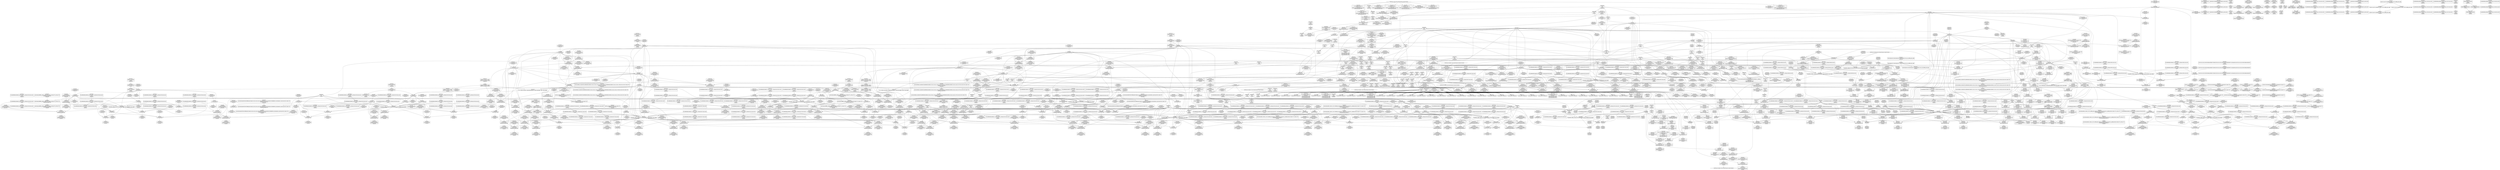 digraph {
	CE0x4f9e260 [shape=record,shape=Mrecord,label="{CE0x4f9e260|__rcu_read_lock:do.body|*SummSource*}"]
	CE0x4ed6070 [shape=record,shape=Mrecord,label="{CE0x4ed6070|32:_%struct.sock*,_:_CRE_0,4_|*MultipleSource*|Function::selinux_socket_sendmsg&Arg::sock::|security/selinux/hooks.c,4215}"]
	CE0x4ed4ed0 [shape=record,shape=Mrecord,label="{CE0x4ed4ed0|i64*_getelementptr_inbounds_(_2_x_i64_,_2_x_i64_*___llvm_gcov_ctr98,_i64_0,_i64_1)|*Constant*|*SummSink*}"]
	CE0x4f91010 [shape=record,shape=Mrecord,label="{CE0x4f91010|rcu_read_lock:call3|include/linux/rcupdate.h,882|*SummSink*}"]
	CE0x4f469c0 [shape=record,shape=Mrecord,label="{CE0x4f469c0|8:_%struct.sock*,_:_SCME_36,37_}"]
	CE0x4f9fe60 [shape=record,shape=Mrecord,label="{CE0x4f9fe60|rcu_read_unlock:tmp10|include/linux/rcupdate.h,933|*SummSource*}"]
	CE0x4f462a0 [shape=record,shape=Mrecord,label="{CE0x4f462a0|8:_%struct.sock*,_:_SCME_30,31_}"]
	CE0x4f88e70 [shape=record,shape=Mrecord,label="{CE0x4f88e70|_call_void___preempt_count_add(i32_1)_#10,_!dbg_!27711|include/linux/rcupdate.h,239|*SummSink*}"]
	CE0x4fe86d0 [shape=record,shape=Mrecord,label="{CE0x4fe86d0|i64*_getelementptr_inbounds_(_4_x_i64_,_4_x_i64_*___llvm_gcov_ctr134,_i64_0,_i64_1)|*Constant*|*SummSink*}"]
	CE0x4f33950 [shape=record,shape=Mrecord,label="{CE0x4f33950|_call_void_lockdep_rcu_suspicious(i8*_getelementptr_inbounds_(_25_x_i8_,_25_x_i8_*_.str3,_i32_0,_i32_0),_i32_208,_i8*_getelementptr_inbounds_(_41_x_i8_,_41_x_i8_*_.str44,_i32_0,_i32_0))_#10,_!dbg_!27732|security/selinux/hooks.c,208}"]
	CE0x4efa900 [shape=record,shape=Mrecord,label="{CE0x4efa900|sock_has_perm:perms|Function::sock_has_perm&Arg::perms::}"]
	CE0x4fd3d20 [shape=record,shape=Mrecord,label="{CE0x4fd3d20|rcu_lock_release:tmp3|*SummSink*}"]
	CE0x4f63250 [shape=record,shape=Mrecord,label="{CE0x4f63250|task_sid:land.lhs.true|*SummSource*}"]
	CE0x4f46630 [shape=record,shape=Mrecord,label="{CE0x4f46630|8:_%struct.sock*,_:_SCME_33,34_}"]
	CE0x4f4c6b0 [shape=record,shape=Mrecord,label="{CE0x4f4c6b0|GLOBAL:__llvm_gcov_ctr327|Global_var:__llvm_gcov_ctr327|*SummSink*}"]
	CE0x4fe8fe0 [shape=record,shape=Mrecord,label="{CE0x4fe8fe0|__rcu_read_lock:tmp4|include/linux/rcupdate.h,239|*SummSource*}"]
	CE0x4f4d220 [shape=record,shape=Mrecord,label="{CE0x4f4d220|i64*_getelementptr_inbounds_(_6_x_i64_,_6_x_i64_*___llvm_gcov_ctr327,_i64_0,_i64_3)|*Constant*}"]
	CE0x4f6e290 [shape=record,shape=Mrecord,label="{CE0x4f6e290|_call_void_lock_acquire(%struct.lockdep_map*_%map,_i32_0,_i32_0,_i32_2,_i32_0,_%struct.lockdep_map*_null,_i64_ptrtoint_(i8*_blockaddress(_rcu_lock_acquire,_%__here)_to_i64))_#10,_!dbg_!27716|include/linux/rcupdate.h,418|*SummSink*}"]
	CE0x4ee0b50 [shape=record,shape=Mrecord,label="{CE0x4ee0b50|get_current:tmp3|*SummSource*}"]
	CE0x4ec7df0 [shape=record,shape=Mrecord,label="{CE0x4ec7df0|selinux_socket_sendmsg:tmp3|*SummSink*}"]
	CE0x4ebc560 [shape=record,shape=Mrecord,label="{CE0x4ebc560|get_current:entry}"]
	CE0x4f182e0 [shape=record,shape=Mrecord,label="{CE0x4f182e0|rcu_read_lock:tmp14|include/linux/rcupdate.h,882|*SummSink*}"]
	CE0x4f6db40 [shape=record,shape=Mrecord,label="{CE0x4f6db40|%struct.lockdep_map*_null|*Constant*}"]
	CE0x4fa9f20 [shape=record,shape=Mrecord,label="{CE0x4fa9f20|GLOBAL:__preempt_count_add|*Constant*}"]
	CE0x501bc60 [shape=record,shape=Mrecord,label="{CE0x501bc60|i64*_getelementptr_inbounds_(_4_x_i64_,_4_x_i64_*___llvm_gcov_ctr135,_i64_0,_i64_2)|*Constant*|*SummSource*}"]
	CE0x4f3ac80 [shape=record,shape=Mrecord,label="{CE0x4f3ac80|cred_sid:entry}"]
	CE0x4eddab0 [shape=record,shape=Mrecord,label="{CE0x4eddab0|task_sid:tmp3}"]
	CE0x5012930 [shape=record,shape=Mrecord,label="{CE0x5012930|__preempt_count_sub:tmp7|./arch/x86/include/asm/preempt.h,78|*SummSource*}"]
	CE0x4f60c00 [shape=record,shape=Mrecord,label="{CE0x4f60c00|rcu_lock_acquire:entry}"]
	CE0x4f78870 [shape=record,shape=Mrecord,label="{CE0x4f78870|rcu_lock_release:tmp4|include/linux/rcupdate.h,423|*SummSource*}"]
	CE0x4fa3790 [shape=record,shape=Mrecord,label="{CE0x4fa3790|rcu_read_unlock:tmp9|include/linux/rcupdate.h,933}"]
	CE0x4eebf10 [shape=record,shape=Mrecord,label="{CE0x4eebf10|GLOBAL:rcu_read_lock|*Constant*}"]
	CE0x4fe4330 [shape=record,shape=Mrecord,label="{CE0x4fe4330|__rcu_read_unlock:tmp4|include/linux/rcupdate.h,244}"]
	CE0x4f3c1b0 [shape=record,shape=Mrecord,label="{CE0x4f3c1b0|GLOBAL:rcu_read_unlock|*Constant*|*SummSink*}"]
	CE0x4f66800 [shape=record,shape=Mrecord,label="{CE0x4f66800|GLOBAL:__llvm_gcov_ctr127|Global_var:__llvm_gcov_ctr127|*SummSource*}"]
	CE0x4ee0bf0 [shape=record,shape=Mrecord,label="{CE0x4ee0bf0|get_current:tmp3|*SummSink*}"]
	CE0x4f45710 [shape=record,shape=Mrecord,label="{CE0x4f45710|task_sid:do.end6}"]
	CE0x4fa6cf0 [shape=record,shape=Mrecord,label="{CE0x4fa6cf0|rcu_read_unlock:tmp11|include/linux/rcupdate.h,933|*SummSink*}"]
	CE0x4f7bb50 [shape=record,shape=Mrecord,label="{CE0x4f7bb50|i64*_getelementptr_inbounds_(_4_x_i64_,_4_x_i64_*___llvm_gcov_ctr129,_i64_0,_i64_1)|*Constant*|*SummSink*}"]
	CE0x4f331e0 [shape=record,shape=Mrecord,label="{CE0x4f331e0|i8_1|*Constant*}"]
	CE0x4ec7360 [shape=record,shape=Mrecord,label="{CE0x4ec7360|i64*_getelementptr_inbounds_(_2_x_i64_,_2_x_i64_*___llvm_gcov_ctr98,_i64_0,_i64_0)|*Constant*|*SummSink*}"]
	CE0x4ed1f60 [shape=record,shape=Mrecord,label="{CE0x4ed1f60|sock_has_perm:if.end|*SummSink*}"]
	CE0x4fac3a0 [shape=record,shape=Mrecord,label="{CE0x4fac3a0|i64*_getelementptr_inbounds_(_11_x_i64_,_11_x_i64_*___llvm_gcov_ctr132,_i64_0,_i64_8)|*Constant*|*SummSource*}"]
	CE0x4f76270 [shape=record,shape=Mrecord,label="{CE0x4f76270|i64_ptrtoint_(i8*_blockaddress(_rcu_lock_release,_%__here)_to_i64)|*Constant*}"]
	CE0x4fd7430 [shape=record,shape=Mrecord,label="{CE0x4fd7430|__preempt_count_add:tmp7|./arch/x86/include/asm/preempt.h,73|*SummSource*}"]
	CE0x4f6b850 [shape=record,shape=Mrecord,label="{CE0x4f6b850|_ret_void,_!dbg_!27717|include/linux/rcupdate.h,424}"]
	CE0x4f5e110 [shape=record,shape=Mrecord,label="{CE0x4f5e110|cred_sid:tmp2}"]
	CE0x4f61590 [shape=record,shape=Mrecord,label="{CE0x4f61590|_call_void_mcount()_#3|*SummSink*}"]
	CE0x4f860a0 [shape=record,shape=Mrecord,label="{CE0x4f860a0|rcu_lock_acquire:tmp|*SummSink*}"]
	CE0x4f9f560 [shape=record,shape=Mrecord,label="{CE0x4f9f560|_ret_void,_!dbg_!27720|./arch/x86/include/asm/preempt.h,78|*SummSource*}"]
	CE0x4ed9990 [shape=record,shape=Mrecord,label="{CE0x4ed9990|selinux_socket_sendmsg:entry}"]
	CE0x4f75620 [shape=record,shape=Mrecord,label="{CE0x4f75620|__rcu_read_lock:tmp1|*SummSink*}"]
	CE0x4fe4fe0 [shape=record,shape=Mrecord,label="{CE0x4fe4fe0|GLOBAL:__preempt_count_sub|*Constant*}"]
	CE0x4f18c60 [shape=record,shape=Mrecord,label="{CE0x4f18c60|__rcu_read_lock:entry|*SummSource*}"]
	CE0x4f48850 [shape=record,shape=Mrecord,label="{CE0x4f48850|task_sid:entry|*SummSink*}"]
	CE0x4fadb70 [shape=record,shape=Mrecord,label="{CE0x4fadb70|rcu_read_unlock:tmp21|include/linux/rcupdate.h,935}"]
	CE0x4ec6f80 [shape=record,shape=Mrecord,label="{CE0x4ec6f80|sock_has_perm:sk_security|security/selinux/hooks.c,3964}"]
	CE0x4edade0 [shape=record,shape=Mrecord,label="{CE0x4edade0|i64*_getelementptr_inbounds_(_11_x_i64_,_11_x_i64_*___llvm_gcov_ctr132,_i64_0,_i64_1)|*Constant*|*SummSink*}"]
	CE0x4f30c20 [shape=record,shape=Mrecord,label="{CE0x4f30c20|i32_208|*Constant*}"]
	CE0x4ec4180 [shape=record,shape=Mrecord,label="{CE0x4ec4180|avc_has_perm:auditdata|Function::avc_has_perm&Arg::auditdata::|*SummSource*}"]
	CE0x4f4bb40 [shape=record,shape=Mrecord,label="{CE0x4f4bb40|sock_has_perm:cmp|security/selinux/hooks.c,3969|*SummSink*}"]
	CE0x4f36b10 [shape=record,shape=Mrecord,label="{CE0x4f36b10|task_sid:tmp20|security/selinux/hooks.c,208|*SummSink*}"]
	CE0x4f01240 [shape=record,shape=Mrecord,label="{CE0x4f01240|task_sid:tmp6|security/selinux/hooks.c,208|*SummSink*}"]
	CE0x4f377e0 [shape=record,shape=Mrecord,label="{CE0x4f377e0|i64*_getelementptr_inbounds_(_13_x_i64_,_13_x_i64_*___llvm_gcov_ctr126,_i64_0,_i64_10)|*Constant*|*SummSink*}"]
	CE0x4ebc2a0 [shape=record,shape=Mrecord,label="{CE0x4ebc2a0|GLOBAL:get_current|*Constant*|*SummSink*}"]
	CE0x4f4c7c0 [shape=record,shape=Mrecord,label="{CE0x4f4c7c0|sock_has_perm:tmp8|security/selinux/hooks.c,3969}"]
	CE0x4f5e910 [shape=record,shape=Mrecord,label="{CE0x4f5e910|rcu_read_lock:tmp3|*SummSource*}"]
	CE0x4f44760 [shape=record,shape=Mrecord,label="{CE0x4f44760|avc_has_perm:tclass|Function::avc_has_perm&Arg::tclass::|*SummSource*}"]
	CE0x4f65c00 [shape=record,shape=Mrecord,label="{CE0x4f65c00|i64_3|*Constant*}"]
	CE0x4f435b0 [shape=record,shape=Mrecord,label="{CE0x4f435b0|rcu_read_lock:tmp11|include/linux/rcupdate.h,882}"]
	CE0x4eff2e0 [shape=record,shape=Mrecord,label="{CE0x4eff2e0|rcu_read_lock:entry|*SummSource*}"]
	CE0x4f39ae0 [shape=record,shape=Mrecord,label="{CE0x4f39ae0|task_sid:tmp26|security/selinux/hooks.c,208|*SummSink*}"]
	CE0x4f94570 [shape=record,shape=Mrecord,label="{CE0x4f94570|i64*_getelementptr_inbounds_(_11_x_i64_,_11_x_i64_*___llvm_gcov_ctr127,_i64_0,_i64_8)|*Constant*|*SummSource*}"]
	CE0x4f6b440 [shape=record,shape=Mrecord,label="{CE0x4f6b440|rcu_lock_release:map|Function::rcu_lock_release&Arg::map::|*SummSource*}"]
	CE0x4f51120 [shape=record,shape=Mrecord,label="{CE0x4f51120|__preempt_count_sub:tmp2|*SummSource*}"]
	CE0x4fd6870 [shape=record,shape=Mrecord,label="{CE0x4fd6870|i64*_getelementptr_inbounds_(_4_x_i64_,_4_x_i64_*___llvm_gcov_ctr134,_i64_0,_i64_0)|*Constant*|*SummSource*}"]
	CE0x4fa9320 [shape=record,shape=Mrecord,label="{CE0x4fa9320|i64*_getelementptr_inbounds_(_4_x_i64_,_4_x_i64_*___llvm_gcov_ctr133,_i64_0,_i64_1)|*Constant*|*SummSource*}"]
	CE0x4fad330 [shape=record,shape=Mrecord,label="{CE0x4fad330|rcu_read_unlock:tmp19|include/linux/rcupdate.h,933}"]
	CE0x4fa9660 [shape=record,shape=Mrecord,label="{CE0x4fa9660|rcu_read_unlock:if.end|*SummSink*}"]
	CE0x4f6d570 [shape=record,shape=Mrecord,label="{CE0x4f6d570|GLOBAL:lock_acquire|*Constant*|*SummSource*}"]
	CE0x4ec9200 [shape=record,shape=Mrecord,label="{CE0x4ec9200|i64_1|*Constant*}"]
	CE0x4f38450 [shape=record,shape=Mrecord,label="{CE0x4f38450|i64*_getelementptr_inbounds_(_13_x_i64_,_13_x_i64_*___llvm_gcov_ctr126,_i64_0,_i64_11)|*Constant*}"]
	CE0x4f7c150 [shape=record,shape=Mrecord,label="{CE0x4f7c150|i64*_getelementptr_inbounds_(_4_x_i64_,_4_x_i64_*___llvm_gcov_ctr134,_i64_0,_i64_2)|*Constant*|*SummSource*}"]
	CE0x4f84a10 [shape=record,shape=Mrecord,label="{CE0x4f84a10|rcu_read_lock:if.end}"]
	CE0x4f458d0 [shape=record,shape=Mrecord,label="{CE0x4f458d0|8:_%struct.sock*,_:_SCME_20,22_|*MultipleSource*|security/selinux/hooks.c, 3966|security/selinux/hooks.c,3966|security/selinux/hooks.c,3966}"]
	CE0x4ecceb0 [shape=record,shape=Mrecord,label="{CE0x4ecceb0|i64_ptrtoint_(i8*_blockaddress(_rcu_lock_release,_%__here)_to_i64)|*Constant*|*SummSource*}"]
	CE0x4f18160 [shape=record,shape=Mrecord,label="{CE0x4f18160|rcu_read_lock:tmp14|include/linux/rcupdate.h,882|*SummSource*}"]
	CE0x4f81710 [shape=record,shape=Mrecord,label="{CE0x4f81710|__preempt_count_add:tmp}"]
	CE0x4eddd90 [shape=record,shape=Mrecord,label="{CE0x4eddd90|sock_has_perm:tmp3|security/selinux/hooks.c,3964}"]
	CE0x4ecca10 [shape=record,shape=Mrecord,label="{CE0x4ecca10|GLOBAL:lock_release|*Constant*}"]
	CE0x4efdf70 [shape=record,shape=Mrecord,label="{CE0x4efdf70|rcu_lock_acquire:__here|*SummSource*}"]
	CE0x4f02f60 [shape=record,shape=Mrecord,label="{CE0x4f02f60|i64*_getelementptr_inbounds_(_11_x_i64_,_11_x_i64_*___llvm_gcov_ctr127,_i64_0,_i64_0)|*Constant*|*SummSink*}"]
	CE0x4fa4bc0 [shape=record,shape=Mrecord,label="{CE0x4fa4bc0|rcu_read_unlock:land.lhs.true}"]
	CE0x4ebd5e0 [shape=record,shape=Mrecord,label="{CE0x4ebd5e0|selinux_socket_sendmsg:tmp1|*SummSink*}"]
	CE0x4fa2e50 [shape=record,shape=Mrecord,label="{CE0x4fa2e50|rcu_read_unlock:if.then|*SummSink*}"]
	CE0x4f9d110 [shape=record,shape=Mrecord,label="{CE0x4f9d110|rcu_read_unlock:tmp3}"]
	CE0x4f388f0 [shape=record,shape=Mrecord,label="{CE0x4f388f0|i64*_getelementptr_inbounds_(_13_x_i64_,_13_x_i64_*___llvm_gcov_ctr126,_i64_0,_i64_11)|*Constant*|*SummSink*}"]
	CE0x4f887c0 [shape=record,shape=Mrecord,label="{CE0x4f887c0|_ret_void,_!dbg_!27717|include/linux/rcupdate.h,419|*SummSource*}"]
	CE0x4f91f10 [shape=record,shape=Mrecord,label="{CE0x4f91f10|rcu_read_lock:tmp13|include/linux/rcupdate.h,882}"]
	CE0x4f85c00 [shape=record,shape=Mrecord,label="{CE0x4f85c00|rcu_read_lock:tmp6|include/linux/rcupdate.h,882|*SummSource*}"]
	CE0x4f018b0 [shape=record,shape=Mrecord,label="{CE0x4f018b0|_call_void_mcount()_#3}"]
	CE0x4fa1b40 [shape=record,shape=Mrecord,label="{CE0x4fa1b40|_call_void_mcount()_#3|*SummSink*}"]
	CE0x4f766e0 [shape=record,shape=Mrecord,label="{CE0x4f766e0|i64_ptrtoint_(i8*_blockaddress(_rcu_lock_release,_%__here)_to_i64)|*Constant*|*SummSink*}"]
	CE0x5006e20 [shape=record,shape=Mrecord,label="{CE0x5006e20|__preempt_count_add:tmp4|./arch/x86/include/asm/preempt.h,72|*SummSource*}"]
	CE0x4f06330 [shape=record,shape=Mrecord,label="{CE0x4f06330|get_current:tmp}"]
	CE0x4ebabe0 [shape=record,shape=Mrecord,label="{CE0x4ebabe0|selinux_socket_sendmsg:sock|Function::selinux_socket_sendmsg&Arg::sock::}"]
	CE0x4f031a0 [shape=record,shape=Mrecord,label="{CE0x4f031a0|COLLAPSED:_GCMRE___llvm_gcov_ctr127_internal_global_11_x_i64_zeroinitializer:_elem_0:default:}"]
	CE0x4f4b4a0 [shape=record,shape=Mrecord,label="{CE0x4f4b4a0|sock_has_perm:tmp6|security/selinux/hooks.c,3969|*SummSink*}"]
	CE0x4f9dd80 [shape=record,shape=Mrecord,label="{CE0x4f9dd80|rcu_read_unlock:tmp13|include/linux/rcupdate.h,933|*SummSink*}"]
	CE0x4f9b8a0 [shape=record,shape=Mrecord,label="{CE0x4f9b8a0|rcu_read_unlock:tmp14|include/linux/rcupdate.h,933|*SummSource*}"]
	CE0x4f67ac0 [shape=record,shape=Mrecord,label="{CE0x4f67ac0|i64_4|*Constant*}"]
	CE0x4f7c2a0 [shape=record,shape=Mrecord,label="{CE0x4f7c2a0|i64*_getelementptr_inbounds_(_4_x_i64_,_4_x_i64_*___llvm_gcov_ctr134,_i64_0,_i64_2)|*Constant*|*SummSink*}"]
	CE0x4ede5b0 [shape=record,shape=Mrecord,label="{CE0x4ede5b0|sock_has_perm:tmp8|security/selinux/hooks.c,3969|*SummSource*}"]
	CE0x4feafc0 [shape=record,shape=Mrecord,label="{CE0x4feafc0|i8*_undef|*Constant*}"]
	CE0x4fa4c90 [shape=record,shape=Mrecord,label="{CE0x4fa4c90|rcu_read_unlock:land.lhs.true|*SummSource*}"]
	CE0x4f9ac70 [shape=record,shape=Mrecord,label="{CE0x4f9ac70|i64*_getelementptr_inbounds_(_11_x_i64_,_11_x_i64_*___llvm_gcov_ctr132,_i64_0,_i64_8)|*Constant*}"]
	CE0x4f5d920 [shape=record,shape=Mrecord,label="{CE0x4f5d920|rcu_read_lock:tmp4|include/linux/rcupdate.h,882}"]
	CE0x4f42dd0 [shape=record,shape=Mrecord,label="{CE0x4f42dd0|i32_(i32,_i32,_i16,_i32,_%struct.common_audit_data*)*_bitcast_(i32_(i32,_i32,_i16,_i32,_%struct.common_audit_data.495*)*_avc_has_perm_to_i32_(i32,_i32,_i16,_i32,_%struct.common_audit_data*)*)|*Constant*}"]
	CE0x4fa7780 [shape=record,shape=Mrecord,label="{CE0x4fa7780|GLOBAL:__preempt_count|Global_var:__preempt_count}"]
	CE0x4f34d50 [shape=record,shape=Mrecord,label="{CE0x4f34d50|i64_6|*Constant*}"]
	CE0x4fa89d0 [shape=record,shape=Mrecord,label="{CE0x4fa89d0|__rcu_read_unlock:tmp5|include/linux/rcupdate.h,244|*SummSink*}"]
	CE0x4f09040 [shape=record,shape=Mrecord,label="{CE0x4f09040|sock_has_perm:tmp14|security/selinux/hooks.c,3972}"]
	CE0x4facca0 [shape=record,shape=Mrecord,label="{CE0x4facca0|i64*_getelementptr_inbounds_(_11_x_i64_,_11_x_i64_*___llvm_gcov_ctr132,_i64_0,_i64_9)|*Constant*|*SummSource*}"]
	CE0x4f60e20 [shape=record,shape=Mrecord,label="{CE0x4f60e20|_call_void_rcu_lock_acquire(%struct.lockdep_map*_rcu_lock_map)_#10,_!dbg_!27711|include/linux/rcupdate.h,881|*SummSource*}"]
	CE0x4f91730 [shape=record,shape=Mrecord,label="{CE0x4f91730|rcu_read_unlock:tmp12|include/linux/rcupdate.h,933|*SummSink*}"]
	CE0x5011de0 [shape=record,shape=Mrecord,label="{CE0x5011de0|__preempt_count_sub:tmp5|./arch/x86/include/asm/preempt.h,77}"]
	CE0x4f31690 [shape=record,shape=Mrecord,label="{CE0x4f31690|i8*_getelementptr_inbounds_(_41_x_i8_,_41_x_i8_*_.str44,_i32_0,_i32_0)|*Constant*|*SummSource*}"]
	CE0x4f347c0 [shape=record,shape=Mrecord,label="{CE0x4f347c0|i8*_getelementptr_inbounds_(_25_x_i8_,_25_x_i8_*_.str3,_i32_0,_i32_0)|*Constant*|*SummSink*}"]
	CE0x4f48180 [shape=record,shape=Mrecord,label="{CE0x4f48180|i64_56|*Constant*}"]
	CE0x4f60060 [shape=record,shape=Mrecord,label="{CE0x4f60060|rcu_read_lock:land.lhs.true2|*SummSource*}"]
	CE0x4fad4b0 [shape=record,shape=Mrecord,label="{CE0x4fad4b0|rcu_read_unlock:tmp19|include/linux/rcupdate.h,933|*SummSink*}"]
	CE0x4ed9620 [shape=record,shape=Mrecord,label="{CE0x4ed9620|__rcu_read_lock:tmp5|include/linux/rcupdate.h,239|*SummSource*}"]
	CE0x4fea980 [shape=record,shape=Mrecord,label="{CE0x4fea980|rcu_lock_acquire:tmp6|*SummSource*}"]
	CE0x4ed5ed0 [shape=record,shape=Mrecord,label="{CE0x4ed5ed0|sock_has_perm:sk|Function::sock_has_perm&Arg::sk::|*SummSource*}"]
	CE0x5003b20 [shape=record,shape=Mrecord,label="{CE0x5003b20|__preempt_count_add:tmp6|./arch/x86/include/asm/preempt.h,73|*SummSource*}"]
	CE0x4fa1570 [shape=record,shape=Mrecord,label="{CE0x4fa1570|rcu_read_unlock:tmp3|*SummSink*}"]
	CE0x4fdb980 [shape=record,shape=Mrecord,label="{CE0x4fdb980|__preempt_count_sub:tmp6|./arch/x86/include/asm/preempt.h,78|*SummSink*}"]
	CE0x4f67f50 [shape=record,shape=Mrecord,label="{CE0x4f67f50|task_sid:tmp10|security/selinux/hooks.c,208|*SummSource*}"]
	CE0x4f333b0 [shape=record,shape=Mrecord,label="{CE0x4f333b0|task_sid:tmp19|security/selinux/hooks.c,208|*SummSink*}"]
	CE0x4f3afc0 [shape=record,shape=Mrecord,label="{CE0x4f3afc0|cred_sid:cred|Function::cred_sid&Arg::cred::}"]
	CE0x4f43b20 [shape=record,shape=Mrecord,label="{CE0x4f43b20|rcu_read_lock:tmp12|include/linux/rcupdate.h,882}"]
	CE0x4ef73d0 [shape=record,shape=Mrecord,label="{CE0x4ef73d0|sock_has_perm:task|Function::sock_has_perm&Arg::task::|*SummSource*}"]
	CE0x4fa4680 [shape=record,shape=Mrecord,label="{CE0x4fa4680|rcu_read_unlock:tmp4|include/linux/rcupdate.h,933}"]
	CE0x4ee0db0 [shape=record,shape=Mrecord,label="{CE0x4ee0db0|i32_59|*Constant*|*SummSource*}"]
	"CONST[source:0(mediator),value:2(dynamic)][purpose:{object}][SnkIdx:2]"
	CE0x4f4a470 [shape=record,shape=Mrecord,label="{CE0x4f4a470|sock_has_perm:call|security/selinux/hooks.c,3967|*SummSink*}"]
	CE0x4f6c2b0 [shape=record,shape=Mrecord,label="{CE0x4f6c2b0|GLOBAL:__rcu_read_unlock|*Constant*|*SummSource*}"]
	CE0x4f31be0 [shape=record,shape=Mrecord,label="{CE0x4f31be0|i64*_getelementptr_inbounds_(_13_x_i64_,_13_x_i64_*___llvm_gcov_ctr126,_i64_0,_i64_9)|*Constant*}"]
	CE0x4f04390 [shape=record,shape=Mrecord,label="{CE0x4f04390|i32_1|*Constant*}"]
	CE0x50073a0 [shape=record,shape=Mrecord,label="{CE0x50073a0|i64_1|*Constant*}"]
	CE0x4f4ff50 [shape=record,shape=Mrecord,label="{CE0x4f4ff50|__preempt_count_add:tmp3|*SummSource*}"]
	CE0x4f954b0 [shape=record,shape=Mrecord,label="{CE0x4f954b0|i32_883|*Constant*|*SummSource*}"]
	CE0x4fd1b20 [shape=record,shape=Mrecord,label="{CE0x4fd1b20|__rcu_read_lock:do.body|*SummSink*}"]
	CE0x4f5c200 [shape=record,shape=Mrecord,label="{CE0x4f5c200|_call_void_rcu_read_lock()_#10,_!dbg_!27712|security/selinux/hooks.c,207|*SummSink*}"]
	CE0x4ebc770 [shape=record,shape=Mrecord,label="{CE0x4ebc770|selinux_socket_sendmsg:sk|security/selinux/hooks.c,4215|*SummSink*}"]
	CE0x4f86d60 [shape=record,shape=Mrecord,label="{CE0x4f86d60|rcu_read_unlock:tmp5|include/linux/rcupdate.h,933}"]
	CE0x4f67790 [shape=record,shape=Mrecord,label="{CE0x4f67790|rcu_lock_acquire:map|Function::rcu_lock_acquire&Arg::map::|*SummSource*}"]
	CE0x4effd80 [shape=record,shape=Mrecord,label="{CE0x4effd80|__rcu_read_lock:tmp6|include/linux/rcupdate.h,240|*SummSource*}"]
	CE0x4f76db0 [shape=record,shape=Mrecord,label="{CE0x4f76db0|i64*_getelementptr_inbounds_(_4_x_i64_,_4_x_i64_*___llvm_gcov_ctr133,_i64_0,_i64_3)|*Constant*|*SummSink*}"]
	CE0x4f346f0 [shape=record,shape=Mrecord,label="{CE0x4f346f0|i8*_getelementptr_inbounds_(_25_x_i8_,_25_x_i8_*_.str3,_i32_0,_i32_0)|*Constant*|*SummSource*}"]
	CE0x4f43440 [shape=record,shape=Mrecord,label="{CE0x4f43440|rcu_read_lock:tmp10|include/linux/rcupdate.h,882|*SummSink*}"]
	CE0x4f408c0 [shape=record,shape=Mrecord,label="{CE0x4f408c0|sock_has_perm:sk4|security/selinux/hooks.c,3974}"]
	CE0x4f6ca70 [shape=record,shape=Mrecord,label="{CE0x4f6ca70|_ret_void,_!dbg_!27717|include/linux/rcupdate.h,245|*SummSource*}"]
	CE0x4faf730 [shape=record,shape=Mrecord,label="{CE0x4faf730|_call_void_lockdep_rcu_suspicious(i8*_getelementptr_inbounds_(_25_x_i8_,_25_x_i8_*_.str45,_i32_0,_i32_0),_i32_934,_i8*_getelementptr_inbounds_(_44_x_i8_,_44_x_i8_*_.str47,_i32_0,_i32_0))_#10,_!dbg_!27726|include/linux/rcupdate.h,933|*SummSink*}"]
	CE0x4eba9d0 [shape=record,shape=Mrecord,label="{CE0x4eba9d0|i64*_getelementptr_inbounds_(_2_x_i64_,_2_x_i64_*___llvm_gcov_ctr361,_i64_0,_i64_0)|*Constant*|*SummSink*}"]
	CE0x5028d20 [shape=record,shape=Mrecord,label="{CE0x5028d20|i64*_getelementptr_inbounds_(_4_x_i64_,_4_x_i64_*___llvm_gcov_ctr129,_i64_0,_i64_2)|*Constant*}"]
	CE0x4f62920 [shape=record,shape=Mrecord,label="{CE0x4f62920|task_sid:call|security/selinux/hooks.c,208}"]
	CE0x4eb60d0 [shape=record,shape=Mrecord,label="{CE0x4eb60d0|i64*_getelementptr_inbounds_(_2_x_i64_,_2_x_i64_*___llvm_gcov_ctr361,_i64_0,_i64_1)|*Constant*}"]
	CE0x4f7ff90 [shape=record,shape=Mrecord,label="{CE0x4f7ff90|i64*_getelementptr_inbounds_(_4_x_i64_,_4_x_i64_*___llvm_gcov_ctr129,_i64_0,_i64_1)|*Constant*|*SummSource*}"]
	CE0x4fa86a0 [shape=record,shape=Mrecord,label="{CE0x4fa86a0|rcu_read_unlock:do.end|*SummSource*}"]
	CE0x4f6c9b0 [shape=record,shape=Mrecord,label="{CE0x4f6c9b0|_ret_void,_!dbg_!27717|include/linux/rcupdate.h,245}"]
	CE0x4f6b0a0 [shape=record,shape=Mrecord,label="{CE0x4f6b0a0|rcu_lock_release:entry|*SummSource*}"]
	CE0x4fea730 [shape=record,shape=Mrecord,label="{CE0x4fea730|i64_ptrtoint_(i8*_blockaddress(_rcu_lock_acquire,_%__here)_to_i64)|*Constant*|*SummSink*}"]
	CE0x4f31740 [shape=record,shape=Mrecord,label="{CE0x4f31740|i8*_getelementptr_inbounds_(_41_x_i8_,_41_x_i8_*_.str44,_i32_0,_i32_0)|*Constant*|*SummSink*}"]
	CE0x4f3e3c0 [shape=record,shape=Mrecord,label="{CE0x4f3e3c0|i8_2|*Constant*|*SummSource*}"]
	CE0x4ed0660 [shape=record,shape=Mrecord,label="{CE0x4ed0660|rcu_read_lock:tmp|*SummSink*}"]
	CE0x4ec5060 [shape=record,shape=Mrecord,label="{CE0x4ec5060|selinux_socket_sendmsg:call1|security/selinux/hooks.c,4215|*SummSink*}"]
	CE0x4f798c0 [shape=record,shape=Mrecord,label="{CE0x4f798c0|COLLAPSED:_GCMRE___llvm_gcov_ctr134_internal_global_4_x_i64_zeroinitializer:_elem_0:default:}"]
	CE0x4f42b30 [shape=record,shape=Mrecord,label="{CE0x4f42b30|sock_has_perm:call6|security/selinux/hooks.c,3976|*SummSource*}"]
	CE0x4febe10 [shape=record,shape=Mrecord,label="{CE0x4febe10|_call_void___preempt_count_sub(i32_1)_#10,_!dbg_!27715|include/linux/rcupdate.h,244}"]
	CE0x4f36e70 [shape=record,shape=Mrecord,label="{CE0x4f36e70|task_sid:tmp21|security/selinux/hooks.c,208|*SummSource*}"]
	CE0x4f652f0 [shape=record,shape=Mrecord,label="{CE0x4f652f0|task_sid:tmp5|security/selinux/hooks.c,208|*SummSource*}"]
	CE0x4ef7440 [shape=record,shape=Mrecord,label="{CE0x4ef7440|sock_has_perm:task|Function::sock_has_perm&Arg::task::|*SummSink*}"]
	CE0x4f482b0 [shape=record,shape=Mrecord,label="{CE0x4f482b0|i64_56|*Constant*|*SummSource*}"]
	CE0x4f987c0 [shape=record,shape=Mrecord,label="{CE0x4f987c0|rcu_read_lock:tmp20|include/linux/rcupdate.h,882|*SummSource*}"]
	CE0x4f962c0 [shape=record,shape=Mrecord,label="{CE0x4f962c0|i64*_getelementptr_inbounds_(_11_x_i64_,_11_x_i64_*___llvm_gcov_ctr127,_i64_0,_i64_9)|*Constant*|*SummSource*}"]
	CE0x4f48f70 [shape=record,shape=Mrecord,label="{CE0x4f48f70|_ret_i32_%call7,_!dbg_!27749|security/selinux/hooks.c,210|*SummSink*}"]
	CE0x4fa2f70 [shape=record,shape=Mrecord,label="{CE0x4fa2f70|i64*_getelementptr_inbounds_(_11_x_i64_,_11_x_i64_*___llvm_gcov_ctr132,_i64_0,_i64_0)|*Constant*}"]
	CE0x4f9d290 [shape=record,shape=Mrecord,label="{CE0x4f9d290|__preempt_count_add:val|Function::__preempt_count_add&Arg::val::|*SummSource*}"]
	CE0x4f82720 [shape=record,shape=Mrecord,label="{CE0x4f82720|i64_3|*Constant*}"]
	CE0x4f01dd0 [shape=record,shape=Mrecord,label="{CE0x4f01dd0|get_current:tmp|*SummSink*}"]
	CE0x4fa2a60 [shape=record,shape=Mrecord,label="{CE0x4fa2a60|GLOBAL:__preempt_count_add|*Constant*|*SummSink*}"]
	CE0x4f99c40 [shape=record,shape=Mrecord,label="{CE0x4f99c40|rcu_read_lock:tmp22|include/linux/rcupdate.h,884|*SummSink*}"]
	CE0x4f4bc20 [shape=record,shape=Mrecord,label="{CE0x4f4bc20|i64_2|*Constant*}"]
	CE0x4f82b50 [shape=record,shape=Mrecord,label="{CE0x4f82b50|rcu_read_unlock:bb|*SummSource*}"]
	CE0x4fa3040 [shape=record,shape=Mrecord,label="{CE0x4fa3040|i64*_getelementptr_inbounds_(_11_x_i64_,_11_x_i64_*___llvm_gcov_ctr132,_i64_0,_i64_0)|*Constant*|*SummSource*}"]
	CE0x4f52ac0 [shape=record,shape=Mrecord,label="{CE0x4f52ac0|sock_has_perm:tmp19|security/selinux/hooks.c,3977}"]
	CE0x4f51d90 [shape=record,shape=Mrecord,label="{CE0x4f51d90|sock_has_perm:retval.0|*SummSource*}"]
	CE0x4f974a0 [shape=record,shape=Mrecord,label="{CE0x4f974a0|i8_1|*Constant*}"]
	CE0x4f82790 [shape=record,shape=Mrecord,label="{CE0x4f82790|i64_2|*Constant*}"]
	CE0x4eba4f0 [shape=record,shape=Mrecord,label="{CE0x4eba4f0|selinux_socket_sendmsg:tmp2|*SummSource*}"]
	CE0x4ef6160 [shape=record,shape=Mrecord,label="{CE0x4ef6160|GLOBAL:current_task|Global_var:current_task|*SummSink*}"]
	CE0x4f9e700 [shape=record,shape=Mrecord,label="{CE0x4f9e700|_ret_void,_!dbg_!27719|./arch/x86/include/asm/preempt.h,73}"]
	CE0x4f73c50 [shape=record,shape=Mrecord,label="{CE0x4f73c50|i64*_getelementptr_inbounds_(_4_x_i64_,_4_x_i64_*___llvm_gcov_ctr128,_i64_0,_i64_1)|*Constant*|*SummSink*}"]
	CE0x4f3c880 [shape=record,shape=Mrecord,label="{CE0x4f3c880|_ret_void,_!dbg_!27735|include/linux/rcupdate.h,938|*SummSource*}"]
	CE0x4f644d0 [shape=record,shape=Mrecord,label="{CE0x4f644d0|_call_void_mcount()_#3|*SummSource*}"]
	CE0x4f5cf80 [shape=record,shape=Mrecord,label="{CE0x4f5cf80|0:_i8,_:_GCMR_task_sid.__warned_internal_global_i8_0,_section_.data.unlikely_,_align_1:_elem_0:default:}"]
	CE0x4f5c7b0 [shape=record,shape=Mrecord,label="{CE0x4f5c7b0|rcu_read_lock:tmp2|*SummSink*}"]
	CE0x4f5efd0 [shape=record,shape=Mrecord,label="{CE0x4f5efd0|task_sid:tmp6|security/selinux/hooks.c,208}"]
	CE0x4ff0e10 [shape=record,shape=Mrecord,label="{CE0x4ff0e10|__preempt_count_sub:tmp3|*SummSource*}"]
	CE0x4fd8f50 [shape=record,shape=Mrecord,label="{CE0x4fd8f50|rcu_lock_acquire:bb|*SummSink*}"]
	CE0x4fefab0 [shape=record,shape=Mrecord,label="{CE0x4fefab0|__rcu_read_unlock:tmp2|*SummSink*}"]
	CE0x4f09ed0 [shape=record,shape=Mrecord,label="{CE0x4f09ed0|i8_2|*Constant*}"]
	CE0x4f3aee0 [shape=record,shape=Mrecord,label="{CE0x4f3aee0|cred_sid:entry|*SummSink*}"]
	CE0x4f5bf50 [shape=record,shape=Mrecord,label="{CE0x4f5bf50|rcu_read_unlock:land.lhs.true2|*SummSink*}"]
	CE0x4fe8210 [shape=record,shape=Mrecord,label="{CE0x4fe8210|i64*_getelementptr_inbounds_(_4_x_i64_,_4_x_i64_*___llvm_gcov_ctr130,_i64_0,_i64_3)|*Constant*|*SummSource*}"]
	CE0x4f03be0 [shape=record,shape=Mrecord,label="{CE0x4f03be0|_ret_void,_!dbg_!27735|include/linux/rcupdate.h,884|*SummSource*}"]
	CE0x4f7b230 [shape=record,shape=Mrecord,label="{CE0x4f7b230|__preempt_count_add:tmp|*SummSource*}"]
	CE0x4f5d4a0 [shape=record,shape=Mrecord,label="{CE0x4f5d4a0|task_sid:real_cred|security/selinux/hooks.c,208|*SummSource*}"]
	CE0x4f99350 [shape=record,shape=Mrecord,label="{CE0x4f99350|i64*_getelementptr_inbounds_(_11_x_i64_,_11_x_i64_*___llvm_gcov_ctr127,_i64_0,_i64_10)|*Constant*|*SummSink*}"]
	CE0x4ed1120 [shape=record,shape=Mrecord,label="{CE0x4ed1120|task_sid:tobool1|security/selinux/hooks.c,208|*SummSink*}"]
	CE0x4f9bd20 [shape=record,shape=Mrecord,label="{CE0x4f9bd20|_call_void_asm_sideeffect_,_memory_,_dirflag_,_fpsr_,_flags_()_#3,_!dbg_!27714,_!srcloc_!27715|include/linux/rcupdate.h,239}"]
	CE0x4f814c0 [shape=record,shape=Mrecord,label="{CE0x4f814c0|i64*_getelementptr_inbounds_(_4_x_i64_,_4_x_i64_*___llvm_gcov_ctr135,_i64_0,_i64_0)|*Constant*}"]
	CE0x4f0ac30 [shape=record,shape=Mrecord,label="{CE0x4f0ac30|i64_5|*Constant*}"]
	CE0x4f62410 [shape=record,shape=Mrecord,label="{CE0x4f62410|rcu_read_lock:tmp8|include/linux/rcupdate.h,882|*SummSink*}"]
	CE0x4fa1500 [shape=record,shape=Mrecord,label="{CE0x4fa1500|rcu_read_unlock:tmp3|*SummSource*}"]
	CE0x4f3e570 [shape=record,shape=Mrecord,label="{CE0x4f3e570|i8_2|*Constant*|*SummSink*}"]
	CE0x4f460a0 [shape=record,shape=Mrecord,label="{CE0x4f460a0|8:_%struct.sock*,_:_SCME_28,29_}"]
	CE0x4fa53c0 [shape=record,shape=Mrecord,label="{CE0x4fa53c0|_call_void_mcount()_#3|*SummSink*}"]
	CE0x4f65220 [shape=record,shape=Mrecord,label="{CE0x4f65220|task_sid:tmp5|security/selinux/hooks.c,208}"]
	CE0x4fa0970 [shape=record,shape=Mrecord,label="{CE0x4fa0970|rcu_lock_acquire:bb}"]
	CE0x4f689a0 [shape=record,shape=Mrecord,label="{CE0x4f689a0|task_sid:tmp13|security/selinux/hooks.c,208|*SummSource*}"]
	CE0x4eff820 [shape=record,shape=Mrecord,label="{CE0x4eff820|_ret_void,_!dbg_!27717|include/linux/rcupdate.h,240|*SummSink*}"]
	CE0x4f6a8b0 [shape=record,shape=Mrecord,label="{CE0x4f6a8b0|rcu_lock_release:entry}"]
	CE0x4f68fa0 [shape=record,shape=Mrecord,label="{CE0x4f68fa0|task_sid:call3|security/selinux/hooks.c,208|*SummSink*}"]
	CE0x4eda140 [shape=record,shape=Mrecord,label="{CE0x4eda140|sock_has_perm:sk_security|security/selinux/hooks.c,3964|*SummSource*}"]
	CE0x4f66560 [shape=record,shape=Mrecord,label="{CE0x4f66560|GLOBAL:__llvm_gcov_ctr127|Global_var:__llvm_gcov_ctr127}"]
	CE0x4ebb140 [shape=record,shape=Mrecord,label="{CE0x4ebb140|selinux_socket_sendmsg:call|security/selinux/hooks.c,4215|*SummSource*}"]
	CE0x4fe5c40 [shape=record,shape=Mrecord,label="{CE0x4fe5c40|i64*_getelementptr_inbounds_(_4_x_i64_,_4_x_i64_*___llvm_gcov_ctr134,_i64_0,_i64_0)|*Constant*|*SummSink*}"]
	CE0x4f4ba60 [shape=record,shape=Mrecord,label="{CE0x4f4ba60|sock_has_perm:cmp|security/selinux/hooks.c,3969|*SummSource*}"]
	CE0x4f4ed00 [shape=record,shape=Mrecord,label="{CE0x4f4ed00|sock_has_perm:tmp5|security/selinux/hooks.c,3966|*SummSink*}"]
	CE0x4f6d000 [shape=record,shape=Mrecord,label="{CE0x4f6d000|__rcu_read_lock:bb|*SummSource*}"]
	CE0x4ed0b80 [shape=record,shape=Mrecord,label="{CE0x4ed0b80|i32_22|*Constant*|*SummSink*}"]
	CE0x4f5bb50 [shape=record,shape=Mrecord,label="{CE0x4f5bb50|task_sid:do.body5|*SummSource*}"]
	CE0x4f51b90 [shape=record,shape=Mrecord,label="{CE0x4f51b90|sock_has_perm:retval.0}"]
	CE0x5011f90 [shape=record,shape=Mrecord,label="{CE0x5011f90|i64*_getelementptr_inbounds_(_4_x_i64_,_4_x_i64_*___llvm_gcov_ctr129,_i64_0,_i64_0)|*Constant*}"]
	CE0x4f4c040 [shape=record,shape=Mrecord,label="{CE0x4f4c040|sock_has_perm:tmp7|security/selinux/hooks.c,3969}"]
	CE0x4fdbc60 [shape=record,shape=Mrecord,label="{CE0x4fdbc60|__preempt_count_add:do.end|*SummSource*}"]
	CE0x4f5a550 [shape=record,shape=Mrecord,label="{CE0x4f5a550|rcu_read_lock:tmp1|*SummSource*}"]
	CE0x4f9b570 [shape=record,shape=Mrecord,label="{CE0x4f9b570|rcu_read_unlock:tmp14|include/linux/rcupdate.h,933}"]
	CE0x4f6b610 [shape=record,shape=Mrecord,label="{CE0x4f6b610|GLOBAL:__rcu_read_unlock|*Constant*}"]
	CE0x4f3e0c0 [shape=record,shape=Mrecord,label="{CE0x4f3e0c0|i64*_getelementptr_inbounds_(_4_x_i64_,_4_x_i64_*___llvm_gcov_ctr128,_i64_0,_i64_1)|*Constant*|*SummSource*}"]
	CE0x4f89590 [shape=record,shape=Mrecord,label="{CE0x4f89590|i64*_getelementptr_inbounds_(_4_x_i64_,_4_x_i64_*___llvm_gcov_ctr128,_i64_0,_i64_2)|*Constant*|*SummSink*}"]
	CE0x4f313a0 [shape=record,shape=Mrecord,label="{CE0x4f313a0|i32_208|*Constant*|*SummSink*}"]
	CE0x4fdab90 [shape=record,shape=Mrecord,label="{CE0x4fdab90|__preempt_count_add:do.body|*SummSource*}"]
	CE0x4f01060 [shape=record,shape=Mrecord,label="{CE0x4f01060|rcu_read_lock:tmp3}"]
	CE0x4f5e1f0 [shape=record,shape=Mrecord,label="{CE0x4f5e1f0|cred_sid:tmp2|*SummSink*}"]
	CE0x4f63540 [shape=record,shape=Mrecord,label="{CE0x4f63540|_call_void___rcu_read_lock()_#10,_!dbg_!27710|include/linux/rcupdate.h,879|*SummSink*}"]
	CE0x4f61970 [shape=record,shape=Mrecord,label="{CE0x4f61970|task_sid:tmp|*SummSource*}"]
	CE0x4fd4310 [shape=record,shape=Mrecord,label="{CE0x4fd4310|rcu_lock_release:__here|*SummSource*}"]
	CE0x4f62800 [shape=record,shape=Mrecord,label="{CE0x4f62800|task_sid:tmp4|*LoadInst*|security/selinux/hooks.c,208|*SummSink*}"]
	CE0x4fe6e30 [shape=record,shape=Mrecord,label="{CE0x4fe6e30|__preempt_count_sub:do.body|*SummSource*}"]
	CE0x4f9f0e0 [shape=record,shape=Mrecord,label="{CE0x4f9f0e0|__preempt_count_sub:val|Function::__preempt_count_sub&Arg::val::}"]
	CE0x4f84000 [shape=record,shape=Mrecord,label="{CE0x4f84000|GLOBAL:rcu_lock_acquire|*Constant*|*SummSource*}"]
	CE0x4f4a190 [shape=record,shape=Mrecord,label="{CE0x4f4a190|i32_8|*Constant*|*SummSource*}"]
	CE0x4f3a6e0 [shape=record,shape=Mrecord,label="{CE0x4f3a6e0|task_sid:call7|security/selinux/hooks.c,208|*SummSink*}"]
	CE0x4f30620 [shape=record,shape=Mrecord,label="{CE0x4f30620|sock_has_perm:tmp2|*LoadInst*|security/selinux/hooks.c,3964}"]
	CE0x4edf850 [shape=record,shape=Mrecord,label="{CE0x4edf850|sock_has_perm:tmp1|*SummSink*}"]
	CE0x4f35620 [shape=record,shape=Mrecord,label="{CE0x4f35620|task_sid:tmp15|security/selinux/hooks.c,208|*SummSource*}"]
	CE0x4f03520 [shape=record,shape=Mrecord,label="{CE0x4f03520|task_sid:bb|*SummSink*}"]
	CE0x4f4b2a0 [shape=record,shape=Mrecord,label="{CE0x4f4b2a0|sock_has_perm:tmp6|security/selinux/hooks.c,3969|*SummSource*}"]
	CE0x4eed2a0 [shape=record,shape=Mrecord,label="{CE0x4eed2a0|sock_has_perm:ad|security/selinux/hooks.c, 3965|*SummSink*}"]
	CE0x50071b0 [shape=record,shape=Mrecord,label="{CE0x50071b0|__rcu_read_unlock:do.end|*SummSource*}"]
	CE0x4f89410 [shape=record,shape=Mrecord,label="{CE0x4f89410|i64*_getelementptr_inbounds_(_4_x_i64_,_4_x_i64_*___llvm_gcov_ctr128,_i64_0,_i64_2)|*Constant*|*SummSource*}"]
	CE0x4f98360 [shape=record,shape=Mrecord,label="{CE0x4f98360|rcu_read_lock:tmp19|include/linux/rcupdate.h,882}"]
	CE0x4f52710 [shape=record,shape=Mrecord,label="{CE0x4f52710|sock_has_perm:tmp18|security/selinux/hooks.c,3977|*SummSink*}"]
	"CONST[source:0(mediator),value:2(dynamic)][purpose:{object}][SnkIdx:1]"
	CE0x4fe83a0 [shape=record,shape=Mrecord,label="{CE0x4fe83a0|i64*_getelementptr_inbounds_(_4_x_i64_,_4_x_i64_*___llvm_gcov_ctr130,_i64_0,_i64_3)|*Constant*|*SummSink*}"]
	CE0x4eb7820 [shape=record,shape=Mrecord,label="{CE0x4eb7820|selinux_socket_sendmsg:tmp3}"]
	CE0x5024640 [shape=record,shape=Mrecord,label="{CE0x5024640|i32_0|*Constant*}"]
	CE0x4ed2130 [shape=record,shape=Mrecord,label="{CE0x4ed2130|sock_has_perm:cleanup|*SummSink*}"]
	CE0x4f17e20 [shape=record,shape=Mrecord,label="{CE0x4f17e20|rcu_read_lock:tmp13|include/linux/rcupdate.h,882|*SummSink*}"]
	CE0x4ecd350 [shape=record,shape=Mrecord,label="{CE0x4ecd350|i32_2|*Constant*|*SummSource*}"]
	CE0x4ed9f20 [shape=record,shape=Mrecord,label="{CE0x4ed9f20|i32_0|*Constant*}"]
	CE0x4f43830 [shape=record,shape=Mrecord,label="{CE0x4f43830|rcu_read_lock:tmp11|include/linux/rcupdate.h,882|*SummSource*}"]
	CE0x4f9aad0 [shape=record,shape=Mrecord,label="{CE0x4f9aad0|rcu_read_unlock:tmp16|include/linux/rcupdate.h,933|*SummSource*}"]
	CE0x4eedc40 [shape=record,shape=Mrecord,label="{CE0x4eedc40|GLOBAL:__rcu_read_lock|*Constant*|*SummSource*}"]
	CE0x6c88a10 [shape=record,shape=Mrecord,label="{CE0x6c88a10|GLOBAL:sock_has_perm|*Constant*|*SummSource*}"]
	CE0x4f918e0 [shape=record,shape=Mrecord,label="{CE0x4f918e0|rcu_read_unlock:call3|include/linux/rcupdate.h,933}"]
	CE0x4fa8dd0 [shape=record,shape=Mrecord,label="{CE0x4fa8dd0|rcu_read_unlock:tmp6|include/linux/rcupdate.h,933}"]
	CE0x4f4eb80 [shape=record,shape=Mrecord,label="{CE0x4f4eb80|sock_has_perm:tmp5|security/selinux/hooks.c,3966|*SummSource*}"]
	CE0x4f9c300 [shape=record,shape=Mrecord,label="{CE0x4f9c300|rcu_read_unlock:tmp7|include/linux/rcupdate.h,933|*SummSource*}"]
	CE0x4ff1c30 [shape=record,shape=Mrecord,label="{CE0x4ff1c30|void_(i32*,_i32,_i32*)*_asm_addl_$1,_%gs:$0_,_*m,ri,*m,_dirflag_,_fpsr_,_flags_|*SummSource*}"]
	CE0x4f3b7e0 [shape=record,shape=Mrecord,label="{CE0x4f3b7e0|_call_void_rcu_read_unlock()_#10,_!dbg_!27748|security/selinux/hooks.c,209|*SummSink*}"]
	CE0x4f992a0 [shape=record,shape=Mrecord,label="{CE0x4f992a0|i64*_getelementptr_inbounds_(_11_x_i64_,_11_x_i64_*___llvm_gcov_ctr127,_i64_0,_i64_10)|*Constant*|*SummSource*}"]
	CE0x4ef8650 [shape=record,shape=Mrecord,label="{CE0x4ef8650|_ret_i32_%call1,_!dbg_!27717|security/selinux/hooks.c,4215|*SummSink*}"]
	CE0x4ed20c0 [shape=record,shape=Mrecord,label="{CE0x4ed20c0|sock_has_perm:cleanup|*SummSource*}"]
	CE0x4fa9cf0 [shape=record,shape=Mrecord,label="{CE0x4fa9cf0|rcu_read_unlock:tmp6|include/linux/rcupdate.h,933|*SummSink*}"]
	CE0x4f85b50 [shape=record,shape=Mrecord,label="{CE0x4f85b50|rcu_read_lock:tmp7|include/linux/rcupdate.h,882|*SummSource*}"]
	CE0x4f036f0 [shape=record,shape=Mrecord,label="{CE0x4f036f0|task_sid:if.then|*SummSource*}"]
	CE0x4ed07d0 [shape=record,shape=Mrecord,label="{CE0x4ed07d0|rcu_read_lock:entry|*SummSink*}"]
	CE0x4f5cbf0 [shape=record,shape=Mrecord,label="{CE0x4f5cbf0|GLOBAL:task_sid.__warned|Global_var:task_sid.__warned|*SummSink*}"]
	CE0x4fe96d0 [shape=record,shape=Mrecord,label="{CE0x4fe96d0|__rcu_read_lock:tmp3|*SummSource*}"]
	CE0x4f19920 [shape=record,shape=Mrecord,label="{CE0x4f19920|task_sid:land.lhs.true2}"]
	CE0x4edd080 [shape=record,shape=Mrecord,label="{CE0x4edd080|COLLAPSED:_GCMRE___llvm_gcov_ctr327_internal_global_6_x_i64_zeroinitializer:_elem_0:default:}"]
	CE0x4f651b0 [shape=record,shape=Mrecord,label="{CE0x4f651b0|i64_2|*Constant*}"]
	CE0x4f46e80 [shape=record,shape=Mrecord,label="{CE0x4f46e80|8:_%struct.sock*,_:_SCME_40,41_}"]
	CE0x4f31e40 [shape=record,shape=Mrecord,label="{CE0x4f31e40|i64*_getelementptr_inbounds_(_13_x_i64_,_13_x_i64_*___llvm_gcov_ctr126,_i64_0,_i64_9)|*Constant*|*SummSink*}"]
	CE0x4f96250 [shape=record,shape=Mrecord,label="{CE0x4f96250|i64*_getelementptr_inbounds_(_11_x_i64_,_11_x_i64_*___llvm_gcov_ctr127,_i64_0,_i64_9)|*Constant*}"]
	"CONST[source:1(input),value:2(dynamic)][purpose:{object}][SrcIdx:2]"
	CE0x4fa42a0 [shape=record,shape=Mrecord,label="{CE0x4fa42a0|i32_1|*Constant*}"]
	CE0x4ee2ac0 [shape=record,shape=Mrecord,label="{CE0x4ee2ac0|sock_has_perm:if.end|*SummSource*}"]
	CE0x4f46500 [shape=record,shape=Mrecord,label="{CE0x4f46500|8:_%struct.sock*,_:_SCME_32,33_}"]
	CE0x4f9f7b0 [shape=record,shape=Mrecord,label="{CE0x4f9f7b0|rcu_lock_acquire:tmp2|*SummSource*}"]
	CE0x4f40430 [shape=record,shape=Mrecord,label="{CE0x4f40430|sock_has_perm:tmp15|security/selinux/hooks.c,3974}"]
	CE0x4f831c0 [shape=record,shape=Mrecord,label="{CE0x4f831c0|i64*_getelementptr_inbounds_(_4_x_i64_,_4_x_i64_*___llvm_gcov_ctr128,_i64_0,_i64_2)|*Constant*}"]
	CE0x4fa3e00 [shape=record,shape=Mrecord,label="{CE0x4fa3e00|rcu_read_unlock:do.body|*SummSource*}"]
	CE0x4f594f0 [shape=record,shape=Mrecord,label="{CE0x4f594f0|i32_0|*Constant*}"]
	CE0x4f91580 [shape=record,shape=Mrecord,label="{CE0x4f91580|i64_6|*Constant*}"]
	CE0x4f67b30 [shape=record,shape=Mrecord,label="{CE0x4f67b30|i64_4|*Constant*|*SummSource*}"]
	CE0x5007800 [shape=record,shape=Mrecord,label="{CE0x5007800|i64*_getelementptr_inbounds_(_4_x_i64_,_4_x_i64_*___llvm_gcov_ctr134,_i64_0,_i64_0)|*Constant*}"]
	CE0x4ede1a0 [shape=record,shape=Mrecord,label="{CE0x4ede1a0|cred_sid:tmp5|security/selinux/hooks.c,196|*SummSource*}"]
	CE0x4fe4e10 [shape=record,shape=Mrecord,label="{CE0x4fe4e10|_call_void___preempt_count_sub(i32_1)_#10,_!dbg_!27715|include/linux/rcupdate.h,244|*SummSink*}"]
	CE0x4f4d550 [shape=record,shape=Mrecord,label="{CE0x4f4d550|sock_has_perm:tmp11|security/selinux/hooks.c,3970|*SummSink*}"]
	CE0x4f4a0d0 [shape=record,shape=Mrecord,label="{CE0x4f4a0d0|i32_8|*Constant*}"]
	CE0x4eccce0 [shape=record,shape=Mrecord,label="{CE0x4eccce0|GLOBAL:lock_release|*Constant*|*SummSink*}"]
	CE0x4f33480 [shape=record,shape=Mrecord,label="{CE0x4f33480|i8_1|*Constant*|*SummSource*}"]
	CE0x4eddcd0 [shape=record,shape=Mrecord,label="{CE0x4eddcd0|task_sid:tmp3|*SummSink*}"]
	CE0x4f9bea0 [shape=record,shape=Mrecord,label="{CE0x4f9bea0|_call_void_asm_sideeffect_,_memory_,_dirflag_,_fpsr_,_flags_()_#3,_!dbg_!27714,_!srcloc_!27715|include/linux/rcupdate.h,239|*SummSource*}"]
	CE0x4ef6020 [shape=record,shape=Mrecord,label="{CE0x4ef6020|GLOBAL:current_task|Global_var:current_task|*SummSource*}"]
	CE0x4fa4190 [shape=record,shape=Mrecord,label="{CE0x4fa4190|__preempt_count_add:entry|*SummSink*}"]
	CE0x4f03210 [shape=record,shape=Mrecord,label="{CE0x4f03210|rcu_read_lock:tmp|*SummSource*}"]
	CE0x4ed0260 [shape=record,shape=Mrecord,label="{CE0x4ed0260|task_sid:tmp12|security/selinux/hooks.c,208|*SummSource*}"]
	CE0x4eff200 [shape=record,shape=Mrecord,label="{CE0x4eff200|GLOBAL:rcu_read_lock|*Constant*|*SummSink*}"]
	CE0x4ed9790 [shape=record,shape=Mrecord,label="{CE0x4ed9790|__rcu_read_lock:tmp5|include/linux/rcupdate.h,239|*SummSink*}"]
	CE0x4f3f7a0 [shape=record,shape=Mrecord,label="{CE0x4f3f7a0|sock_has_perm:net1|security/selinux/hooks.c,3973|*SummSource*}"]
	CE0x4f03130 [shape=record,shape=Mrecord,label="{CE0x4f03130|rcu_read_lock:tmp}"]
	CE0x4f6d180 [shape=record,shape=Mrecord,label="{CE0x4f6d180|__rcu_read_lock:bb|*SummSink*}"]
	CE0x4f778d0 [shape=record,shape=Mrecord,label="{CE0x4f778d0|__rcu_read_unlock:bb}"]
	CE0x4f85ed0 [shape=record,shape=Mrecord,label="{CE0x4f85ed0|rcu_read_unlock:call|include/linux/rcupdate.h,933}"]
	CE0x4f344a0 [shape=record,shape=Mrecord,label="{CE0x4f344a0|i8*_getelementptr_inbounds_(_25_x_i8_,_25_x_i8_*_.str3,_i32_0,_i32_0)|*Constant*}"]
	CE0x4f3ac10 [shape=record,shape=Mrecord,label="{CE0x4f3ac10|GLOBAL:cred_sid|*Constant*|*SummSink*}"]
	CE0x4ec8790 [shape=record,shape=Mrecord,label="{CE0x4ec8790|i64*_getelementptr_inbounds_(_2_x_i64_,_2_x_i64_*___llvm_gcov_ctr98,_i64_0,_i64_1)|*Constant*|*SummSource*}"]
	CE0x4f74840 [shape=record,shape=Mrecord,label="{CE0x4f74840|i64*_getelementptr_inbounds_(_4_x_i64_,_4_x_i64_*___llvm_gcov_ctr134,_i64_0,_i64_3)|*Constant*|*SummSource*}"]
	CE0x4f41de0 [shape=record,shape=Mrecord,label="{CE0x4f41de0|i32_4|*Constant*}"]
	CE0x5025d30 [shape=record,shape=Mrecord,label="{CE0x5025d30|__preempt_count_sub:tmp|*SummSink*}"]
	CE0x4f4bde0 [shape=record,shape=Mrecord,label="{CE0x4f4bde0|i64_2|*Constant*|*SummSource*}"]
	CE0x5006e90 [shape=record,shape=Mrecord,label="{CE0x5006e90|__preempt_count_add:tmp4|./arch/x86/include/asm/preempt.h,72|*SummSink*}"]
	CE0x4ecdb80 [shape=record,shape=Mrecord,label="{CE0x4ecdb80|16:_i32,_24:_i16,_:_CRE_16,20_|*MultipleSource*|*LoadInst*|security/selinux/hooks.c,3964|security/selinux/hooks.c,3964|security/selinux/hooks.c,3969}"]
	CE0x4eed190 [shape=record,shape=Mrecord,label="{CE0x4eed190|sock_has_perm:tmp9|security/selinux/hooks.c,3969|*SummSink*}"]
	CE0x4ef3d50 [shape=record,shape=Mrecord,label="{CE0x4ef3d50|_ret_i32_%call1,_!dbg_!27717|security/selinux/hooks.c,4215}"]
	CE0x4fd85c0 [shape=record,shape=Mrecord,label="{CE0x4fd85c0|_call_void_asm_addl_$1,_%gs:$0_,_*m,ri,*m,_dirflag_,_fpsr_,_flags_(i32*___preempt_count,_i32_%sub,_i32*___preempt_count)_#3,_!dbg_!27717,_!srcloc_!27718|./arch/x86/include/asm/preempt.h,77|*SummSink*}"]
	CE0x4f3b550 [shape=record,shape=Mrecord,label="{CE0x4f3b550|_ret_i32_%tmp6,_!dbg_!27716|security/selinux/hooks.c,197|*SummSource*}"]
	CE0x4ec6e90 [shape=record,shape=Mrecord,label="{CE0x4ec6e90|i32_59|*Constant*|*SummSink*}"]
	CE0x5026af0 [shape=record,shape=Mrecord,label="{CE0x5026af0|i64*_getelementptr_inbounds_(_4_x_i64_,_4_x_i64_*___llvm_gcov_ctr135,_i64_0,_i64_3)|*Constant*}"]
	CE0x4fea490 [shape=record,shape=Mrecord,label="{CE0x4fea490|i64_ptrtoint_(i8*_blockaddress(_rcu_lock_acquire,_%__here)_to_i64)|*Constant*}"]
	CE0x4f97330 [shape=record,shape=Mrecord,label="{CE0x4f97330|rcu_read_lock:tmp18|include/linux/rcupdate.h,882|*SummSink*}"]
	CE0x4f732b0 [shape=record,shape=Mrecord,label="{CE0x4f732b0|__rcu_read_unlock:tmp6|include/linux/rcupdate.h,245|*SummSource*}"]
	CE0x4fad880 [shape=record,shape=Mrecord,label="{CE0x4fad880|rcu_read_unlock:tmp20|include/linux/rcupdate.h,933|*SummSource*}"]
	CE0x4f8e800 [shape=record,shape=Mrecord,label="{CE0x4f8e800|i64*_getelementptr_inbounds_(_4_x_i64_,_4_x_i64_*___llvm_gcov_ctr135,_i64_0,_i64_0)|*Constant*|*SummSink*}"]
	CE0x4ef4f80 [shape=record,shape=Mrecord,label="{CE0x4ef4f80|get_current:bb|*SummSink*}"]
	CE0x4f9fbc0 [shape=record,shape=Mrecord,label="{CE0x4f9fbc0|rcu_read_unlock:tmp9|include/linux/rcupdate.h,933|*SummSink*}"]
	CE0x4f4b5b0 [shape=record,shape=Mrecord,label="{CE0x4f4b5b0|sock_has_perm:tmp7|security/selinux/hooks.c,3969|*SummSource*}"]
	CE0x4f450a0 [shape=record,shape=Mrecord,label="{CE0x4f450a0|cred_sid:tmp4|*LoadInst*|security/selinux/hooks.c,196}"]
	CE0x4f35b20 [shape=record,shape=Mrecord,label="{CE0x4f35b20|task_sid:tmp16|security/selinux/hooks.c,208|*SummSource*}"]
	CE0x4f68a10 [shape=record,shape=Mrecord,label="{CE0x4f68a10|task_sid:tmp13|security/selinux/hooks.c,208|*SummSink*}"]
	CE0x4f097f0 [shape=record,shape=Mrecord,label="{CE0x4f097f0|sock_has_perm:type|security/selinux/hooks.c,3972|*SummSink*}"]
	CE0x4fada00 [shape=record,shape=Mrecord,label="{CE0x4fada00|rcu_read_unlock:tmp20|include/linux/rcupdate.h,933|*SummSink*}"]
	CE0x4eda270 [shape=record,shape=Mrecord,label="{CE0x4eda270|task_sid:tmp1|*SummSink*}"]
	CE0x4f4f710 [shape=record,shape=Mrecord,label="{CE0x4f4f710|__preempt_count_add:tmp1|*SummSource*}"]
	CE0x4f41f50 [shape=record,shape=Mrecord,label="{CE0x4f41f50|sock_has_perm:sclass|security/selinux/hooks.c,3976}"]
	CE0x4f52630 [shape=record,shape=Mrecord,label="{CE0x4f52630|sock_has_perm:tmp18|security/selinux/hooks.c,3977}"]
	CE0x4f68670 [shape=record,shape=Mrecord,label="{CE0x4f68670|task_sid:call3|security/selinux/hooks.c,208}"]
	CE0x4ed0e60 [shape=record,shape=Mrecord,label="{CE0x4ed0e60|cred_sid:security|security/selinux/hooks.c,196}"]
	CE0x4f44ba0 [shape=record,shape=Mrecord,label="{CE0x4f44ba0|8:_%struct.sock*,_:_SCME_8,16_|*MultipleSource*|security/selinux/hooks.c, 3966|security/selinux/hooks.c,3966|security/selinux/hooks.c,3966}"]
	CE0x4f39a00 [shape=record,shape=Mrecord,label="{CE0x4f39a00|i64*_getelementptr_inbounds_(_13_x_i64_,_13_x_i64_*___llvm_gcov_ctr126,_i64_0,_i64_12)|*Constant*|*SummSink*}"]
	CE0x4ecfd60 [shape=record,shape=Mrecord,label="{CE0x4ecfd60|task_sid:tmp11|security/selinux/hooks.c,208|*SummSource*}"]
	CE0x4f84740 [shape=record,shape=Mrecord,label="{CE0x4f84740|rcu_read_lock:do.end}"]
	CE0x4ec42d0 [shape=record,shape=Mrecord,label="{CE0x4ec42d0|avc_has_perm:auditdata|Function::avc_has_perm&Arg::auditdata::|*SummSink*}"]
	CE0x5024940 [shape=record,shape=Mrecord,label="{CE0x5024940|__preempt_count_sub:tmp5|./arch/x86/include/asm/preempt.h,77|*SummSource*}"]
	CE0x4faf150 [shape=record,shape=Mrecord,label="{CE0x4faf150|rcu_read_unlock:tmp18|include/linux/rcupdate.h,933|*SummSink*}"]
	CE0x4f4dae0 [shape=record,shape=Mrecord,label="{CE0x4f4dae0|sock_has_perm:tmp12|security/selinux/hooks.c,3970|*SummSource*}"]
	CE0x4f37340 [shape=record,shape=Mrecord,label="{CE0x4f37340|i64*_getelementptr_inbounds_(_13_x_i64_,_13_x_i64_*___llvm_gcov_ctr126,_i64_0,_i64_10)|*Constant*}"]
	CE0x4f5a4e0 [shape=record,shape=Mrecord,label="{CE0x4f5a4e0|rcu_read_lock:tmp1}"]
	CE0x4feed90 [shape=record,shape=Mrecord,label="{CE0x4feed90|i64*_getelementptr_inbounds_(_4_x_i64_,_4_x_i64_*___llvm_gcov_ctr135,_i64_0,_i64_3)|*Constant*|*SummSource*}"]
	CE0x4ed1b50 [shape=record,shape=Mrecord,label="{CE0x4ed1b50|rcu_read_lock:land.lhs.true2|*SummSink*}"]
	CE0x4f0b350 [shape=record,shape=Mrecord,label="{CE0x4f0b350|rcu_read_lock:tmp9|include/linux/rcupdate.h,882|*SummSource*}"]
	CE0x4f38b50 [shape=record,shape=Mrecord,label="{CE0x4f38b50|task_sid:tmp26|security/selinux/hooks.c,208}"]
	CE0x4f9d480 [shape=record,shape=Mrecord,label="{CE0x4f9d480|_ret_void,_!dbg_!27719|./arch/x86/include/asm/preempt.h,73|*SummSink*}"]
	CE0x4fe9850 [shape=record,shape=Mrecord,label="{CE0x4fe9850|_call_void_mcount()_#3}"]
	CE0x4f4e430 [shape=record,shape=Mrecord,label="{CE0x4f4e430|sock_has_perm:tmp3|security/selinux/hooks.c,3964|*SummSource*}"]
	CE0x4f9a5c0 [shape=record,shape=Mrecord,label="{CE0x4f9a5c0|rcu_read_unlock:tmp15|include/linux/rcupdate.h,933|*SummSource*}"]
	CE0x4fdaa20 [shape=record,shape=Mrecord,label="{CE0x4fdaa20|__preempt_count_add:do.body}"]
	CE0x4f45350 [shape=record,shape=Mrecord,label="{CE0x4f45350|cred_sid:tmp4|*LoadInst*|security/selinux/hooks.c,196|*SummSink*}"]
	CE0x4fa5f20 [shape=record,shape=Mrecord,label="{CE0x4fa5f20|rcu_read_unlock:tmp10|include/linux/rcupdate.h,933|*SummSink*}"]
	CE0x4f96cd0 [shape=record,shape=Mrecord,label="{CE0x4f96cd0|rcu_read_lock:tmp17|include/linux/rcupdate.h,882|*SummSink*}"]
	CE0x4f48c60 [shape=record,shape=Mrecord,label="{CE0x4f48c60|_ret_i32_%call7,_!dbg_!27749|security/selinux/hooks.c,210}"]
	CE0x4fb0b90 [shape=record,shape=Mrecord,label="{CE0x4fb0b90|rcu_lock_acquire:tmp}"]
	CE0x4f35fc0 [shape=record,shape=Mrecord,label="{CE0x4f35fc0|task_sid:tmp17|security/selinux/hooks.c,208|*SummSink*}"]
	CE0x4f6d260 [shape=record,shape=Mrecord,label="{CE0x4f6d260|__rcu_read_lock:do.body}"]
	CE0x4f65e40 [shape=record,shape=Mrecord,label="{CE0x4f65e40|cred_sid:tmp|*SummSource*}"]
	CE0x60e8b10 [shape=record,shape=Mrecord,label="{CE0x60e8b10|GLOBAL:sock_has_perm|*Constant*}"]
	CE0x4f44b30 [shape=record,shape=Mrecord,label="{CE0x4f44b30|8:_%struct.sock*,_:_SCME_0,4_|*MultipleSource*|security/selinux/hooks.c, 3966|security/selinux/hooks.c,3966|security/selinux/hooks.c,3966}"]
	CE0x5003b90 [shape=record,shape=Mrecord,label="{CE0x5003b90|__preempt_count_add:tmp6|./arch/x86/include/asm/preempt.h,73|*SummSink*}"]
	CE0x5028b40 [shape=record,shape=Mrecord,label="{CE0x5028b40|i64*_getelementptr_inbounds_(_4_x_i64_,_4_x_i64_*___llvm_gcov_ctr129,_i64_0,_i64_3)|*Constant*|*SummSink*}"]
	CE0x4eda500 [shape=record,shape=Mrecord,label="{CE0x4eda500|i64*_getelementptr_inbounds_(_13_x_i64_,_13_x_i64_*___llvm_gcov_ctr126,_i64_0,_i64_1)|*Constant*|*SummSink*}"]
	CE0x4f69070 [shape=record,shape=Mrecord,label="{CE0x4f69070|task_sid:tobool4|security/selinux/hooks.c,208|*SummSource*}"]
	CE0x4f99f80 [shape=record,shape=Mrecord,label="{CE0x4f99f80|cred_sid:bb}"]
	CE0x4f85420 [shape=record,shape=Mrecord,label="{CE0x4f85420|rcu_read_unlock:tobool|include/linux/rcupdate.h,933|*SummSource*}"]
	CE0x4f45c70 [shape=record,shape=Mrecord,label="{CE0x4f45c70|8:_%struct.sock*,_:_SCME_25,26_}"]
	CE0x4f18cd0 [shape=record,shape=Mrecord,label="{CE0x4f18cd0|__rcu_read_lock:entry|*SummSink*}"]
	CE0x4f6c100 [shape=record,shape=Mrecord,label="{CE0x4f6c100|GLOBAL:__rcu_read_unlock|*Constant*|*SummSink*}"]
	CE0x4f89830 [shape=record,shape=Mrecord,label="{CE0x4f89830|rcu_read_lock:bb|*SummSink*}"]
	CE0x4ed0c80 [shape=record,shape=Mrecord,label="{CE0x4ed0c80|cred_sid:security|security/selinux/hooks.c,196|*SummSink*}"]
	CE0x5012af0 [shape=record,shape=Mrecord,label="{CE0x5012af0|__preempt_count_sub:tmp7|./arch/x86/include/asm/preempt.h,78|*SummSink*}"]
	CE0x4f45e70 [shape=record,shape=Mrecord,label="{CE0x4f45e70|8:_%struct.sock*,_:_SCME_26,27_}"]
	CE0x4ede620 [shape=record,shape=Mrecord,label="{CE0x4ede620|sock_has_perm:tmp8|security/selinux/hooks.c,3969|*SummSink*}"]
	CE0x4f9d6a0 [shape=record,shape=Mrecord,label="{CE0x4f9d6a0|rcu_read_unlock:call3|include/linux/rcupdate.h,933|*SummSink*}"]
	CE0x4f696f0 [shape=record,shape=Mrecord,label="{CE0x4f696f0|i64_7|*Constant*|*SummSource*}"]
	CE0x4fda880 [shape=record,shape=Mrecord,label="{CE0x4fda880|__preempt_count_add:bb|*SummSource*}"]
	CE0x4f4eea0 [shape=record,shape=Mrecord,label="{CE0x4f4eea0|i8_0|*Constant*}"]
	CE0x4efcd20 [shape=record,shape=Mrecord,label="{CE0x4efcd20|%struct.task_struct*_(%struct.task_struct**)*_asm_movq_%gs:$_1:P_,$0_,_r,im,_dirflag_,_fpsr_,_flags_}"]
	CE0x4f9c3e0 [shape=record,shape=Mrecord,label="{CE0x4f9c3e0|rcu_read_unlock:tmp7|include/linux/rcupdate.h,933|*SummSink*}"]
	CE0x4ebd270 [shape=record,shape=Mrecord,label="{CE0x4ebd270|sock_has_perm:entry|*SummSource*}"]
	CE0x4f76c20 [shape=record,shape=Mrecord,label="{CE0x4f76c20|i64*_getelementptr_inbounds_(_4_x_i64_,_4_x_i64_*___llvm_gcov_ctr133,_i64_0,_i64_3)|*Constant*|*SummSource*}"]
	CE0x4f4a3a0 [shape=record,shape=Mrecord,label="{CE0x4f4a3a0|sock_has_perm:call|security/selinux/hooks.c,3967|*SummSource*}"]
	CE0x4f5c0f0 [shape=record,shape=Mrecord,label="{CE0x4f5c0f0|_call_void_rcu_read_lock()_#10,_!dbg_!27712|security/selinux/hooks.c,207|*SummSource*}"]
	CE0x4f65dd0 [shape=record,shape=Mrecord,label="{CE0x4f65dd0|COLLAPSED:_GCMRE___llvm_gcov_ctr131_internal_global_2_x_i64_zeroinitializer:_elem_0:default:}"]
	CE0x4f739f0 [shape=record,shape=Mrecord,label="{CE0x4f739f0|__rcu_read_unlock:tmp7|include/linux/rcupdate.h,245|*SummSink*}"]
	CE0x4f45ff0 [shape=record,shape=Mrecord,label="{CE0x4f45ff0|8:_%struct.sock*,_:_SCME_27,28_}"]
	CE0x4ec52c0 [shape=record,shape=Mrecord,label="{CE0x4ec52c0|selinux_socket_sendmsg:tmp1}"]
	CE0x4f47f20 [shape=record,shape=Mrecord,label="{CE0x4f47f20|8:_%struct.sock*,_:_SCME_54,55_}"]
	CE0x4fef800 [shape=record,shape=Mrecord,label="{CE0x4fef800|void_(i32*,_i32,_i32*)*_asm_addl_$1,_%gs:$0_,_*m,ri,*m,_dirflag_,_fpsr_,_flags_}"]
	CE0x4fa0f80 [shape=record,shape=Mrecord,label="{CE0x4fa0f80|rcu_read_unlock:tmp}"]
	CE0x4f0b060 [shape=record,shape=Mrecord,label="{CE0x4f0b060|rcu_read_lock:tmp9|include/linux/rcupdate.h,882}"]
	CE0x4f64060 [shape=record,shape=Mrecord,label="{CE0x4f64060|task_sid:call|security/selinux/hooks.c,208|*SummSink*}"]
	CE0x4f87460 [shape=record,shape=Mrecord,label="{CE0x4f87460|i64*_getelementptr_inbounds_(_4_x_i64_,_4_x_i64_*___llvm_gcov_ctr128,_i64_0,_i64_3)|*Constant*}"]
	CE0x4ebf570 [shape=record,shape=Mrecord,label="{CE0x4ebf570|rcu_read_unlock:tmp2}"]
	CE0x4f01e40 [shape=record,shape=Mrecord,label="{CE0x4f01e40|get_current:tmp1}"]
	CE0x4fd44d0 [shape=record,shape=Mrecord,label="{CE0x4fd44d0|i64*_getelementptr_inbounds_(_4_x_i64_,_4_x_i64_*___llvm_gcov_ctr133,_i64_0,_i64_0)|*Constant*}"]
	CE0x50246b0 [shape=record,shape=Mrecord,label="{CE0x50246b0|__preempt_count_sub:sub|./arch/x86/include/asm/preempt.h,77}"]
	CE0x4ecca80 [shape=record,shape=Mrecord,label="{CE0x4ecca80|GLOBAL:lock_release|*Constant*|*SummSource*}"]
	CE0x4f3b320 [shape=record,shape=Mrecord,label="{CE0x4f3b320|_ret_i32_%tmp6,_!dbg_!27716|security/selinux/hooks.c,197}"]
	CE0x4ff18e0 [shape=record,shape=Mrecord,label="{CE0x4ff18e0|i64*_getelementptr_inbounds_(_4_x_i64_,_4_x_i64_*___llvm_gcov_ctr134,_i64_0,_i64_1)|*Constant*}"]
	CE0x4f3fcd0 [shape=record,shape=Mrecord,label="{CE0x4f3fcd0|sock_has_perm:u2|security/selinux/hooks.c,3974|*SummSource*}"]
	CE0x4f63df0 [shape=record,shape=Mrecord,label="{CE0x4f63df0|rcu_lock_acquire:indirectgoto}"]
	CE0x4ed4df0 [shape=record,shape=Mrecord,label="{CE0x4ed4df0|i32_59|*Constant*}"]
	CE0x4ec0730 [shape=record,shape=Mrecord,label="{CE0x4ec0730|get_current:tmp2}"]
	CE0x4fa7870 [shape=record,shape=Mrecord,label="{CE0x4fa7870|rcu_lock_acquire:tmp2|*SummSink*}"]
	CE0x4ef7310 [shape=record,shape=Mrecord,label="{CE0x4ef7310|sock_has_perm:task|Function::sock_has_perm&Arg::task::}"]
	CE0x4ec4a10 [shape=record,shape=Mrecord,label="{CE0x4ec4a10|_call_void_mcount()_#3|*SummSink*}"]
	CE0x4f4ea20 [shape=record,shape=Mrecord,label="{CE0x4f4ea20|sock_has_perm:tmp5|security/selinux/hooks.c,3966}"]
	CE0x4f19b60 [shape=record,shape=Mrecord,label="{CE0x4f19b60|task_sid:land.lhs.true2|*SummSink*}"]
	CE0x4f38cf0 [shape=record,shape=Mrecord,label="{CE0x4f38cf0|task_sid:tmp25|security/selinux/hooks.c,208|*SummSource*}"]
	CE0x4f46c20 [shape=record,shape=Mrecord,label="{CE0x4f46c20|8:_%struct.sock*,_:_SCME_38,39_}"]
	CE0x4f9f300 [shape=record,shape=Mrecord,label="{CE0x4f9f300|__preempt_count_sub:val|Function::__preempt_count_sub&Arg::val::|*SummSink*}"]
	CE0x4edff70 [shape=record,shape=Mrecord,label="{CE0x4edff70|32:_%struct.sock*,_:_CRE_24,32_|*MultipleSource*|Function::selinux_socket_sendmsg&Arg::sock::|security/selinux/hooks.c,4215}"]
	CE0x4eeb020 [shape=record,shape=Mrecord,label="{CE0x4eeb020|i64*_getelementptr_inbounds_(_13_x_i64_,_13_x_i64_*___llvm_gcov_ctr126,_i64_0,_i64_0)|*Constant*|*SummSource*}"]
	CE0x4f81ea0 [shape=record,shape=Mrecord,label="{CE0x4f81ea0|rcu_read_lock:land.lhs.true|*SummSink*}"]
	"CONST[source:0(mediator),value:0(static)][purpose:{operation}][SrcIdx:3]"
	CE0x4f6bab0 [shape=record,shape=Mrecord,label="{CE0x4f6bab0|_ret_void,_!dbg_!27717|include/linux/rcupdate.h,424|*SummSink*}"]
	CE0x4ec01e0 [shape=record,shape=Mrecord,label="{CE0x4ec01e0|i64*_getelementptr_inbounds_(_2_x_i64_,_2_x_i64_*___llvm_gcov_ctr361,_i64_0,_i64_1)|*Constant*|*SummSink*}"]
	CE0x4ecd220 [shape=record,shape=Mrecord,label="{CE0x4ecd220|i32_2|*Constant*|*SummSink*}"]
	CE0x4f47a60 [shape=record,shape=Mrecord,label="{CE0x4f47a60|8:_%struct.sock*,_:_SCME_50,51_}"]
	CE0x4f859e0 [shape=record,shape=Mrecord,label="{CE0x4f859e0|rcu_read_lock:tmp7|include/linux/rcupdate.h,882}"]
	CE0x4f86110 [shape=record,shape=Mrecord,label="{CE0x4f86110|rcu_lock_acquire:tmp1}"]
	CE0x4f8ec60 [shape=record,shape=Mrecord,label="{CE0x4f8ec60|_call_void_asm_addl_$1,_%gs:$0_,_*m,ri,*m,_dirflag_,_fpsr_,_flags_(i32*___preempt_count,_i32_%sub,_i32*___preempt_count)_#3,_!dbg_!27717,_!srcloc_!27718|./arch/x86/include/asm/preempt.h,77}"]
	CE0x4f34e70 [shape=record,shape=Mrecord,label="{CE0x4f34e70|i64_6|*Constant*|*SummSink*}"]
	CE0x4f47cc0 [shape=record,shape=Mrecord,label="{CE0x4f47cc0|8:_%struct.sock*,_:_SCME_52,53_}"]
	CE0x4f94d60 [shape=record,shape=Mrecord,label="{CE0x4f94d60|i8*_getelementptr_inbounds_(_25_x_i8_,_25_x_i8_*_.str45,_i32_0,_i32_0)|*Constant*|*SummSink*}"]
	CE0x4fe5520 [shape=record,shape=Mrecord,label="{CE0x4fe5520|GLOBAL:__preempt_count_sub|*Constant*|*SummSink*}"]
	CE0x4f5a860 [shape=record,shape=Mrecord,label="{CE0x4f5a860|_call_void_mcount()_#3}"]
	CE0x4f46af0 [shape=record,shape=Mrecord,label="{CE0x4f46af0|8:_%struct.sock*,_:_SCME_37,38_}"]
	CE0x4f60220 [shape=record,shape=Mrecord,label="{CE0x4f60220|task_sid:tmp8|security/selinux/hooks.c,208|*SummSource*}"]
	CE0x4fd82a0 [shape=record,shape=Mrecord,label="{CE0x4fd82a0|rcu_lock_acquire:bb|*SummSource*}"]
	CE0x4f62cf0 [shape=record,shape=Mrecord,label="{CE0x4f62cf0|cred_sid:tmp1|*SummSink*}"]
	CE0x4f6d800 [shape=record,shape=Mrecord,label="{CE0x4f6d800|GLOBAL:lock_acquire|*Constant*|*SummSink*}"]
	CE0x4f43e50 [shape=record,shape=Mrecord,label="{CE0x4f43e50|rcu_read_lock:tmp12|include/linux/rcupdate.h,882|*SummSink*}"]
	CE0x4f2f180 [shape=record,shape=Mrecord,label="{CE0x4f2f180|1216:_i8*,_:_CRE_1216,1224_|*MultipleSource*|Function::sock_has_perm&Arg::sk::|security/selinux/hooks.c,3964|*LoadInst*|security/selinux/hooks.c,4215}"]
	CE0x4f40750 [shape=record,shape=Mrecord,label="{CE0x4f40750|sock_has_perm:tmp15|security/selinux/hooks.c,3974|*SummSink*}"]
	CE0x4f35c20 [shape=record,shape=Mrecord,label="{CE0x4f35c20|i64*_getelementptr_inbounds_(_13_x_i64_,_13_x_i64_*___llvm_gcov_ctr126,_i64_0,_i64_8)|*Constant*}"]
	CE0x4ee0010 [shape=record,shape=Mrecord,label="{CE0x4ee0010|32:_%struct.sock*,_:_CRE_32,40_|*MultipleSource*|Function::selinux_socket_sendmsg&Arg::sock::|security/selinux/hooks.c,4215}"]
	CE0x61a6b50 [shape=record,shape=Mrecord,label="{CE0x61a6b50|32:_%struct.sock*,_:_CRE_16,24_|*MultipleSource*|Function::selinux_socket_sendmsg&Arg::sock::|security/selinux/hooks.c,4215}"]
	CE0x4f59920 [shape=record,shape=Mrecord,label="{CE0x4f59920|GLOBAL:__llvm_gcov_ctr126|Global_var:__llvm_gcov_ctr126|*SummSink*}"]
	CE0x4f81420 [shape=record,shape=Mrecord,label="{CE0x4f81420|__preempt_count_sub:tmp}"]
	CE0x4f75040 [shape=record,shape=Mrecord,label="{CE0x4f75040|rcu_lock_acquire:tmp5|include/linux/rcupdate.h,418}"]
	CE0x4f9f740 [shape=record,shape=Mrecord,label="{CE0x4f9f740|rcu_lock_acquire:tmp2}"]
	CE0x4f52db0 [shape=record,shape=Mrecord,label="{CE0x4f52db0|sock_has_perm:tmp19|security/selinux/hooks.c,3977|*SummSink*}"]
	CE0x4f9cc40 [shape=record,shape=Mrecord,label="{CE0x4f9cc40|_call_void_asm_sideeffect_,_memory_,_dirflag_,_fpsr_,_flags_()_#3,_!dbg_!27711,_!srcloc_!27714|include/linux/rcupdate.h,244}"]
	CE0x4f61650 [shape=record,shape=Mrecord,label="{CE0x4f61650|i32_22|*Constant*}"]
	CE0x4ec8e10 [shape=record,shape=Mrecord,label="{CE0x4ec8e10|i64*_getelementptr_inbounds_(_2_x_i64_,_2_x_i64_*___llvm_gcov_ctr98,_i64_0,_i64_1)|*Constant*}"]
	CE0x4fae4e0 [shape=record,shape=Mrecord,label="{CE0x4fae4e0|i64*_getelementptr_inbounds_(_11_x_i64_,_11_x_i64_*___llvm_gcov_ctr132,_i64_0,_i64_10)|*Constant*|*SummSink*}"]
	CE0x4f85340 [shape=record,shape=Mrecord,label="{CE0x4f85340|rcu_read_unlock:tobool|include/linux/rcupdate.h,933}"]
	CE0x4fe6610 [shape=record,shape=Mrecord,label="{CE0x4fe6610|rcu_lock_release:indirectgoto|*SummSource*}"]
	CE0x4f63840 [shape=record,shape=Mrecord,label="{CE0x4f63840|rcu_read_unlock:tmp|*SummSource*}"]
	CE0x4fa50b0 [shape=record,shape=Mrecord,label="{CE0x4fa50b0|__rcu_read_lock:tmp1}"]
	CE0x4eb5560 [shape=record,shape=Mrecord,label="{CE0x4eb5560|32:_%struct.sock*,_:_CRE_4,6_|*MultipleSource*|Function::selinux_socket_sendmsg&Arg::sock::|security/selinux/hooks.c,4215}"]
	CE0x4fd1620 [shape=record,shape=Mrecord,label="{CE0x4fd1620|rcu_lock_acquire:tmp4|include/linux/rcupdate.h,418|*SummSource*}"]
	CE0x4f04240 [shape=record,shape=Mrecord,label="{CE0x4f04240|i64*_getelementptr_inbounds_(_11_x_i64_,_11_x_i64_*___llvm_gcov_ctr127,_i64_0,_i64_1)|*Constant*|*SummSink*}"]
	CE0x4fa6100 [shape=record,shape=Mrecord,label="{CE0x4fa6100|rcu_read_unlock:tmp11|include/linux/rcupdate.h,933|*SummSource*}"]
	CE0x4f3c360 [shape=record,shape=Mrecord,label="{CE0x4f3c360|rcu_read_unlock:entry|*SummSink*}"]
	CE0x4fa3d40 [shape=record,shape=Mrecord,label="{CE0x4fa3d40|rcu_read_unlock:do.body}"]
	CE0x4f66a50 [shape=record,shape=Mrecord,label="{CE0x4f66a50|i64_3|*Constant*|*SummSource*}"]
	CE0x4f5aac0 [shape=record,shape=Mrecord,label="{CE0x4f5aac0|_call_void_mcount()_#3|*SummSource*}"]
	CE0x4f666d0 [shape=record,shape=Mrecord,label="{CE0x4f666d0|GLOBAL:__llvm_gcov_ctr127|Global_var:__llvm_gcov_ctr127|*SummSink*}"]
	CE0x4f46fb0 [shape=record,shape=Mrecord,label="{CE0x4f46fb0|8:_%struct.sock*,_:_SCME_41,42_}"]
	CE0x4f837e0 [shape=record,shape=Mrecord,label="{CE0x4f837e0|GLOBAL:rcu_lock_acquire|*Constant*|*SummSink*}"]
	CE0x4f96c60 [shape=record,shape=Mrecord,label="{CE0x4f96c60|rcu_read_lock:tmp17|include/linux/rcupdate.h,882|*SummSource*}"]
	CE0x4f02610 [shape=record,shape=Mrecord,label="{CE0x4f02610|rcu_read_lock:bb}"]
	CE0x4feb3f0 [shape=record,shape=Mrecord,label="{CE0x4feb3f0|rcu_lock_release:bb}"]
	CE0x4feee00 [shape=record,shape=Mrecord,label="{CE0x4feee00|i64*_getelementptr_inbounds_(_4_x_i64_,_4_x_i64_*___llvm_gcov_ctr135,_i64_0,_i64_3)|*Constant*|*SummSink*}"]
	CE0x4eb5100 [shape=record,shape=Mrecord,label="{CE0x4eb5100|i32_4|*Constant*|*SummSource*}"]
	CE0x4f99ff0 [shape=record,shape=Mrecord,label="{CE0x4f99ff0|cred_sid:bb|*SummSource*}"]
	CE0x4f0aac0 [shape=record,shape=Mrecord,label="{CE0x4f0aac0|rcu_read_lock:tobool1|include/linux/rcupdate.h,882|*SummSink*}"]
	CE0x4f8eae0 [shape=record,shape=Mrecord,label="{CE0x4f8eae0|__preempt_count_sub:sub|./arch/x86/include/asm/preempt.h,77|*SummSource*}"]
	CE0x4f3e500 [shape=record,shape=Mrecord,label="{CE0x4f3e500|sock_has_perm:u|security/selinux/hooks.c,3973|*SummSink*}"]
	CE0x4f420d0 [shape=record,shape=Mrecord,label="{CE0x4f420d0|sock_has_perm:sclass|security/selinux/hooks.c,3976|*SummSource*}"]
	CE0x4f42690 [shape=record,shape=Mrecord,label="{CE0x4f42690|sock_has_perm:tmp17|security/selinux/hooks.c,3976|*SummSource*}"]
	CE0x4f6ecd0 [shape=record,shape=Mrecord,label="{CE0x4f6ecd0|__rcu_read_lock:tmp2|*SummSource*}"]
	CE0x4f41010 [shape=record,shape=Mrecord,label="{CE0x4f41010|sock_has_perm:sid5|security/selinux/hooks.c,3976}"]
	CE0x4f654b0 [shape=record,shape=Mrecord,label="{CE0x4f654b0|rcu_lock_acquire:map|Function::rcu_lock_acquire&Arg::map::|*SummSink*}"]
	CE0x4f6a1d0 [shape=record,shape=Mrecord,label="{CE0x4f6a1d0|rcu_read_unlock:tmp22|include/linux/rcupdate.h,935|*SummSink*}"]
	CE0x4f650a0 [shape=record,shape=Mrecord,label="{CE0x4f650a0|i64_0|*Constant*}"]
	CE0x4f81600 [shape=record,shape=Mrecord,label="{CE0x4f81600|COLLAPSED:_GCMRE___llvm_gcov_ctr135_internal_global_4_x_i64_zeroinitializer:_elem_0:default:}"]
	CE0x4f052d0 [shape=record,shape=Mrecord,label="{CE0x4f052d0|_ret_i32_%retval.0,_!dbg_!27728|security/selinux/avc.c,775}"]
	CE0x4ff1620 [shape=record,shape=Mrecord,label="{CE0x4ff1620|_call_void_mcount()_#3}"]
	CE0x4f48620 [shape=record,shape=Mrecord,label="{CE0x4f48620|GLOBAL:task_sid|*Constant*|*SummSink*}"]
	CE0x4f096c0 [shape=record,shape=Mrecord,label="{CE0x4f096c0|sock_has_perm:type|security/selinux/hooks.c,3972|*SummSource*}"]
	CE0x4f775f0 [shape=record,shape=Mrecord,label="{CE0x4f775f0|i8*_undef|*Constant*}"]
	CE0x4f19480 [shape=record,shape=Mrecord,label="{CE0x4f19480|rcu_read_lock:tmp4|include/linux/rcupdate.h,882|*SummSink*}"]
	CE0x50288a0 [shape=record,shape=Mrecord,label="{CE0x50288a0|GLOBAL:__preempt_count|Global_var:__preempt_count|*SummSink*}"]
	CE0x4f19a60 [shape=record,shape=Mrecord,label="{CE0x4f19a60|task_sid:land.lhs.true2|*SummSource*}"]
	CE0x4fe4640 [shape=record,shape=Mrecord,label="{CE0x4fe4640|__preempt_count_add:tmp2}"]
	CE0x4ed5800 [shape=record,shape=Mrecord,label="{CE0x4ed5800|selinux_socket_sendmsg:tmp4|*LoadInst*|security/selinux/hooks.c,4215|*SummSink*}"]
	CE0x4f04f40 [shape=record,shape=Mrecord,label="{CE0x4f04f40|cred_sid:sid|security/selinux/hooks.c,197}"]
	CE0x4f5bd60 [shape=record,shape=Mrecord,label="{CE0x4f5bd60|rcu_read_unlock:land.lhs.true2}"]
	CE0x4f736e0 [shape=record,shape=Mrecord,label="{CE0x4f736e0|__preempt_count_add:bb}"]
	CE0x4ec7d40 [shape=record,shape=Mrecord,label="{CE0x4ec7d40|selinux_socket_sendmsg:entry|*SummSource*}"]
	CE0x4f45440 [shape=record,shape=Mrecord,label="{CE0x4f45440|task_sid:do.end}"]
	CE0x4f501f0 [shape=record,shape=Mrecord,label="{CE0x4f501f0|_call_void_mcount()_#3}"]
	CE0x4fa2c30 [shape=record,shape=Mrecord,label="{CE0x4fa2c30|__preempt_count_add:entry|*SummSource*}"]
	CE0x4f41190 [shape=record,shape=Mrecord,label="{CE0x4f41190|sock_has_perm:sid5|security/selinux/hooks.c,3976|*SummSource*}"]
	CE0x4f8e480 [shape=record,shape=Mrecord,label="{CE0x4f8e480|__preempt_count_sub:tmp4|./arch/x86/include/asm/preempt.h,77}"]
	CE0x4f64c00 [shape=record,shape=Mrecord,label="{CE0x4f64c00|task_sid:do.body|*SummSink*}"]
	CE0x4f69b90 [shape=record,shape=Mrecord,label="{CE0x4f69b90|rcu_read_unlock:tmp22|include/linux/rcupdate.h,935}"]
	CE0x4f98940 [shape=record,shape=Mrecord,label="{CE0x4f98940|rcu_read_lock:tmp20|include/linux/rcupdate.h,882|*SummSink*}"]
	CE0x4f42240 [shape=record,shape=Mrecord,label="{CE0x4f42240|sock_has_perm:tmp17|security/selinux/hooks.c,3976}"]
	CE0x4fb09c0 [shape=record,shape=Mrecord,label="{CE0x4fb09c0|i8*_getelementptr_inbounds_(_44_x_i8_,_44_x_i8_*_.str47,_i32_0,_i32_0)|*Constant*|*SummSink*}"]
	CE0x4ec9020 [shape=record,shape=Mrecord,label="{CE0x4ec9020|get_current:tmp1|*SummSource*}"]
	CE0x4f369c0 [shape=record,shape=Mrecord,label="{CE0x4f369c0|task_sid:tmp20|security/selinux/hooks.c,208|*SummSource*}"]
	CE0x4f35b90 [shape=record,shape=Mrecord,label="{CE0x4f35b90|task_sid:tmp16|security/selinux/hooks.c,208|*SummSink*}"]
	CE0x4f63020 [shape=record,shape=Mrecord,label="{CE0x4f63020|task_sid:if.then|*SummSink*}"]
	CE0x4febc70 [shape=record,shape=Mrecord,label="{CE0x4febc70|_call_void_asm_sideeffect_,_memory_,_dirflag_,_fpsr_,_flags_()_#3,_!dbg_!27711,_!srcloc_!27714|include/linux/rcupdate.h,244|*SummSource*}"]
	CE0x4f8f120 [shape=record,shape=Mrecord,label="{CE0x4f8f120|__preempt_count_add:do.body|*SummSink*}"]
	CE0x4f39e00 [shape=record,shape=Mrecord,label="{CE0x4f39e00|task_sid:tmp27|security/selinux/hooks.c,208|*SummSource*}"]
	CE0x4f3ad50 [shape=record,shape=Mrecord,label="{CE0x4f3ad50|cred_sid:entry|*SummSource*}"]
	CE0x4f83b40 [shape=record,shape=Mrecord,label="{CE0x4f83b40|cred_sid:tmp6|security/selinux/hooks.c,197}"]
	CE0x4ff05f0 [shape=record,shape=Mrecord,label="{CE0x4ff05f0|__preempt_count_sub:tmp1|*SummSource*}"]
	CE0x4f69d30 [shape=record,shape=Mrecord,label="{CE0x4f69d30|rcu_read_unlock:tmp22|include/linux/rcupdate.h,935|*SummSource*}"]
	CE0x4fd41b0 [shape=record,shape=Mrecord,label="{CE0x4fd41b0|_call_void_asm_addl_$1,_%gs:$0_,_*m,ri,*m,_dirflag_,_fpsr_,_flags_(i32*___preempt_count,_i32_%val,_i32*___preempt_count)_#3,_!dbg_!27714,_!srcloc_!27717|./arch/x86/include/asm/preempt.h,72}"]
	CE0x4f03760 [shape=record,shape=Mrecord,label="{CE0x4f03760|rcu_lock_acquire:entry|*SummSink*}"]
	CE0x4fa6370 [shape=record,shape=Mrecord,label="{CE0x4fa6370|__preempt_count_add:tmp5|./arch/x86/include/asm/preempt.h,72|*SummSource*}"]
	CE0x50123c0 [shape=record,shape=Mrecord,label="{CE0x50123c0|__preempt_count_sub:tmp1|*SummSink*}"]
	CE0x4f53120 [shape=record,shape=Mrecord,label="{CE0x4f53120|sock_has_perm:tmp20|security/selinux/hooks.c,3977}"]
	CE0x4ed0930 [shape=record,shape=Mrecord,label="{CE0x4ed0930|i32_77|*Constant*}"]
	CE0x4f43fc0 [shape=record,shape=Mrecord,label="{CE0x4f43fc0|rcu_read_lock:call3|include/linux/rcupdate.h,882}"]
	CE0x50121a0 [shape=record,shape=Mrecord,label="{CE0x50121a0|i64*_getelementptr_inbounds_(_4_x_i64_,_4_x_i64_*___llvm_gcov_ctr129,_i64_0,_i64_0)|*Constant*|*SummSource*}"]
	CE0x4fb0910 [shape=record,shape=Mrecord,label="{CE0x4fb0910|i8*_getelementptr_inbounds_(_44_x_i8_,_44_x_i8_*_.str47,_i32_0,_i32_0)|*Constant*|*SummSource*}"]
	CE0x4f5ba70 [shape=record,shape=Mrecord,label="{CE0x4f5ba70|task_sid:if.end|*SummSink*}"]
	CE0x4edac20 [shape=record,shape=Mrecord,label="{CE0x4edac20|i64*_getelementptr_inbounds_(_11_x_i64_,_11_x_i64_*___llvm_gcov_ctr132,_i64_0,_i64_1)|*Constant*|*SummSource*}"]
	CE0x4f84860 [shape=record,shape=Mrecord,label="{CE0x4f84860|rcu_read_lock:do.end|*SummSource*}"]
	CE0x4ebe3d0 [shape=record,shape=Mrecord,label="{CE0x4ebe3d0|sock_has_perm:tmp|*SummSink*}"]
	CE0x4fd4220 [shape=record,shape=Mrecord,label="{CE0x4fd4220|_call_void_asm_addl_$1,_%gs:$0_,_*m,ri,*m,_dirflag_,_fpsr_,_flags_(i32*___preempt_count,_i32_%val,_i32*___preempt_count)_#3,_!dbg_!27714,_!srcloc_!27717|./arch/x86/include/asm/preempt.h,72|*SummSource*}"]
	CE0x4f7d250 [shape=record,shape=Mrecord,label="{CE0x4f7d250|__rcu_read_unlock:do.body|*SummSink*}"]
	CE0x4ed5f40 [shape=record,shape=Mrecord,label="{CE0x4ed5f40|sock_has_perm:sk|Function::sock_has_perm&Arg::sk::|*SummSink*}"]
	CE0x4f5fde0 [shape=record,shape=Mrecord,label="{CE0x4f5fde0|rcu_read_lock:if.then|*SummSink*}"]
	CE0x4f41b40 [shape=record,shape=Mrecord,label="{CE0x4f41b40|sock_has_perm:tmp16|security/selinux/hooks.c,3976|*SummSource*}"]
	CE0x4eb5370 [shape=record,shape=Mrecord,label="{CE0x4eb5370|i64_1|*Constant*|*SummSource*}"]
	CE0x4fb0c00 [shape=record,shape=Mrecord,label="{CE0x4fb0c00|COLLAPSED:_GCMRE___llvm_gcov_ctr130_internal_global_4_x_i64_zeroinitializer:_elem_0:default:}"]
	CE0x4faa330 [shape=record,shape=Mrecord,label="{CE0x4faa330|rcu_read_unlock:tobool1|include/linux/rcupdate.h,933|*SummSource*}"]
	CE0x4ecfc50 [shape=record,shape=Mrecord,label="{CE0x4ecfc50|task_sid:tmp12|security/selinux/hooks.c,208}"]
	CE0x4f445c0 [shape=record,shape=Mrecord,label="{CE0x4f445c0|avc_has_perm:tclass|Function::avc_has_perm&Arg::tclass::}"]
	CE0x4fe46b0 [shape=record,shape=Mrecord,label="{CE0x4fe46b0|__preempt_count_add:tmp2|*SummSource*}"]
	CE0x4f47df0 [shape=record,shape=Mrecord,label="{CE0x4f47df0|8:_%struct.sock*,_:_SCME_53,54_}"]
	CE0x4f484a0 [shape=record,shape=Mrecord,label="{CE0x4f484a0|GLOBAL:task_sid|*Constant*|*SummSource*}"]
	CE0x5031990 [shape=record,shape=Mrecord,label="{CE0x5031990|__preempt_count_sub:bb|*SummSource*}"]
	CE0x4ef97d0 [shape=record,shape=Mrecord,label="{CE0x4ef97d0|_ret_i32_%retval.0,_!dbg_!27740|security/selinux/hooks.c,3977|*SummSink*}"]
	CE0x4f670b0 [shape=record,shape=Mrecord,label="{CE0x4f670b0|cred_sid:tmp}"]
	CE0x4fa3580 [shape=record,shape=Mrecord,label="{CE0x4fa3580|rcu_read_unlock:tmp8|include/linux/rcupdate.h,933|*SummSource*}"]
	CE0x4ebb4a0 [shape=record,shape=Mrecord,label="{CE0x4ebb4a0|selinux_socket_sendmsg:tmp1|*SummSource*}"]
	CE0x4ebc140 [shape=record,shape=Mrecord,label="{CE0x4ebc140|get_current:entry|*SummSink*}"]
	CE0x4fae430 [shape=record,shape=Mrecord,label="{CE0x4fae430|i64*_getelementptr_inbounds_(_11_x_i64_,_11_x_i64_*___llvm_gcov_ctr132,_i64_0,_i64_10)|*Constant*|*SummSource*}"]
	CE0x4fe56d0 [shape=record,shape=Mrecord,label="{CE0x4fe56d0|__preempt_count_sub:entry}"]
	CE0x4feaec0 [shape=record,shape=Mrecord,label="{CE0x4feaec0|rcu_lock_acquire:tmp7|*SummSink*}"]
	CE0x4f31c50 [shape=record,shape=Mrecord,label="{CE0x4f31c50|i64*_getelementptr_inbounds_(_13_x_i64_,_13_x_i64_*___llvm_gcov_ctr126,_i64_0,_i64_9)|*Constant*|*SummSource*}"]
	CE0x4f603e0 [shape=record,shape=Mrecord,label="{CE0x4f603e0|task_sid:tmp8|security/selinux/hooks.c,208|*SummSink*}"]
	CE0x4f08ab0 [shape=record,shape=Mrecord,label="{CE0x4f08ab0|sock_has_perm:tmp13|security/selinux/hooks.c,3972}"]
	CE0x4f40b70 [shape=record,shape=Mrecord,label="{CE0x4f40b70|sock_has_perm:sk4|security/selinux/hooks.c,3974|*SummSink*}"]
	CE0x4fa0db0 [shape=record,shape=Mrecord,label="{CE0x4fa0db0|i64*_getelementptr_inbounds_(_11_x_i64_,_11_x_i64_*___llvm_gcov_ctr132,_i64_0,_i64_0)|*Constant*|*SummSink*}"]
	CE0x4fd33e0 [shape=record,shape=Mrecord,label="{CE0x4fd33e0|_call_void_lock_release(%struct.lockdep_map*_%map,_i32_1,_i64_ptrtoint_(i8*_blockaddress(_rcu_lock_release,_%__here)_to_i64))_#10,_!dbg_!27716|include/linux/rcupdate.h,423|*SummSource*}"]
	CE0x5006fa0 [shape=record,shape=Mrecord,label="{CE0x5006fa0|__rcu_read_unlock:do.end}"]
	CE0x4faf020 [shape=record,shape=Mrecord,label="{CE0x4faf020|rcu_read_unlock:tmp18|include/linux/rcupdate.h,933|*SummSource*}"]
	CE0x4f0a740 [shape=record,shape=Mrecord,label="{CE0x4f0a740|avc_has_perm:ssid|Function::avc_has_perm&Arg::ssid::}"]
	CE0x4ec3910 [shape=record,shape=Mrecord,label="{CE0x4ec3910|sock_has_perm:bb|*SummSource*}"]
	CE0x4ebbbc0 [shape=record,shape=Mrecord,label="{CE0x4ebbbc0|i32_5|*Constant*|*SummSource*}"]
	CE0x4f3ece0 [shape=record,shape=Mrecord,label="{CE0x4f3ece0|avc_has_perm:ssid|Function::avc_has_perm&Arg::ssid::|*SummSource*}"]
	CE0x4f3f730 [shape=record,shape=Mrecord,label="{CE0x4f3f730|sock_has_perm:net1|security/selinux/hooks.c,3973}"]
	CE0x5031ba0 [shape=record,shape=Mrecord,label="{CE0x5031ba0|__preempt_count_sub:bb|*SummSink*}"]
	CE0x4f88080 [shape=record,shape=Mrecord,label="{CE0x4f88080|rcu_read_lock:tmp5|include/linux/rcupdate.h,882|*SummSink*}"]
	CE0x4f9d7c0 [shape=record,shape=Mrecord,label="{CE0x4f9d7c0|rcu_read_unlock:tmp13|include/linux/rcupdate.h,933}"]
	CE0x4f78620 [shape=record,shape=Mrecord,label="{CE0x4f78620|i64*_getelementptr_inbounds_(_4_x_i64_,_4_x_i64_*___llvm_gcov_ctr133,_i64_0,_i64_2)|*Constant*|*SummSource*}"]
	CE0x4ec8d50 [shape=record,shape=Mrecord,label="{CE0x4ec8d50|i32_0|*Constant*}"]
	CE0x4ecd670 [shape=record,shape=Mrecord,label="{CE0x4ecd670|sock_has_perm:sid|security/selinux/hooks.c,3969|*SummSource*}"]
	CE0x4f00310 [shape=record,shape=Mrecord,label="{CE0x4f00310|i64*_getelementptr_inbounds_(_13_x_i64_,_13_x_i64_*___llvm_gcov_ctr126,_i64_0,_i64_1)|*Constant*}"]
	CE0x4f5f700 [shape=record,shape=Mrecord,label="{CE0x4f5f700|rcu_read_lock:tobool|include/linux/rcupdate.h,882}"]
	CE0x4f66eb0 [shape=record,shape=Mrecord,label="{CE0x4f66eb0|i64*_getelementptr_inbounds_(_2_x_i64_,_2_x_i64_*___llvm_gcov_ctr131,_i64_0,_i64_0)|*Constant*|*SummSource*}"]
	CE0x4f6d9d0 [shape=record,shape=Mrecord,label="{CE0x4f6d9d0|i32_2|*Constant*}"]
	CE0x4f88520 [shape=record,shape=Mrecord,label="{CE0x4f88520|GLOBAL:__llvm_gcov_ctr132|Global_var:__llvm_gcov_ctr132|*SummSink*}"]
	CE0x4f19850 [shape=record,shape=Mrecord,label="{CE0x4f19850|task_sid:do.body5|*SummSink*}"]
	CE0x4f483e0 [shape=record,shape=Mrecord,label="{CE0x4f483e0|i64_56|*Constant*|*SummSink*}"]
	CE0x4f442d0 [shape=record,shape=Mrecord,label="{CE0x4f442d0|rcu_read_lock:call3|include/linux/rcupdate.h,882|*SummSource*}"]
	CE0x4fe76b0 [shape=record,shape=Mrecord,label="{CE0x4fe76b0|__preempt_count_sub:tmp7|./arch/x86/include/asm/preempt.h,78}"]
	CE0x4f4d140 [shape=record,shape=Mrecord,label="{CE0x4f4d140|sock_has_perm:tmp10|security/selinux/hooks.c,3969|*SummSource*}"]
	CE0x4f35180 [shape=record,shape=Mrecord,label="{CE0x4f35180|task_sid:tmp14|security/selinux/hooks.c,208|*SummSource*}"]
	CE0x4f89c10 [shape=record,shape=Mrecord,label="{CE0x4f89c10|GLOBAL:rcu_read_unlock.__warned|Global_var:rcu_read_unlock.__warned|*SummSink*}"]
	CE0x4f9ce80 [shape=record,shape=Mrecord,label="{CE0x4f9ce80|rcu_read_unlock:tmp2|*SummSink*}"]
	CE0x4fae550 [shape=record,shape=Mrecord,label="{CE0x4fae550|rcu_read_unlock:tmp21|include/linux/rcupdate.h,935|*SummSink*}"]
	CE0x4f35f50 [shape=record,shape=Mrecord,label="{CE0x4f35f50|task_sid:tmp17|security/selinux/hooks.c,208|*SummSource*}"]
	CE0x4f4d470 [shape=record,shape=Mrecord,label="{CE0x4f4d470|sock_has_perm:tmp11|security/selinux/hooks.c,3970}"]
	CE0x4f63f90 [shape=record,shape=Mrecord,label="{CE0x4f63f90|rcu_lock_acquire:indirectgoto|*SummSink*}"]
	CE0x4f03b70 [shape=record,shape=Mrecord,label="{CE0x4f03b70|_ret_void,_!dbg_!27735|include/linux/rcupdate.h,884}"]
	CE0x4f09960 [shape=record,shape=Mrecord,label="{CE0x4f09960|0:_i8,_8:_%struct.lsm_network_audit*,_24:_%struct.selinux_audit_data*,_:_SCMRE_0,1_|*MultipleSource*|security/selinux/hooks.c, 3965|security/selinux/hooks.c,3972}"]
	CE0x4f6bbf0 [shape=record,shape=Mrecord,label="{CE0x4f6bbf0|_call_void___rcu_read_unlock()_#10,_!dbg_!27734|include/linux/rcupdate.h,937}"]
	CE0x5026f80 [shape=record,shape=Mrecord,label="{CE0x5026f80|__preempt_count_add:do.end}"]
	CE0x4f82ac0 [shape=record,shape=Mrecord,label="{CE0x4f82ac0|rcu_read_unlock:bb}"]
	CE0x4f500e0 [shape=record,shape=Mrecord,label="{CE0x4f500e0|__preempt_count_add:tmp3|*SummSink*}"]
	CE0x5006db0 [shape=record,shape=Mrecord,label="{CE0x5006db0|__preempt_count_add:tmp4|./arch/x86/include/asm/preempt.h,72}"]
	CE0x4f055c0 [shape=record,shape=Mrecord,label="{CE0x4f055c0|avc_has_perm:requested|Function::avc_has_perm&Arg::requested::|*SummSource*}"]
	CE0x4f66340 [shape=record,shape=Mrecord,label="{CE0x4f66340|task_sid:tmp7|security/selinux/hooks.c,208|*SummSink*}"]
	CE0x4fec420 [shape=record,shape=Mrecord,label="{CE0x4fec420|_call_void_mcount()_#3|*SummSource*}"]
	CE0x50079c0 [shape=record,shape=Mrecord,label="{CE0x50079c0|__rcu_read_unlock:tmp1}"]
	CE0x4f30f00 [shape=record,shape=Mrecord,label="{CE0x4f30f00|i32_208|*Constant*|*SummSource*}"]
	CE0x5007790 [shape=record,shape=Mrecord,label="{CE0x5007790|__preempt_count_add:tmp|*SummSink*}"]
	CE0x4f51310 [shape=record,shape=Mrecord,label="{CE0x4f51310|GLOBAL:rcu_read_lock.__warned|Global_var:rcu_read_lock.__warned|*SummSource*}"]
	CE0x4fa5350 [shape=record,shape=Mrecord,label="{CE0x4fa5350|_call_void_mcount()_#3|*SummSource*}"]
	CE0x50205b0 [shape=record,shape=Mrecord,label="{CE0x50205b0|__preempt_count_sub:bb}"]
	CE0x4f6a5a0 [shape=record,shape=Mrecord,label="{CE0x4f6a5a0|_call_void_rcu_lock_release(%struct.lockdep_map*_rcu_lock_map)_#10,_!dbg_!27733|include/linux/rcupdate.h,935}"]
	CE0x4f588d0 [shape=record,shape=Mrecord,label="{CE0x4f588d0|task_sid:tobool1|security/selinux/hooks.c,208|*SummSource*}"]
	CE0x4f0aa30 [shape=record,shape=Mrecord,label="{CE0x4f0aa30|rcu_read_lock:tobool1|include/linux/rcupdate.h,882|*SummSource*}"]
	CE0x4fac640 [shape=record,shape=Mrecord,label="{CE0x4fac640|i64*_getelementptr_inbounds_(_11_x_i64_,_11_x_i64_*___llvm_gcov_ctr132,_i64_0,_i64_8)|*Constant*|*SummSink*}"]
	CE0x4f790b0 [shape=record,shape=Mrecord,label="{CE0x4f790b0|__preempt_count_sub:tmp6|./arch/x86/include/asm/preempt.h,78}"]
	"CONST[source:2(external),value:2(dynamic)][purpose:{subject}][SrcIdx:4]"
	CE0x4f89a10 [shape=record,shape=Mrecord,label="{CE0x4f89a10|rcu_read_lock:do.body|*SummSource*}"]
	CE0x4ebe7b0 [shape=record,shape=Mrecord,label="{CE0x4ebe7b0|task_sid:tmp2|*SummSource*}"]
	CE0x4f46760 [shape=record,shape=Mrecord,label="{CE0x4f46760|8:_%struct.sock*,_:_SCME_34,35_}"]
	CE0x4feae50 [shape=record,shape=Mrecord,label="{CE0x4feae50|rcu_lock_acquire:tmp7|*SummSource*}"]
	CE0x4f9a860 [shape=record,shape=Mrecord,label="{CE0x4f9a860|rcu_read_unlock:tmp16|include/linux/rcupdate.h,933}"]
	CE0x5024ac0 [shape=record,shape=Mrecord,label="{CE0x5024ac0|__preempt_count_sub:tmp5|./arch/x86/include/asm/preempt.h,77|*SummSink*}"]
	CE0x4f4b540 [shape=record,shape=Mrecord,label="{CE0x4f4b540|i64_0|*Constant*}"]
	CE0x4ecd540 [shape=record,shape=Mrecord,label="{CE0x4ecd540|sock_has_perm:sid|security/selinux/hooks.c,3969}"]
	CE0x4f3e6b0 [shape=record,shape=Mrecord,label="{CE0x4f3e6b0|sock_has_perm:u|security/selinux/hooks.c,3973}"]
	CE0x4f18850 [shape=record,shape=Mrecord,label="{CE0x4f18850|rcu_read_lock:tmp15|include/linux/rcupdate.h,882|*SummSink*}"]
	CE0x4f19760 [shape=record,shape=Mrecord,label="{CE0x4f19760|rcu_read_lock:tmp5|include/linux/rcupdate.h,882}"]
	CE0x4ed84e0 [shape=record,shape=Mrecord,label="{CE0x4ed84e0|get_current:tmp4|./arch/x86/include/asm/current.h,14|*SummSink*}"]
	CE0x4f04430 [shape=record,shape=Mrecord,label="{CE0x4f04430|i32_1|*Constant*|*SummSource*}"]
	CE0x4f4d9b0 [shape=record,shape=Mrecord,label="{CE0x4f4d9b0|sock_has_perm:tmp12|security/selinux/hooks.c,3970}"]
	CE0x4f315d0 [shape=record,shape=Mrecord,label="{CE0x4f315d0|i8*_getelementptr_inbounds_(_41_x_i8_,_41_x_i8_*_.str44,_i32_0,_i32_0)|*Constant*}"]
	CE0x4f5fef0 [shape=record,shape=Mrecord,label="{CE0x4f5fef0|rcu_read_lock:land.lhs.true2}"]
	CE0x4fec060 [shape=record,shape=Mrecord,label="{CE0x4fec060|rcu_lock_acquire:__here}"]
	CE0x4f819c0 [shape=record,shape=Mrecord,label="{CE0x4f819c0|_call_void_mcount()_#3|*SummSink*}"]
	CE0x4f0b1d0 [shape=record,shape=Mrecord,label="{CE0x4f0b1d0|rcu_read_lock:tmp10|include/linux/rcupdate.h,882}"]
	CE0x4f5e980 [shape=record,shape=Mrecord,label="{CE0x4f5e980|rcu_read_lock:tmp3|*SummSink*}"]
	CE0x4fd3370 [shape=record,shape=Mrecord,label="{CE0x4fd3370|_call_void_lock_release(%struct.lockdep_map*_%map,_i32_1,_i64_ptrtoint_(i8*_blockaddress(_rcu_lock_release,_%__here)_to_i64))_#10,_!dbg_!27716|include/linux/rcupdate.h,423}"]
	CE0x4fa6580 [shape=record,shape=Mrecord,label="{CE0x4fa6580|rcu_lock_release:tmp|*SummSource*}"]
	CE0x4ec8fb0 [shape=record,shape=Mrecord,label="{CE0x4ec8fb0|selinux_socket_sendmsg:sock|Function::selinux_socket_sendmsg&Arg::sock::|*SummSink*}"]
	CE0x4f3b6b0 [shape=record,shape=Mrecord,label="{CE0x4f3b6b0|_ret_i32_%tmp6,_!dbg_!27716|security/selinux/hooks.c,197|*SummSink*}"]
	CE0x4f9a6f0 [shape=record,shape=Mrecord,label="{CE0x4f9a6f0|rcu_read_unlock:tmp15|include/linux/rcupdate.h,933|*SummSink*}"]
	CE0x4feeb80 [shape=record,shape=Mrecord,label="{CE0x4feeb80|GLOBAL:__preempt_count|Global_var:__preempt_count}"]
	CE0x4f97750 [shape=record,shape=Mrecord,label="{CE0x4f97750|_call_void_lockdep_rcu_suspicious(i8*_getelementptr_inbounds_(_25_x_i8_,_25_x_i8_*_.str45,_i32_0,_i32_0),_i32_883,_i8*_getelementptr_inbounds_(_42_x_i8_,_42_x_i8_*_.str46,_i32_0,_i32_0))_#10,_!dbg_!27728|include/linux/rcupdate.h,882}"]
	CE0x4f67e40 [shape=record,shape=Mrecord,label="{CE0x4f67e40|task_sid:tmp11|security/selinux/hooks.c,208}"]
	CE0x4f41540 [shape=record,shape=Mrecord,label="{CE0x4f41540|avc_has_perm:entry|*SummSource*}"]
	CE0x4f67d40 [shape=record,shape=Mrecord,label="{CE0x4f67d40|task_sid:tmp10|security/selinux/hooks.c,208}"]
	CE0x4f86530 [shape=record,shape=Mrecord,label="{CE0x4f86530|rcu_read_lock:tmp7|include/linux/rcupdate.h,882|*SummSink*}"]
	CE0x4f96f60 [shape=record,shape=Mrecord,label="{CE0x4f96f60|rcu_read_lock:tmp18|include/linux/rcupdate.h,882}"]
	CE0x4edd0f0 [shape=record,shape=Mrecord,label="{CE0x4edd0f0|sock_has_perm:tmp|*SummSource*}"]
	CE0x4f82e30 [shape=record,shape=Mrecord,label="{CE0x4f82e30|rcu_read_lock:if.end|*SummSink*}"]
	CE0x4fd11b0 [shape=record,shape=Mrecord,label="{CE0x4fd11b0|__rcu_read_lock:tmp5|include/linux/rcupdate.h,239}"]
	CE0x4feb230 [shape=record,shape=Mrecord,label="{CE0x4feb230|i8*_undef|*Constant*|*SummSource*}"]
	CE0x4f45650 [shape=record,shape=Mrecord,label="{CE0x4f45650|task_sid:do.end|*SummSink*}"]
	CE0x4f64e20 [shape=record,shape=Mrecord,label="{CE0x4f64e20|cred_sid:tmp|*SummSink*}"]
	CE0x4fa6090 [shape=record,shape=Mrecord,label="{CE0x4fa6090|rcu_read_unlock:tmp11|include/linux/rcupdate.h,933}"]
	CE0x4f190d0 [shape=record,shape=Mrecord,label="{CE0x4f190d0|i32_77|*Constant*|*SummSource*}"]
	CE0x4f85170 [shape=record,shape=Mrecord,label="{CE0x4f85170|void_(i32*,_i32,_i32*)*_asm_addl_$1,_%gs:$0_,_*m,ri,*m,_dirflag_,_fpsr_,_flags_|*SummSink*}"]
	CE0x4eb5760 [shape=record,shape=Mrecord,label="{CE0x4eb5760|i64*_getelementptr_inbounds_(_2_x_i64_,_2_x_i64_*___llvm_gcov_ctr361,_i64_0,_i64_0)|*Constant*|*SummSource*}"]
	CE0x4f44e30 [shape=record,shape=Mrecord,label="{CE0x4f44e30|sock_has_perm:tmp10|security/selinux/hooks.c,3969|*SummSink*}"]
	CE0x4fa9aa0 [shape=record,shape=Mrecord,label="{CE0x4fa9aa0|COLLAPSED:_GCMRE___llvm_gcov_ctr133_internal_global_4_x_i64_zeroinitializer:_elem_0:default:}"]
	CE0x4f532c0 [shape=record,shape=Mrecord,label="{CE0x4f532c0|sock_has_perm:tmp20|security/selinux/hooks.c,3977|*SummSink*}"]
	CE0x4efe040 [shape=record,shape=Mrecord,label="{CE0x4efe040|i64*_getelementptr_inbounds_(_4_x_i64_,_4_x_i64_*___llvm_gcov_ctr130,_i64_0,_i64_0)|*Constant*}"]
	CE0x4f995b0 [shape=record,shape=Mrecord,label="{CE0x4f995b0|rcu_read_lock:tmp22|include/linux/rcupdate.h,884}"]
	CE0x4fa4fd0 [shape=record,shape=Mrecord,label="{CE0x4fa4fd0|__rcu_read_lock:tmp|*SummSink*}"]
	CE0x4f86c30 [shape=record,shape=Mrecord,label="{CE0x4f86c30|rcu_read_unlock:tmp4|include/linux/rcupdate.h,933|*SummSink*}"]
	CE0x4f86b50 [shape=record,shape=Mrecord,label="{CE0x4f86b50|rcu_read_unlock:tobool|include/linux/rcupdate.h,933|*SummSink*}"]
	CE0x4f5c050 [shape=record,shape=Mrecord,label="{CE0x4f5c050|_call_void_rcu_read_lock()_#10,_!dbg_!27712|security/selinux/hooks.c,207}"]
	CE0x4f4ef70 [shape=record,shape=Mrecord,label="{CE0x4f4ef70|i8_0|*Constant*|*SummSource*}"]
	CE0x4f9bb40 [shape=record,shape=Mrecord,label="{CE0x4f9bb40|rcu_read_unlock:tmp15|include/linux/rcupdate.h,933}"]
	CE0x4fef9d0 [shape=record,shape=Mrecord,label="{CE0x4fef9d0|__rcu_read_unlock:tmp2}"]
	CE0x5028a60 [shape=record,shape=Mrecord,label="{CE0x5028a60|i64*_getelementptr_inbounds_(_4_x_i64_,_4_x_i64_*___llvm_gcov_ctr129,_i64_0,_i64_3)|*Constant*|*SummSource*}"]
	CE0x4f9a2e0 [shape=record,shape=Mrecord,label="{CE0x4f9a2e0|i64*_getelementptr_inbounds_(_2_x_i64_,_2_x_i64_*___llvm_gcov_ctr131,_i64_0,_i64_0)|*Constant*}"]
	CE0x4f04530 [shape=record,shape=Mrecord,label="{CE0x4f04530|i32_1|*Constant*|*SummSink*}"]
	CE0x4f46890 [shape=record,shape=Mrecord,label="{CE0x4f46890|8:_%struct.sock*,_:_SCME_35,36_}"]
	CE0x4f64570 [shape=record,shape=Mrecord,label="{CE0x4f64570|_call_void_mcount()_#3|*SummSink*}"]
	CE0x4efbc50 [shape=record,shape=Mrecord,label="{CE0x4efbc50|_call_void_mcount()_#3|*SummSink*}"]
	CE0x4f3f900 [shape=record,shape=Mrecord,label="{CE0x4f3f900|sock_has_perm:net1|security/selinux/hooks.c,3973|*SummSink*}"]
	CE0x4fa88b0 [shape=record,shape=Mrecord,label="{CE0x4fa88b0|__rcu_read_unlock:tmp5|include/linux/rcupdate.h,244|*SummSource*}"]
	CE0x4ec2f00 [shape=record,shape=Mrecord,label="{CE0x4ec2f00|_call_void_mcount()_#3|*SummSource*}"]
	CE0x4f463d0 [shape=record,shape=Mrecord,label="{CE0x4f463d0|8:_%struct.sock*,_:_SCME_31,32_}"]
	CE0x4f9eaf0 [shape=record,shape=Mrecord,label="{CE0x4f9eaf0|i64*_getelementptr_inbounds_(_4_x_i64_,_4_x_i64_*___llvm_gcov_ctr130,_i64_0,_i64_1)|*Constant*}"]
	CE0x4ed4a90 [shape=record,shape=Mrecord,label="{CE0x4ed4a90|sock_has_perm:if.then|*SummSource*}"]
	CE0x4f36ee0 [shape=record,shape=Mrecord,label="{CE0x4f36ee0|task_sid:tmp21|security/selinux/hooks.c,208|*SummSink*}"]
	CE0x4f395d0 [shape=record,shape=Mrecord,label="{CE0x4f395d0|task_sid:tmp27|security/selinux/hooks.c,208}"]
	CE0x4faac70 [shape=record,shape=Mrecord,label="{CE0x4faac70|i64_1|*Constant*}"]
	CE0x4f3ce30 [shape=record,shape=Mrecord,label="{CE0x4f3ce30|i64*_getelementptr_inbounds_(_6_x_i64_,_6_x_i64_*___llvm_gcov_ctr327,_i64_0,_i64_3)|*Constant*|*SummSource*}"]
	CE0x4f40110 [shape=record,shape=Mrecord,label="{CE0x4f40110|sock_has_perm:net3|security/selinux/hooks.c,3974}"]
	CE0x4fd3de0 [shape=record,shape=Mrecord,label="{CE0x4fd3de0|_call_void_mcount()_#3}"]
	CE0x4fe9e40 [shape=record,shape=Mrecord,label="{CE0x4fe9e40|i64*_getelementptr_inbounds_(_4_x_i64_,_4_x_i64_*___llvm_gcov_ctr130,_i64_0,_i64_3)|*Constant*}"]
	CE0x4f734a0 [shape=record,shape=Mrecord,label="{CE0x4f734a0|__rcu_read_unlock:tmp6|include/linux/rcupdate.h,245|*SummSink*}"]
	CE0x4ecac80 [shape=record,shape=Mrecord,label="{CE0x4ecac80|32:_%struct.sock*,_:_CRE_40,48_|*MultipleSource*|Function::selinux_socket_sendmsg&Arg::sock::|security/selinux/hooks.c,4215}"]
	CE0x4ed14c0 [shape=record,shape=Mrecord,label="{CE0x4ed14c0|i64_5|*Constant*|*SummSource*}"]
	CE0x4f67640 [shape=record,shape=Mrecord,label="{CE0x4f67640|rcu_lock_acquire:map|Function::rcu_lock_acquire&Arg::map::}"]
	CE0x4f41c70 [shape=record,shape=Mrecord,label="{CE0x4f41c70|sock_has_perm:tmp16|security/selinux/hooks.c,3976|*SummSink*}"]
	CE0x4f679b0 [shape=record,shape=Mrecord,label="{CE0x4f679b0|task_sid:tmp10|security/selinux/hooks.c,208|*SummSink*}"]
	CE0x4ebd7f0 [shape=record,shape=Mrecord,label="{CE0x4ebd7f0|i64*_getelementptr_inbounds_(_2_x_i64_,_2_x_i64_*___llvm_gcov_ctr361,_i64_0,_i64_1)|*Constant*|*SummSource*}"]
	CE0x4f9b160 [shape=record,shape=Mrecord,label="{CE0x4f9b160|rcu_lock_release:tmp2|*SummSink*}"]
	CE0x4f4c0d0 [shape=record,shape=Mrecord,label="{CE0x4f4c0d0|sock_has_perm:tmp7|security/selinux/hooks.c,3969|*SummSink*}"]
	CE0x4ebe820 [shape=record,shape=Mrecord,label="{CE0x4ebe820|task_sid:tmp2|*SummSink*}"]
	CE0x4ecd0a0 [shape=record,shape=Mrecord,label="{CE0x4ecd0a0|selinux_socket_sendmsg:call|security/selinux/hooks.c,4215}"]
	CE0x4f461a0 [shape=record,shape=Mrecord,label="{CE0x4f461a0|8:_%struct.sock*,_:_SCME_29,30_}"]
	CE0x4fdb790 [shape=record,shape=Mrecord,label="{CE0x4fdb790|i64*_getelementptr_inbounds_(_4_x_i64_,_4_x_i64_*___llvm_gcov_ctr129,_i64_0,_i64_2)|*Constant*|*SummSink*}"]
	CE0x4f0b7f0 [shape=record,shape=Mrecord,label="{CE0x4f0b7f0|rcu_read_lock:tmp10|include/linux/rcupdate.h,882|*SummSource*}"]
	CE0x4ebdd50 [shape=record,shape=Mrecord,label="{CE0x4ebdd50|i32_5|*Constant*}"]
	CE0x4ebb8c0 [shape=record,shape=Mrecord,label="{CE0x4ebb8c0|32:_%struct.sock*,_:_CRE_8,16_|*MultipleSource*|Function::selinux_socket_sendmsg&Arg::sock::|security/selinux/hooks.c,4215}"]
	CE0x4fd8910 [shape=record,shape=Mrecord,label="{CE0x4fd8910|i64*_getelementptr_inbounds_(_4_x_i64_,_4_x_i64_*___llvm_gcov_ctr134,_i64_0,_i64_2)|*Constant*}"]
	CE0x4f98ab0 [shape=record,shape=Mrecord,label="{CE0x4f98ab0|rcu_read_lock:tmp21|include/linux/rcupdate.h,884}"]
	CE0x4f5f870 [shape=record,shape=Mrecord,label="{CE0x4f5f870|rcu_read_lock:tobool|include/linux/rcupdate.h,882|*SummSink*}"]
	CE0x4f44450 [shape=record,shape=Mrecord,label="{CE0x4f44450|avc_has_perm:tsid|Function::avc_has_perm&Arg::tsid::|*SummSink*}"]
	CE0x4eff560 [shape=record,shape=Mrecord,label="{CE0x4eff560|_ret_void,_!dbg_!27717|include/linux/rcupdate.h,240}"]
	CE0x4f77a20 [shape=record,shape=Mrecord,label="{CE0x4f77a20|__rcu_read_unlock:bb|*SummSink*}"]
	CE0x4eee090 [shape=record,shape=Mrecord,label="{CE0x4eee090|COLLAPSED:_GCMRE___llvm_gcov_ctr128_internal_global_4_x_i64_zeroinitializer:_elem_0:default:}"]
	CE0x4f092e0 [shape=record,shape=Mrecord,label="{CE0x4f092e0|sock_has_perm:tmp14|security/selinux/hooks.c,3972|*SummSink*}"]
	CE0x4ebb3f0 [shape=record,shape=Mrecord,label="{CE0x4ebb3f0|_ret_%struct.task_struct*_%tmp4,_!dbg_!27714|./arch/x86/include/asm/current.h,14|*SummSource*}"]
	CE0x4fb03e0 [shape=record,shape=Mrecord,label="{CE0x4fb03e0|i32_934|*Constant*|*SummSink*}"]
	CE0x4f751c0 [shape=record,shape=Mrecord,label="{CE0x4f751c0|rcu_lock_acquire:tmp5|include/linux/rcupdate.h,418|*SummSource*}"]
	CE0x4f5a140 [shape=record,shape=Mrecord,label="{CE0x4f5a140|i32_0|*Constant*}"]
	CE0x4f64880 [shape=record,shape=Mrecord,label="{CE0x4f64880|task_sid:do.end6|*SummSource*}"]
	CE0x4fa1d50 [shape=record,shape=Mrecord,label="{CE0x4fa1d50|rcu_read_unlock:tmp1}"]
	CE0x4ebaea0 [shape=record,shape=Mrecord,label="{CE0x4ebaea0|selinux_socket_sendmsg:bb|*SummSource*}"]
	CE0x4f5d550 [shape=record,shape=Mrecord,label="{CE0x4f5d550|task_sid:real_cred|security/selinux/hooks.c,208}"]
	CE0x4f0ba50 [shape=record,shape=Mrecord,label="{CE0x4f0ba50|avc_has_perm:tsid|Function::avc_has_perm&Arg::tsid::|*SummSource*}"]
	CE0x4f8e560 [shape=record,shape=Mrecord,label="{CE0x4f8e560|__preempt_count_sub:tmp4|./arch/x86/include/asm/preempt.h,77|*SummSink*}"]
	CE0x4fa0ff0 [shape=record,shape=Mrecord,label="{CE0x4fa0ff0|COLLAPSED:_GCMRE___llvm_gcov_ctr132_internal_global_11_x_i64_zeroinitializer:_elem_0:default:}"]
	CE0x4fda8f0 [shape=record,shape=Mrecord,label="{CE0x4fda8f0|__preempt_count_add:bb|*SummSink*}"]
	CE0x4f78430 [shape=record,shape=Mrecord,label="{CE0x4f78430|rcu_lock_release:tmp4|include/linux/rcupdate.h,423}"]
	CE0x4ecfea0 [shape=record,shape=Mrecord,label="{CE0x4ecfea0|task_sid:tmp13|security/selinux/hooks.c,208}"]
	CE0x4f40180 [shape=record,shape=Mrecord,label="{CE0x4f40180|sock_has_perm:net3|security/selinux/hooks.c,3974|*SummSource*}"]
	CE0x4edf7e0 [shape=record,shape=Mrecord,label="{CE0x4edf7e0|sock_has_perm:tmp1|*SummSource*}"]
	CE0x4f41300 [shape=record,shape=Mrecord,label="{CE0x4f41300|sock_has_perm:sid5|security/selinux/hooks.c,3976|*SummSink*}"]
	CE0x4f5bae0 [shape=record,shape=Mrecord,label="{CE0x4f5bae0|task_sid:do.body5}"]
	CE0x4fa8790 [shape=record,shape=Mrecord,label="{CE0x4fa8790|rcu_read_unlock:do.end|*SummSink*}"]
	CE0x4fe9050 [shape=record,shape=Mrecord,label="{CE0x4fe9050|__rcu_read_lock:tmp4|include/linux/rcupdate.h,239|*SummSink*}"]
	CE0x4f3c2f0 [shape=record,shape=Mrecord,label="{CE0x4f3c2f0|rcu_read_unlock:entry|*SummSource*}"]
	CE0x4f6cf90 [shape=record,shape=Mrecord,label="{CE0x4f6cf90|__rcu_read_lock:bb}"]
	CE0x4fae150 [shape=record,shape=Mrecord,label="{CE0x4fae150|rcu_read_unlock:tmp21|include/linux/rcupdate.h,935|*SummSource*}"]
	CE0x501be10 [shape=record,shape=Mrecord,label="{CE0x501be10|i64*_getelementptr_inbounds_(_4_x_i64_,_4_x_i64_*___llvm_gcov_ctr135,_i64_0,_i64_2)|*Constant*|*SummSink*}"]
	CE0x4fa84c0 [shape=record,shape=Mrecord,label="{CE0x4fa84c0|rcu_read_unlock:do.end}"]
	CE0x4f03350 [shape=record,shape=Mrecord,label="{CE0x4f03350|task_sid:bb}"]
	CE0x4f5c740 [shape=record,shape=Mrecord,label="{CE0x4f5c740|rcu_read_lock:tmp2|*SummSource*}"]
	CE0x5007950 [shape=record,shape=Mrecord,label="{CE0x5007950|__rcu_read_unlock:tmp|*SummSink*}"]
	CE0x4ec7290 [shape=record,shape=Mrecord,label="{CE0x4ec7290|selinux_socket_sendmsg:tmp3|*SummSource*}"]
	CE0x4f73880 [shape=record,shape=Mrecord,label="{CE0x4f73880|__rcu_read_unlock:tmp7|include/linux/rcupdate.h,245|*SummSource*}"]
	CE0x4fdb910 [shape=record,shape=Mrecord,label="{CE0x4fdb910|__preempt_count_sub:tmp6|./arch/x86/include/asm/preempt.h,78|*SummSource*}"]
	CE0x4f47470 [shape=record,shape=Mrecord,label="{CE0x4f47470|8:_%struct.sock*,_:_SCME_45,46_}"]
	CE0x4f77fc0 [shape=record,shape=Mrecord,label="{CE0x4f77fc0|__rcu_read_unlock:do.body}"]
	CE0x4ebccf0 [shape=record,shape=Mrecord,label="{CE0x4ebccf0|i32_0|*Constant*|*SummSink*}"]
	CE0x4ec10e0 [shape=record,shape=Mrecord,label="{CE0x4ec10e0|sock_has_perm:ad|security/selinux/hooks.c, 3965}"]
	CE0x4f59f90 [shape=record,shape=Mrecord,label="{CE0x4f59f90|rcu_read_lock:tmp1|*SummSink*}"]
	CE0x4f03a30 [shape=record,shape=Mrecord,label="{CE0x4f03a30|GLOBAL:rcu_lock_map|Global_var:rcu_lock_map|*SummSink*}"]
	CE0x4eb5810 [shape=record,shape=Mrecord,label="{CE0x4eb5810|selinux_socket_sendmsg:tmp}"]
	CE0x4f9e650 [shape=record,shape=Mrecord,label="{CE0x4f9e650|rcu_read_unlock:tobool1|include/linux/rcupdate.h,933}"]
	CE0x4f34a40 [shape=record,shape=Mrecord,label="{CE0x4f34a40|GLOBAL:lockdep_rcu_suspicious|*Constant*|*SummSource*}"]
	CE0x4f4f0f0 [shape=record,shape=Mrecord,label="{CE0x4f4f0f0|i8_0|*Constant*|*SummSink*}"]
	CE0x4f519f0 [shape=record,shape=Mrecord,label="{CE0x4f519f0|0:_i8,_:_GCMR_rcu_read_lock.__warned_internal_global_i8_0,_section_.data.unlikely_,_align_1:_elem_0:default:}"]
	CE0x4fad670 [shape=record,shape=Mrecord,label="{CE0x4fad670|rcu_read_unlock:tmp20|include/linux/rcupdate.h,933}"]
	CE0x4f05730 [shape=record,shape=Mrecord,label="{CE0x4f05730|avc_has_perm:requested|Function::avc_has_perm&Arg::requested::|*SummSink*}"]
	CE0x4f6e0f0 [shape=record,shape=Mrecord,label="{CE0x4f6e0f0|_call_void_lock_acquire(%struct.lockdep_map*_%map,_i32_0,_i32_0,_i32_2,_i32_0,_%struct.lockdep_map*_null,_i64_ptrtoint_(i8*_blockaddress(_rcu_lock_acquire,_%__here)_to_i64))_#10,_!dbg_!27716|include/linux/rcupdate.h,418}"]
	CE0x4f79640 [shape=record,shape=Mrecord,label="{CE0x4f79640|__rcu_read_unlock:tmp|*SummSource*}"]
	CE0x50027c0 [shape=record,shape=Mrecord,label="{CE0x50027c0|__rcu_read_unlock:do.body|*SummSource*}"]
	CE0x4fa8f40 [shape=record,shape=Mrecord,label="{CE0x4fa8f40|rcu_read_unlock:tmp6|include/linux/rcupdate.h,933|*SummSource*}"]
	CE0x4f60ad0 [shape=record,shape=Mrecord,label="{CE0x4f60ad0|_call_void_rcu_lock_acquire(%struct.lockdep_map*_rcu_lock_map)_#10,_!dbg_!27711|include/linux/rcupdate.h,881|*SummSink*}"]
	CE0x4f67010 [shape=record,shape=Mrecord,label="{CE0x4f67010|i64*_getelementptr_inbounds_(_2_x_i64_,_2_x_i64_*___llvm_gcov_ctr131,_i64_0,_i64_0)|*Constant*|*SummSink*}"]
	CE0x4ecf6c0 [shape=record,shape=Mrecord,label="{CE0x4ecf6c0|cred_sid:security|security/selinux/hooks.c,196|*SummSource*}"]
	CE0x4f45a50 [shape=record,shape=Mrecord,label="{CE0x4f45a50|8:_%struct.sock*,_:_SCME_24,25_}"]
	CE0x4f60ce0 [shape=record,shape=Mrecord,label="{CE0x4f60ce0|GLOBAL:rcu_lock_acquire|*Constant*}"]
	CE0x4fe66d0 [shape=record,shape=Mrecord,label="{CE0x4fe66d0|rcu_lock_release:indirectgoto|*SummSink*}"]
	CE0x4ec0080 [shape=record,shape=Mrecord,label="{CE0x4ec0080|selinux_socket_sendmsg:entry|*SummSink*}"]
	CE0x4f36090 [shape=record,shape=Mrecord,label="{CE0x4f36090|i64*_getelementptr_inbounds_(_13_x_i64_,_13_x_i64_*___llvm_gcov_ctr126,_i64_0,_i64_8)|*Constant*|*SummSource*}"]
	CE0x4f9ed80 [shape=record,shape=Mrecord,label="{CE0x4f9ed80|i64*_getelementptr_inbounds_(_4_x_i64_,_4_x_i64_*___llvm_gcov_ctr130,_i64_0,_i64_1)|*Constant*|*SummSource*}"]
	CE0x4fadfe0 [shape=record,shape=Mrecord,label="{CE0x4fadfe0|i64*_getelementptr_inbounds_(_11_x_i64_,_11_x_i64_*___llvm_gcov_ctr132,_i64_0,_i64_10)|*Constant*}"]
	CE0x4f77d90 [shape=record,shape=Mrecord,label="{CE0x4f77d90|__rcu_read_unlock:bb|*SummSource*}"]
	CE0x4f47210 [shape=record,shape=Mrecord,label="{CE0x4f47210|8:_%struct.sock*,_:_SCME_43,44_}"]
	CE0x4f586a0 [shape=record,shape=Mrecord,label="{CE0x4f586a0|i64*_getelementptr_inbounds_(_11_x_i64_,_11_x_i64_*___llvm_gcov_ctr132,_i64_0,_i64_1)|*Constant*}"]
	CE0x4f01920 [shape=record,shape=Mrecord,label="{CE0x4f01920|_call_void_mcount()_#3|*SummSource*}"]
	CE0x4f3a150 [shape=record,shape=Mrecord,label="{CE0x4f3a150|task_sid:tmp27|security/selinux/hooks.c,208|*SummSink*}"]
	CE0x4ecd740 [shape=record,shape=Mrecord,label="{CE0x4ecd740|sock_has_perm:sid|security/selinux/hooks.c,3969|*SummSink*}"]
	CE0x4eedcb0 [shape=record,shape=Mrecord,label="{CE0x4eedcb0|GLOBAL:__rcu_read_lock|*Constant*|*SummSink*}"]
	CE0x4f03630 [shape=record,shape=Mrecord,label="{CE0x4f03630|task_sid:if.then}"]
	CE0x4f4bf60 [shape=record,shape=Mrecord,label="{CE0x4f4bf60|i64_2|*Constant*|*SummSink*}"]
	CE0x4fd1bf0 [shape=record,shape=Mrecord,label="{CE0x4fd1bf0|rcu_lock_release:tmp5|include/linux/rcupdate.h,423|*SummSink*}"]
	CE0x4fa94e0 [shape=record,shape=Mrecord,label="{CE0x4fa94e0|rcu_read_unlock:bb|*SummSink*}"]
	CE0x4f5cff0 [shape=record,shape=Mrecord,label="{CE0x4f5cff0|task_sid:tmp9|security/selinux/hooks.c,208|*SummSource*}"]
	CE0x4ec04d0 [shape=record,shape=Mrecord,label="{CE0x4ec04d0|8:_%struct.sock*,_:_SCME_16,18_|*MultipleSource*|security/selinux/hooks.c, 3966|security/selinux/hooks.c,3966|security/selinux/hooks.c,3966}"]
	CE0x4f663d0 [shape=record,shape=Mrecord,label="{CE0x4f663d0|task_sid:tmp8|security/selinux/hooks.c,208}"]
	CE0x4f99050 [shape=record,shape=Mrecord,label="{CE0x4f99050|rcu_read_lock:tmp21|include/linux/rcupdate.h,884|*SummSource*}"]
	CE0x5020400 [shape=record,shape=Mrecord,label="{CE0x5020400|_call_void_mcount()_#3|*SummSink*}"]
	CE0x4f77060 [shape=record,shape=Mrecord,label="{CE0x4f77060|rcu_lock_release:tmp6|*SummSink*}"]
	CE0x4f06730 [shape=record,shape=Mrecord,label="{CE0x4f06730|i64*_getelementptr_inbounds_(_6_x_i64_,_6_x_i64_*___llvm_gcov_ctr327,_i64_0,_i64_4)|*Constant*|*SummSink*}"]
	CE0x4f68f30 [shape=record,shape=Mrecord,label="{CE0x4f68f30|task_sid:call3|security/selinux/hooks.c,208|*SummSource*}"]
	CE0x4f48b20 [shape=record,shape=Mrecord,label="{CE0x4f48b20|task_sid:task|Function::task_sid&Arg::task::|*SummSource*}"]
	CE0x4ff0580 [shape=record,shape=Mrecord,label="{CE0x4ff0580|__preempt_count_sub:tmp1}"]
	CE0x4f186d0 [shape=record,shape=Mrecord,label="{CE0x4f186d0|rcu_read_lock:tmp15|include/linux/rcupdate.h,882|*SummSource*}"]
	CE0x4fe6dc0 [shape=record,shape=Mrecord,label="{CE0x4fe6dc0|__preempt_count_sub:do.body}"]
	CE0x60e8ca0 [shape=record,shape=Mrecord,label="{CE0x60e8ca0|sock_has_perm:entry|*SummSink*}"]
	CE0x4f993c0 [shape=record,shape=Mrecord,label="{CE0x4f993c0|rcu_read_lock:tmp21|include/linux/rcupdate.h,884|*SummSink*}"]
	CE0x4f014c0 [shape=record,shape=Mrecord,label="{CE0x4f014c0|task_sid:tmp7|security/selinux/hooks.c,208|*SummSource*}"]
	CE0x4f35510 [shape=record,shape=Mrecord,label="{CE0x4f35510|task_sid:tmp16|security/selinux/hooks.c,208}"]
	CE0x4ef74b0 [shape=record,shape=Mrecord,label="{CE0x4ef74b0|sock_has_perm:sk|Function::sock_has_perm&Arg::sk::}"]
	CE0x4f34c40 [shape=record,shape=Mrecord,label="{CE0x4f34c40|task_sid:tmp14|security/selinux/hooks.c,208|*SummSink*}"]
	CE0x4fe89c0 [shape=record,shape=Mrecord,label="{CE0x4fe89c0|_call_void_mcount()_#3|*SummSource*}"]
	CE0x4eedb20 [shape=record,shape=Mrecord,label="{CE0x4eedb20|__rcu_read_lock:entry}"]
	CE0x4f3b1e0 [shape=record,shape=Mrecord,label="{CE0x4f3b1e0|cred_sid:cred|Function::cred_sid&Arg::cred::|*SummSource*}"]
	CE0x4f81c40 [shape=record,shape=Mrecord,label="{CE0x4f81c40|rcu_read_lock:land.lhs.true}"]
	CE0x4f42930 [shape=record,shape=Mrecord,label="{CE0x4f42930|sock_has_perm:call6|security/selinux/hooks.c,3976}"]
	CE0x4ebe460 [shape=record,shape=Mrecord,label="{CE0x4ebe460|sock_has_perm:tmp1}"]
	CE0x4febf80 [shape=record,shape=Mrecord,label="{CE0x4febf80|_call_void___preempt_count_sub(i32_1)_#10,_!dbg_!27715|include/linux/rcupdate.h,244|*SummSource*}"]
	CE0x4f75ce0 [shape=record,shape=Mrecord,label="{CE0x4f75ce0|i64*_getelementptr_inbounds_(_4_x_i64_,_4_x_i64_*___llvm_gcov_ctr130,_i64_0,_i64_0)|*Constant*|*SummSource*}"]
	CE0x4ef96f0 [shape=record,shape=Mrecord,label="{CE0x4ef96f0|_ret_i32_%retval.0,_!dbg_!27740|security/selinux/hooks.c,3977}"]
	CE0x4f36950 [shape=record,shape=Mrecord,label="{CE0x4f36950|task_sid:tmp21|security/selinux/hooks.c,208}"]
	CE0x4eb88b0 [shape=record,shape=Mrecord,label="{CE0x4eb88b0|selinux_socket_sendmsg:tmp2|*SummSink*}"]
	CE0x4f32340 [shape=record,shape=Mrecord,label="{CE0x4f32340|task_sid:tmp20|security/selinux/hooks.c,208}"]
	CE0x4f45220 [shape=record,shape=Mrecord,label="{CE0x4f45220|cred_sid:tmp4|*LoadInst*|security/selinux/hooks.c,196|*SummSource*}"]
	CE0x4f9b0f0 [shape=record,shape=Mrecord,label="{CE0x4f9b0f0|rcu_lock_release:tmp2|*SummSource*}"]
	CE0x4f63110 [shape=record,shape=Mrecord,label="{CE0x4f63110|task_sid:land.lhs.true}"]
	CE0x4f4e5a0 [shape=record,shape=Mrecord,label="{CE0x4f4e5a0|sock_has_perm:tmp3|security/selinux/hooks.c,3964|*SummSink*}"]
	CE0x4faff10 [shape=record,shape=Mrecord,label="{CE0x4faff10|i32_934|*Constant*}"]
	CE0x4f5da90 [shape=record,shape=Mrecord,label="{CE0x4f5da90|i64_0|*Constant*}"]
	CE0x4f6f150 [shape=record,shape=Mrecord,label="{CE0x4f6f150|i64*_getelementptr_inbounds_(_4_x_i64_,_4_x_i64_*___llvm_gcov_ctr128,_i64_0,_i64_0)|*Constant*|*SummSink*}"]
	CE0x4f9ac00 [shape=record,shape=Mrecord,label="{CE0x4f9ac00|rcu_read_unlock:tmp16|include/linux/rcupdate.h,933|*SummSink*}"]
	CE0x4f5c960 [shape=record,shape=Mrecord,label="{CE0x4f5c960|GLOBAL:task_sid.__warned|Global_var:task_sid.__warned}"]
	CE0x4f97d70 [shape=record,shape=Mrecord,label="{CE0x4f97d70|_call_void_lockdep_rcu_suspicious(i8*_getelementptr_inbounds_(_25_x_i8_,_25_x_i8_*_.str45,_i32_0,_i32_0),_i32_883,_i8*_getelementptr_inbounds_(_42_x_i8_,_42_x_i8_*_.str46,_i32_0,_i32_0))_#10,_!dbg_!27728|include/linux/rcupdate.h,882|*SummSink*}"]
	CE0x4fa0500 [shape=record,shape=Mrecord,label="{CE0x4fa0500|rcu_read_unlock:call|include/linux/rcupdate.h,933|*SummSink*}"]
	CE0x4fec4c0 [shape=record,shape=Mrecord,label="{CE0x4fec4c0|__rcu_read_lock:do.end|*SummSink*}"]
	CE0x4f6ce90 [shape=record,shape=Mrecord,label="{CE0x4f6ce90|_ret_void,_!dbg_!27717|include/linux/rcupdate.h,245|*SummSink*}"]
	CE0x5006640 [shape=record,shape=Mrecord,label="{CE0x5006640|i64*_getelementptr_inbounds_(_4_x_i64_,_4_x_i64_*___llvm_gcov_ctr135,_i64_0,_i64_1)|*Constant*|*SummSink*}"]
	CE0x4fa7710 [shape=record,shape=Mrecord,label="{CE0x4fa7710|GLOBAL:__preempt_count|Global_var:__preempt_count|*SummSource*}"]
	CE0x4faad50 [shape=record,shape=Mrecord,label="{CE0x4faad50|rcu_lock_release:tmp1|*SummSource*}"]
	CE0x4f4b0a0 [shape=record,shape=Mrecord,label="{CE0x4f4b0a0|sock_has_perm:tmp6|security/selinux/hooks.c,3969}"]
	CE0x4fa64f0 [shape=record,shape=Mrecord,label="{CE0x4fa64f0|__preempt_count_add:tmp5|./arch/x86/include/asm/preempt.h,72|*SummSink*}"]
	CE0x4ebaa80 [shape=record,shape=Mrecord,label="{CE0x4ebaa80|sock_has_perm:perms|Function::sock_has_perm&Arg::perms::|*SummSource*}"]
	CE0x4f85db0 [shape=record,shape=Mrecord,label="{CE0x4f85db0|_call_void_mcount()_#3|*SummSink*}"]
	CE0x4eeb6f0 [shape=record,shape=Mrecord,label="{CE0x4eeb6f0|cred_sid:sid|security/selinux/hooks.c,197|*SummSource*}"]
	CE0x4fe4720 [shape=record,shape=Mrecord,label="{CE0x4fe4720|__preempt_count_add:tmp2|*SummSink*}"]
	CE0x4ee29d0 [shape=record,shape=Mrecord,label="{CE0x4ee29d0|sock_has_perm:if.end}"]
	CE0x4f378c0 [shape=record,shape=Mrecord,label="{CE0x4f378c0|task_sid:tmp22|security/selinux/hooks.c,208|*SummSink*}"]
	CE0x4f054e0 [shape=record,shape=Mrecord,label="{CE0x4f054e0|avc_has_perm:requested|Function::avc_has_perm&Arg::requested::}"]
	CE0x4f3c670 [shape=record,shape=Mrecord,label="{CE0x4f3c670|_ret_void,_!dbg_!27735|include/linux/rcupdate.h,938}"]
	CE0x4faa450 [shape=record,shape=Mrecord,label="{CE0x4faa450|rcu_read_unlock:tobool1|include/linux/rcupdate.h,933|*SummSink*}"]
	CE0x4f85d40 [shape=record,shape=Mrecord,label="{CE0x4f85d40|_call_void_mcount()_#3|*SummSource*}"]
	CE0x4ed41e0 [shape=record,shape=Mrecord,label="{CE0x4ed41e0|cred_sid:tmp5|security/selinux/hooks.c,196}"]
	CE0x4f6e400 [shape=record,shape=Mrecord,label="{CE0x4f6e400|i32_0|*Constant*}"]
	CE0x4f04090 [shape=record,shape=Mrecord,label="{CE0x4f04090|i64*_getelementptr_inbounds_(_11_x_i64_,_11_x_i64_*___llvm_gcov_ctr127,_i64_0,_i64_1)|*Constant*|*SummSource*}"]
	CE0x4f88190 [shape=record,shape=Mrecord,label="{CE0x4f88190|rcu_read_lock:tmp6|include/linux/rcupdate.h,882}"]
	CE0x4f81dc0 [shape=record,shape=Mrecord,label="{CE0x4f81dc0|rcu_read_lock:land.lhs.true|*SummSource*}"]
	CE0x4f6af00 [shape=record,shape=Mrecord,label="{CE0x4f6af00|GLOBAL:rcu_lock_release|*Constant*|*SummSource*}"]
	CE0x4f4dc50 [shape=record,shape=Mrecord,label="{CE0x4f4dc50|sock_has_perm:tmp12|security/selinux/hooks.c,3970|*SummSink*}"]
	CE0x4f78d40 [shape=record,shape=Mrecord,label="{CE0x4f78d40|rcu_lock_release:tmp5|include/linux/rcupdate.h,423}"]
	CE0x4f63430 [shape=record,shape=Mrecord,label="{CE0x4f63430|_call_void___rcu_read_lock()_#10,_!dbg_!27710|include/linux/rcupdate.h,879|*SummSource*}"]
	CE0x4fa00d0 [shape=record,shape=Mrecord,label="{CE0x4fa00d0|_call_void_asm_sideeffect_,_memory_,_dirflag_,_fpsr_,_flags_()_#3,_!dbg_!27714,_!srcloc_!27715|include/linux/rcupdate.h,239|*SummSink*}"]
	CE0x4f84af0 [shape=record,shape=Mrecord,label="{CE0x4f84af0|GLOBAL:rcu_read_unlock.__warned|Global_var:rcu_read_unlock.__warned}"]
	CE0x4faace0 [shape=record,shape=Mrecord,label="{CE0x4faace0|rcu_lock_release:tmp1}"]
	CE0x4f65b30 [shape=record,shape=Mrecord,label="{CE0x4f65b30|task_sid:tobool|security/selinux/hooks.c,208|*SummSink*}"]
	CE0x5007410 [shape=record,shape=Mrecord,label="{CE0x5007410|__rcu_read_unlock:do.end|*SummSink*}"]
	CE0x4f89d80 [shape=record,shape=Mrecord,label="{CE0x4f89d80|rcu_read_unlock:tmp8|include/linux/rcupdate.h,933}"]
	CE0x4f6a610 [shape=record,shape=Mrecord,label="{CE0x4f6a610|_call_void_rcu_lock_release(%struct.lockdep_map*_rcu_lock_map)_#10,_!dbg_!27733|include/linux/rcupdate.h,935|*SummSource*}"]
	CE0x4f3a670 [shape=record,shape=Mrecord,label="{CE0x4f3a670|task_sid:call7|security/selinux/hooks.c,208|*SummSource*}"]
	CE0x4f33dc0 [shape=record,shape=Mrecord,label="{CE0x4f33dc0|_call_void_lockdep_rcu_suspicious(i8*_getelementptr_inbounds_(_25_x_i8_,_25_x_i8_*_.str3,_i32_0,_i32_0),_i32_208,_i8*_getelementptr_inbounds_(_41_x_i8_,_41_x_i8_*_.str44,_i32_0,_i32_0))_#10,_!dbg_!27732|security/selinux/hooks.c,208|*SummSink*}"]
	CE0x4f62130 [shape=record,shape=Mrecord,label="{CE0x4f62130|rcu_read_lock:tmp8|include/linux/rcupdate.h,882|*SummSource*}"]
	CE0x4f4f780 [shape=record,shape=Mrecord,label="{CE0x4f4f780|__preempt_count_add:tmp1}"]
	CE0x4f384c0 [shape=record,shape=Mrecord,label="{CE0x4f384c0|task_sid:tmp25|security/selinux/hooks.c,208}"]
	CE0x4f774f0 [shape=record,shape=Mrecord,label="{CE0x4f774f0|rcu_lock_release:tmp7|*SummSink*}"]
	CE0x4f77480 [shape=record,shape=Mrecord,label="{CE0x4f77480|rcu_lock_release:tmp7|*SummSource*}"]
	CE0x4f58aa0 [shape=record,shape=Mrecord,label="{CE0x4f58aa0|task_sid:tmp9|security/selinux/hooks.c,208|*SummSink*}"]
	CE0x4f76d40 [shape=record,shape=Mrecord,label="{CE0x4f76d40|rcu_lock_release:tmp6}"]
	CE0x4f51190 [shape=record,shape=Mrecord,label="{CE0x4f51190|__preempt_count_sub:tmp2|*SummSink*}"]
	CE0x4f3b250 [shape=record,shape=Mrecord,label="{CE0x4f3b250|cred_sid:cred|Function::cred_sid&Arg::cred::|*SummSink*}"]
	CE0x4f81780 [shape=record,shape=Mrecord,label="{CE0x4f81780|COLLAPSED:_GCMRE___llvm_gcov_ctr129_internal_global_4_x_i64_zeroinitializer:_elem_0:default:}"]
	CE0x4f5e720 [shape=record,shape=Mrecord,label="{CE0x4f5e720|task_sid:tmp4|*LoadInst*|security/selinux/hooks.c,208|*SummSource*}"]
	CE0x4f81670 [shape=record,shape=Mrecord,label="{CE0x4f81670|__preempt_count_sub:tmp|*SummSource*}"]
	CE0x4ebe740 [shape=record,shape=Mrecord,label="{CE0x4ebe740|task_sid:tmp2}"]
	CE0x4ec8470 [shape=record,shape=Mrecord,label="{CE0x4ec8470|selinux_socket_sendmsg:tmp4|*LoadInst*|security/selinux/hooks.c,4215|*SummSource*}"]
	CE0x4faedd0 [shape=record,shape=Mrecord,label="{CE0x4faedd0|rcu_read_unlock:tmp18|include/linux/rcupdate.h,933}"]
	CE0x4ede860 [shape=record,shape=Mrecord,label="{CE0x4ede860|sock_has_perm:net|security/selinux/hooks.c, 3966|*SummSink*}"]
	CE0x4f3b940 [shape=record,shape=Mrecord,label="{CE0x4f3b940|GLOBAL:rcu_read_unlock|*Constant*}"]
	CE0x4f76ff0 [shape=record,shape=Mrecord,label="{CE0x4f76ff0|rcu_lock_release:tmp6|*SummSource*}"]
	CE0x4f48790 [shape=record,shape=Mrecord,label="{CE0x4f48790|task_sid:entry|*SummSource*}"]
	CE0x4ebf5e0 [shape=record,shape=Mrecord,label="{CE0x4ebf5e0|rcu_read_unlock:tmp2|*SummSource*}"]
	CE0x4f476d0 [shape=record,shape=Mrecord,label="{CE0x4f476d0|8:_%struct.sock*,_:_SCME_47,48_}"]
	CE0x50204c0 [shape=record,shape=Mrecord,label="{CE0x50204c0|i64*_getelementptr_inbounds_(_4_x_i64_,_4_x_i64_*___llvm_gcov_ctr135,_i64_0,_i64_2)|*Constant*}"]
	CE0x4f3ef40 [shape=record,shape=Mrecord,label="{CE0x4f3ef40|sock_has_perm:u|security/selinux/hooks.c,3973|*SummSource*}"]
	CE0x4f40300 [shape=record,shape=Mrecord,label="{CE0x4f40300|sock_has_perm:net3|security/selinux/hooks.c,3974|*SummSink*}"]
	CE0x4f39040 [shape=record,shape=Mrecord,label="{CE0x4f39040|task_sid:tmp25|security/selinux/hooks.c,208|*SummSink*}"]
	CE0x4f439b0 [shape=record,shape=Mrecord,label="{CE0x4f439b0|rcu_read_lock:tmp11|include/linux/rcupdate.h,882|*SummSink*}"]
	CE0x4f5f3b0 [shape=record,shape=Mrecord,label="{CE0x4f5f3b0|__rcu_read_lock:tmp7|include/linux/rcupdate.h,240|*SummSink*}"]
	CE0x4f4f290 [shape=record,shape=Mrecord,label="{CE0x4f4f290|GLOBAL:task_sid|*Constant*}"]
	CE0x4f61520 [shape=record,shape=Mrecord,label="{CE0x4f61520|_call_void_mcount()_#3|*SummSource*}"]
	CE0x4f95180 [shape=record,shape=Mrecord,label="{CE0x4f95180|GLOBAL:lockdep_rcu_suspicious|*Constant*}"]
	CE0x4f36d10 [shape=record,shape=Mrecord,label="{CE0x4f36d10|task_sid:tmp22|security/selinux/hooks.c,208}"]
	CE0x4faf2c0 [shape=record,shape=Mrecord,label="{CE0x4faf2c0|_call_void_lockdep_rcu_suspicious(i8*_getelementptr_inbounds_(_25_x_i8_,_25_x_i8_*_.str45,_i32_0,_i32_0),_i32_934,_i8*_getelementptr_inbounds_(_44_x_i8_,_44_x_i8_*_.str47,_i32_0,_i32_0))_#10,_!dbg_!27726|include/linux/rcupdate.h,933}"]
	CE0x4f9b080 [shape=record,shape=Mrecord,label="{CE0x4f9b080|rcu_lock_release:tmp2}"]
	CE0x4f409f0 [shape=record,shape=Mrecord,label="{CE0x4f409f0|sock_has_perm:sk4|security/selinux/hooks.c,3974|*SummSource*}"]
	CE0x4f3bbf0 [shape=record,shape=Mrecord,label="{CE0x4f3bbf0|_call_void_rcu_read_unlock()_#10,_!dbg_!27748|security/selinux/hooks.c,209|*SummSource*}"]
	CE0x4f75be0 [shape=record,shape=Mrecord,label="{CE0x4f75be0|rcu_lock_acquire:__here|*SummSink*}"]
	CE0x4fb0160 [shape=record,shape=Mrecord,label="{CE0x4fb0160|i32_934|*Constant*|*SummSource*}"]
	CE0x4fad520 [shape=record,shape=Mrecord,label="{CE0x4fad520|rcu_read_unlock:tmp19|include/linux/rcupdate.h,933|*SummSource*}"]
	CE0x4fa5510 [shape=record,shape=Mrecord,label="{CE0x4fa5510|i64*_getelementptr_inbounds_(_4_x_i64_,_4_x_i64_*___llvm_gcov_ctr133,_i64_0,_i64_2)|*Constant*}"]
	CE0x4f9b9d0 [shape=record,shape=Mrecord,label="{CE0x4f9b9d0|rcu_read_unlock:tmp14|include/linux/rcupdate.h,933|*SummSink*}"]
	CE0x4f5d200 [shape=record,shape=Mrecord,label="{CE0x4f5d200|cred_sid:tmp3|*SummSource*}"]
	CE0x4fa0460 [shape=record,shape=Mrecord,label="{CE0x4fa0460|rcu_read_unlock:call|include/linux/rcupdate.h,933|*SummSource*}"]
	CE0x4fe5d40 [shape=record,shape=Mrecord,label="{CE0x4fe5d40|__rcu_read_lock:tmp}"]
	CE0x4ec3d80 [shape=record,shape=Mrecord,label="{CE0x4ec3d80|COLLAPSED:_GCMRE_current_task_external_global_%struct.task_struct*:_elem_0:default:}"]
	CE0x4fe8a30 [shape=record,shape=Mrecord,label="{CE0x4fe8a30|_call_void_mcount()_#3|*SummSink*}"]
	CE0x4f9d410 [shape=record,shape=Mrecord,label="{CE0x4f9d410|_ret_void,_!dbg_!27719|./arch/x86/include/asm/preempt.h,73|*SummSource*}"]
	CE0x4f94860 [shape=record,shape=Mrecord,label="{CE0x4f94860|i64*_getelementptr_inbounds_(_11_x_i64_,_11_x_i64_*___llvm_gcov_ctr127,_i64_0,_i64_8)|*Constant*|*SummSink*}"]
	CE0x4f33d50 [shape=record,shape=Mrecord,label="{CE0x4f33d50|_call_void_lockdep_rcu_suspicious(i8*_getelementptr_inbounds_(_25_x_i8_,_25_x_i8_*_.str3,_i32_0,_i32_0),_i32_208,_i8*_getelementptr_inbounds_(_41_x_i8_,_41_x_i8_*_.str44,_i32_0,_i32_0))_#10,_!dbg_!27732|security/selinux/hooks.c,208|*SummSource*}"]
	CE0x4f03450 [shape=record,shape=Mrecord,label="{CE0x4f03450|task_sid:bb|*SummSource*}"]
	CE0x4f9a170 [shape=record,shape=Mrecord,label="{CE0x4f9a170|cred_sid:bb|*SummSink*}"]
	CE0x4f6aca0 [shape=record,shape=Mrecord,label="{CE0x4f6aca0|GLOBAL:rcu_lock_release|*Constant*|*SummSink*}"]
	CE0x4f7fe90 [shape=record,shape=Mrecord,label="{CE0x4f7fe90|__preempt_count_add:tmp1|*SummSink*}"]
	CE0x4f34f70 [shape=record,shape=Mrecord,label="{CE0x4f34f70|task_sid:tmp14|security/selinux/hooks.c,208}"]
	CE0x4edf260 [shape=record,shape=Mrecord,label="{CE0x4edf260|i64*_getelementptr_inbounds_(_6_x_i64_,_6_x_i64_*___llvm_gcov_ctr327,_i64_0,_i64_0)|*Constant*|*SummSink*}"]
	CE0x4ef9760 [shape=record,shape=Mrecord,label="{CE0x4ef9760|_ret_i32_%retval.0,_!dbg_!27740|security/selinux/hooks.c,3977|*SummSource*}"]
	CE0x4f6bc60 [shape=record,shape=Mrecord,label="{CE0x4f6bc60|_call_void___rcu_read_unlock()_#10,_!dbg_!27734|include/linux/rcupdate.h,937|*SummSource*}"]
	CE0x4ebbdd0 [shape=record,shape=Mrecord,label="{CE0x4ebbdd0|GLOBAL:get_current|*Constant*|*SummSource*}"]
	CE0x4f4c540 [shape=record,shape=Mrecord,label="{CE0x4f4c540|i64_0|*Constant*|*SummSink*}"]
	CE0x4faeb40 [shape=record,shape=Mrecord,label="{CE0x4faeb40|rcu_read_unlock:tmp17|include/linux/rcupdate.h,933|*SummSink*}"]
	CE0x4f75330 [shape=record,shape=Mrecord,label="{CE0x4f75330|rcu_lock_acquire:tmp5|include/linux/rcupdate.h,418|*SummSink*}"]
	CE0x4f98440 [shape=record,shape=Mrecord,label="{CE0x4f98440|rcu_read_lock:tmp19|include/linux/rcupdate.h,882|*SummSink*}"]
	CE0x4f841a0 [shape=record,shape=Mrecord,label="{CE0x4f841a0|rcu_lock_acquire:entry|*SummSource*}"]
	CE0x4f0b420 [shape=record,shape=Mrecord,label="{CE0x4f0b420|rcu_read_lock:tmp9|include/linux/rcupdate.h,882|*SummSink*}"]
	CE0x4f82f40 [shape=record,shape=Mrecord,label="{CE0x4f82f40|rcu_read_lock:if.then}"]
	CE0x4f978d0 [shape=record,shape=Mrecord,label="{CE0x4f978d0|_call_void_lockdep_rcu_suspicious(i8*_getelementptr_inbounds_(_25_x_i8_,_25_x_i8_*_.str45,_i32_0,_i32_0),_i32_883,_i8*_getelementptr_inbounds_(_42_x_i8_,_42_x_i8_*_.str46,_i32_0,_i32_0))_#10,_!dbg_!27728|include/linux/rcupdate.h,882|*SummSource*}"]
	CE0x4f63e60 [shape=record,shape=Mrecord,label="{CE0x4f63e60|rcu_lock_acquire:indirectgoto|*SummSource*}"]
	CE0x4f69620 [shape=record,shape=Mrecord,label="{CE0x4f69620|i64_7|*Constant*}"]
	CE0x4f4c410 [shape=record,shape=Mrecord,label="{CE0x4f4c410|i64_0|*Constant*|*SummSource*}"]
	CE0x4fd8770 [shape=record,shape=Mrecord,label="{CE0x4fd8770|void_(i32*,_i32,_i32*)*_asm_addl_$1,_%gs:$0_,_*m,ri,*m,_dirflag_,_fpsr_,_flags_}"]
	CE0x4f649c0 [shape=record,shape=Mrecord,label="{CE0x4f649c0|task_sid:do.body}"]
	CE0x4f88300 [shape=record,shape=Mrecord,label="{CE0x4f88300|rcu_read_lock:tmp6|include/linux/rcupdate.h,882|*SummSink*}"]
	CE0x4ed0fb0 [shape=record,shape=Mrecord,label="{CE0x4ed0fb0|task_sid:tobool1|security/selinux/hooks.c,208}"]
	CE0x4f01350 [shape=record,shape=Mrecord,label="{CE0x4f01350|task_sid:tmp7|security/selinux/hooks.c,208}"]
	CE0x4f387f0 [shape=record,shape=Mrecord,label="{CE0x4f387f0|i64*_getelementptr_inbounds_(_13_x_i64_,_13_x_i64_*___llvm_gcov_ctr126,_i64_0,_i64_11)|*Constant*|*SummSource*}"]
	CE0x4f69aa0 [shape=record,shape=Mrecord,label="{CE0x4f69aa0|i64_7|*Constant*|*SummSink*}"]
	CE0x4fe5660 [shape=record,shape=Mrecord,label="{CE0x4fe5660|__preempt_count_sub:entry|*SummSource*}"]
	CE0x4edd010 [shape=record,shape=Mrecord,label="{CE0x4edd010|sock_has_perm:tmp}"]
	CE0x4fb08a0 [shape=record,shape=Mrecord,label="{CE0x4fb08a0|i8*_getelementptr_inbounds_(_44_x_i8_,_44_x_i8_*_.str47,_i32_0,_i32_0)|*Constant*}"]
	CE0x4f7c550 [shape=record,shape=Mrecord,label="{CE0x4f7c550|__rcu_read_unlock:tmp1|*SummSource*}"]
	CE0x4fa4d80 [shape=record,shape=Mrecord,label="{CE0x4fa4d80|rcu_read_unlock:land.lhs.true|*SummSink*}"]
	CE0x4f48930 [shape=record,shape=Mrecord,label="{CE0x4f48930|task_sid:task|Function::task_sid&Arg::task::}"]
	CE0x4f68ae0 [shape=record,shape=Mrecord,label="{CE0x4f68ae0|task_sid:tobool4|security/selinux/hooks.c,208}"]
	CE0x4f77260 [shape=record,shape=Mrecord,label="{CE0x4f77260|rcu_lock_release:tmp7}"]
	CE0x4f39560 [shape=record,shape=Mrecord,label="{CE0x4f39560|i64*_getelementptr_inbounds_(_13_x_i64_,_13_x_i64_*___llvm_gcov_ctr126,_i64_0,_i64_12)|*Constant*}"]
	CE0x4f373b0 [shape=record,shape=Mrecord,label="{CE0x4f373b0|task_sid:tmp23|security/selinux/hooks.c,208}"]
	CE0x4ebdb60 [shape=record,shape=Mrecord,label="{CE0x4ebdb60|selinux_socket_sendmsg:bb|*SummSink*}"]
	CE0x4fa5ab0 [shape=record,shape=Mrecord,label="{CE0x4fa5ab0|i64*_getelementptr_inbounds_(_4_x_i64_,_4_x_i64_*___llvm_gcov_ctr130,_i64_0,_i64_0)|*Constant*|*SummSink*}"]
	CE0x4feac70 [shape=record,shape=Mrecord,label="{CE0x4feac70|rcu_lock_acquire:tmp7}"]
	CE0x4f4a9b0 [shape=record,shape=Mrecord,label="{CE0x4f4a9b0|i32_2|*Constant*}"]
	CE0x4fea5d0 [shape=record,shape=Mrecord,label="{CE0x4fea5d0|i64_ptrtoint_(i8*_blockaddress(_rcu_lock_acquire,_%__here)_to_i64)|*Constant*|*SummSource*}"]
	CE0x4eb84a0 [shape=record,shape=Mrecord,label="{CE0x4eb84a0|selinux_socket_sendmsg:sk|security/selinux/hooks.c,4215|*SummSource*}"]
	CE0x4f5b940 [shape=record,shape=Mrecord,label="{CE0x4f5b940|task_sid:if.end|*SummSource*}"]
	CE0x4f61e80 [shape=record,shape=Mrecord,label="{CE0x4f61e80|i64*_getelementptr_inbounds_(_2_x_i64_,_2_x_i64_*___llvm_gcov_ctr131,_i64_0,_i64_1)|*Constant*|*SummSource*}"]
	CE0x4f0aee0 [shape=record,shape=Mrecord,label="{CE0x4f0aee0|i64_4|*Constant*}"]
	CE0x4f3a220 [shape=record,shape=Mrecord,label="{CE0x4f3a220|GLOBAL:cred_sid|*Constant*}"]
	CE0x4f99750 [shape=record,shape=Mrecord,label="{CE0x4f99750|rcu_read_lock:tmp22|include/linux/rcupdate.h,884|*SummSource*}"]
	CE0x4f62c10 [shape=record,shape=Mrecord,label="{CE0x4f62c10|cred_sid:tmp1}"]
	CE0x4fa9550 [shape=record,shape=Mrecord,label="{CE0x4fa9550|rcu_read_unlock:if.end}"]
	CE0x4f73750 [shape=record,shape=Mrecord,label="{CE0x4f73750|__rcu_read_unlock:tmp7|include/linux/rcupdate.h,245}"]
	CE0x4ecfdd0 [shape=record,shape=Mrecord,label="{CE0x4ecfdd0|task_sid:tmp11|security/selinux/hooks.c,208|*SummSink*}"]
	"CONST[source:0(mediator),value:2(dynamic)][purpose:{subject}][SnkIdx:0]"
	CE0x4f50790 [shape=record,shape=Mrecord,label="{CE0x4f50790|__preempt_count_sub:sub|./arch/x86/include/asm/preempt.h,77|*SummSink*}"]
	CE0x4f3a7b0 [shape=record,shape=Mrecord,label="{CE0x4f3a7b0|GLOBAL:cred_sid|*Constant*|*SummSource*}"]
	CE0x4ebc4b0 [shape=record,shape=Mrecord,label="{CE0x4ebc4b0|selinux_socket_sendmsg:tmp|*SummSink*}"]
	CE0x4f94130 [shape=record,shape=Mrecord,label="{CE0x4f94130|rcu_read_lock:tmp16|include/linux/rcupdate.h,882|*SummSink*}"]
	CE0x4ef8550 [shape=record,shape=Mrecord,label="{CE0x4ef8550|_ret_i32_%call1,_!dbg_!27717|security/selinux/hooks.c,4215|*SummSource*}"]
	CE0x4f91180 [shape=record,shape=Mrecord,label="{CE0x4f91180|i64_7|*Constant*}"]
	CE0x4f6cd10 [shape=record,shape=Mrecord,label="{CE0x4f6cd10|GLOBAL:rcu_lock_release|*Constant*}"]
	CE0x4ebb600 [shape=record,shape=Mrecord,label="{CE0x4ebb600|selinux_socket_sendmsg:bb}"]
	CE0x4f65580 [shape=record,shape=Mrecord,label="{CE0x4f65580|rcu_read_lock:call|include/linux/rcupdate.h,882}"]
	CE0x4ef4e80 [shape=record,shape=Mrecord,label="{CE0x4ef4e80|get_current:bb|*SummSource*}"]
	CE0x4f64230 [shape=record,shape=Mrecord,label="{CE0x4f64230|task_sid:tobool|security/selinux/hooks.c,208}"]
	CE0x4f432d0 [shape=record,shape=Mrecord,label="{CE0x4f432d0|avc_has_perm:entry}"]
	CE0x4f37be0 [shape=record,shape=Mrecord,label="{CE0x4f37be0|task_sid:tmp23|security/selinux/hooks.c,208|*SummSource*}"]
	CE0x4ef4e10 [shape=record,shape=Mrecord,label="{CE0x4ef4e10|i64*_getelementptr_inbounds_(_2_x_i64_,_2_x_i64_*___llvm_gcov_ctr98,_i64_0,_i64_0)|*Constant*}"]
	CE0x4fe5840 [shape=record,shape=Mrecord,label="{CE0x4fe5840|__preempt_count_sub:entry|*SummSink*}"]
	CE0x4f9ca70 [shape=record,shape=Mrecord,label="{CE0x4f9ca70|__rcu_read_unlock:tmp4|include/linux/rcupdate.h,244|*SummSink*}"]
	CE0x4f6ea10 [shape=record,shape=Mrecord,label="{CE0x4f6ea10|rcu_lock_release:bb|*SummSink*}"]
	CE0x4f6b500 [shape=record,shape=Mrecord,label="{CE0x4f6b500|rcu_lock_release:map|Function::rcu_lock_release&Arg::map::|*SummSink*}"]
	CE0x4ff0da0 [shape=record,shape=Mrecord,label="{CE0x4ff0da0|__preempt_count_sub:tmp3}"]
	CE0x4f18450 [shape=record,shape=Mrecord,label="{CE0x4f18450|rcu_read_lock:tmp15|include/linux/rcupdate.h,882}"]
	CE0x4edc9e0 [shape=record,shape=Mrecord,label="{CE0x4edc9e0|i64_1|*Constant*|*SummSink*}"]
	CE0x4f46d50 [shape=record,shape=Mrecord,label="{CE0x4f46d50|8:_%struct.sock*,_:_SCME_39,40_}"]
	CE0x4fd8820 [shape=record,shape=Mrecord,label="{CE0x4fd8820|_call_void_mcount()_#3|*SummSink*}"]
	CE0x4f08b90 [shape=record,shape=Mrecord,label="{CE0x4f08b90|sock_has_perm:tmp13|security/selinux/hooks.c,3972|*SummSink*}"]
	CE0x4f4dfc0 [shape=record,shape=Mrecord,label="{CE0x4f4dfc0|i64*_getelementptr_inbounds_(_6_x_i64_,_6_x_i64_*___llvm_gcov_ctr327,_i64_0,_i64_4)|*Constant*}"]
	CE0x4fea9f0 [shape=record,shape=Mrecord,label="{CE0x4fea9f0|rcu_lock_acquire:tmp6|*SummSink*}"]
	CE0x4f94a80 [shape=record,shape=Mrecord,label="{CE0x4f94a80|i8*_getelementptr_inbounds_(_25_x_i8_,_25_x_i8_*_.str45,_i32_0,_i32_0)|*Constant*}"]
	CE0x4f96bf0 [shape=record,shape=Mrecord,label="{CE0x4f96bf0|rcu_read_lock:tmp17|include/linux/rcupdate.h,882}"]
	CE0x4fe43a0 [shape=record,shape=Mrecord,label="{CE0x4fe43a0|__rcu_read_unlock:tmp4|include/linux/rcupdate.h,244|*SummSource*}"]
	CE0x4f6a740 [shape=record,shape=Mrecord,label="{CE0x4f6a740|_call_void_rcu_lock_release(%struct.lockdep_map*_rcu_lock_map)_#10,_!dbg_!27733|include/linux/rcupdate.h,935|*SummSink*}"]
	CE0x4f39c60 [shape=record,shape=Mrecord,label="{CE0x4f39c60|task_sid:call7|security/selinux/hooks.c,208}"]
	CE0x4febce0 [shape=record,shape=Mrecord,label="{CE0x4febce0|_call_void_asm_sideeffect_,_memory_,_dirflag_,_fpsr_,_flags_()_#3,_!dbg_!27711,_!srcloc_!27714|include/linux/rcupdate.h,244|*SummSink*}"]
	CE0x4f73e00 [shape=record,shape=Mrecord,label="{CE0x4f73e00|i64*_getelementptr_inbounds_(_4_x_i64_,_4_x_i64_*___llvm_gcov_ctr130,_i64_0,_i64_2)|*Constant*|*SummSource*}"]
	CE0x4ee0760 [shape=record,shape=Mrecord,label="{CE0x4ee0760|_call_void_mcount()_#3|*SummSink*}"]
	CE0x4f65750 [shape=record,shape=Mrecord,label="{CE0x4f65750|_ret_void,_!dbg_!27717|include/linux/rcupdate.h,419}"]
	CE0x4f521e0 [shape=record,shape=Mrecord,label="{CE0x4f521e0|i64*_getelementptr_inbounds_(_6_x_i64_,_6_x_i64_*___llvm_gcov_ctr327,_i64_0,_i64_5)|*Constant*|*SummSource*}"]
	CE0x4f95e40 [shape=record,shape=Mrecord,label="{CE0x4f95e40|i8*_getelementptr_inbounds_(_42_x_i8_,_42_x_i8_*_.str46,_i32_0,_i32_0)|*Constant*|*SummSink*}"]
	CE0x5028830 [shape=record,shape=Mrecord,label="{CE0x5028830|i64*_getelementptr_inbounds_(_4_x_i64_,_4_x_i64_*___llvm_gcov_ctr129,_i64_0,_i64_3)|*Constant*}"]
	CE0x4f818f0 [shape=record,shape=Mrecord,label="{CE0x4f818f0|_call_void_mcount()_#3|*SummSource*}"]
	CE0x4ecc690 [shape=record,shape=Mrecord,label="{CE0x4ecc690|i32_1|*Constant*}"]
	CE0x4fa39e0 [shape=record,shape=Mrecord,label="{CE0x4fa39e0|i64*_getelementptr_inbounds_(_4_x_i64_,_4_x_i64_*___llvm_gcov_ctr128,_i64_0,_i64_3)|*Constant*|*SummSource*}"]
	CE0x4f61bf0 [shape=record,shape=Mrecord,label="{CE0x4f61bf0|i64*_getelementptr_inbounds_(_2_x_i64_,_2_x_i64_*___llvm_gcov_ctr131,_i64_0,_i64_1)|*Constant*}"]
	CE0x4f59ac0 [shape=record,shape=Mrecord,label="{CE0x4f59ac0|GLOBAL:__llvm_gcov_ctr126|Global_var:__llvm_gcov_ctr126|*SummSource*}"]
	CE0x4f942a0 [shape=record,shape=Mrecord,label="{CE0x4f942a0|i64*_getelementptr_inbounds_(_11_x_i64_,_11_x_i64_*___llvm_gcov_ctr127,_i64_0,_i64_8)|*Constant*}"]
	CE0x4f45560 [shape=record,shape=Mrecord,label="{CE0x4f45560|task_sid:do.end|*SummSource*}"]
	CE0x4f746c0 [shape=record,shape=Mrecord,label="{CE0x4f746c0|i64*_getelementptr_inbounds_(_4_x_i64_,_4_x_i64_*___llvm_gcov_ctr134,_i64_0,_i64_3)|*Constant*}"]
	CE0x5003ab0 [shape=record,shape=Mrecord,label="{CE0x5003ab0|__preempt_count_add:tmp6|./arch/x86/include/asm/preempt.h,73}"]
	CE0x4f3fba0 [shape=record,shape=Mrecord,label="{CE0x4f3fba0|sock_has_perm:u2|security/selinux/hooks.c,3974}"]
	CE0x4f86810 [shape=record,shape=Mrecord,label="{CE0x4f86810|GLOBAL:rcu_read_lock.__warned|Global_var:rcu_read_lock.__warned}"]
	CE0x4f5be60 [shape=record,shape=Mrecord,label="{CE0x4f5be60|rcu_read_unlock:land.lhs.true2|*SummSource*}"]
	CE0x4f66bb0 [shape=record,shape=Mrecord,label="{CE0x4f66bb0|i64_3|*Constant*|*SummSink*}"]
	CE0x4f88cd0 [shape=record,shape=Mrecord,label="{CE0x4f88cd0|_call_void___preempt_count_add(i32_1)_#10,_!dbg_!27711|include/linux/rcupdate.h,239}"]
	CE0x4f88d40 [shape=record,shape=Mrecord,label="{CE0x4f88d40|_call_void___preempt_count_add(i32_1)_#10,_!dbg_!27711|include/linux/rcupdate.h,239|*SummSource*}"]
	CE0x4eee100 [shape=record,shape=Mrecord,label="{CE0x4eee100|__rcu_read_lock:tmp|*SummSource*}"]
	CE0x4ef84e0 [shape=record,shape=Mrecord,label="{CE0x4ef84e0|get_current:bb}"]
	CE0x4f41630 [shape=record,shape=Mrecord,label="{CE0x4f41630|avc_has_perm:entry|*SummSink*}"]
	CE0x4f48b90 [shape=record,shape=Mrecord,label="{CE0x4f48b90|task_sid:task|Function::task_sid&Arg::task::|*SummSink*}"]
	CE0x4f475a0 [shape=record,shape=Mrecord,label="{CE0x4f475a0|8:_%struct.sock*,_:_SCME_46,47_}"]
	CE0x4f0a810 [shape=record,shape=Mrecord,label="{CE0x4f0a810|avc_has_perm:ssid|Function::avc_has_perm&Arg::ssid::|*SummSink*}"]
	CE0x4f95330 [shape=record,shape=Mrecord,label="{CE0x4f95330|i32_883|*Constant*}"]
	CE0x4f95d10 [shape=record,shape=Mrecord,label="{CE0x4f95d10|i8*_getelementptr_inbounds_(_42_x_i8_,_42_x_i8_*_.str46,_i32_0,_i32_0)|*Constant*}"]
	CE0x4fd3af0 [shape=record,shape=Mrecord,label="{CE0x4fd3af0|rcu_lock_release:tmp3}"]
	CE0x4f58590 [shape=record,shape=Mrecord,label="{CE0x4f58590|rcu_read_unlock:tmp1|*SummSink*}"]
	CE0x4f37850 [shape=record,shape=Mrecord,label="{CE0x4f37850|task_sid:tmp22|security/selinux/hooks.c,208|*SummSource*}"]
	CE0x4feb2a0 [shape=record,shape=Mrecord,label="{CE0x4feb2a0|i8*_undef|*Constant*|*SummSink*}"]
	CE0x4f659c0 [shape=record,shape=Mrecord,label="{CE0x4f659c0|task_sid:tobool|security/selinux/hooks.c,208|*SummSource*}"]
	CE0x4f3bb60 [shape=record,shape=Mrecord,label="{CE0x4f3bb60|_call_void_rcu_read_unlock()_#10,_!dbg_!27748|security/selinux/hooks.c,209}"]
	CE0x4f73320 [shape=record,shape=Mrecord,label="{CE0x4f73320|__rcu_read_unlock:tmp6|include/linux/rcupdate.h,245}"]
	CE0x4f33340 [shape=record,shape=Mrecord,label="{CE0x4f33340|task_sid:tmp19|security/selinux/hooks.c,208|*SummSource*}"]
	CE0x4f9dc50 [shape=record,shape=Mrecord,label="{CE0x4f9dc50|rcu_read_unlock:tmp13|include/linux/rcupdate.h,933|*SummSource*}"]
	CE0x4eca770 [shape=record,shape=Mrecord,label="{CE0x4eca770|selinux_socket_sendmsg:tmp4|*LoadInst*|security/selinux/hooks.c,4215}"]
	CE0x4fd43e0 [shape=record,shape=Mrecord,label="{CE0x4fd43e0|rcu_lock_release:__here|*SummSink*}"]
	CE0x4f59da0 [shape=record,shape=Mrecord,label="{CE0x4f59da0|i64*_getelementptr_inbounds_(_11_x_i64_,_11_x_i64_*___llvm_gcov_ctr127,_i64_0,_i64_1)|*Constant*}"]
	CE0x4ec4450 [shape=record,shape=Mrecord,label="{CE0x4ec4450|_ret_i32_%retval.0,_!dbg_!27728|security/selinux/avc.c,775|*SummSource*}"]
	CE0x4f62ab0 [shape=record,shape=Mrecord,label="{CE0x4f62ab0|task_sid:call|security/selinux/hooks.c,208|*SummSource*}"]
	CE0x4f5fd40 [shape=record,shape=Mrecord,label="{CE0x4f5fd40|rcu_read_lock:if.then|*SummSource*}"]
	CE0x4f9e940 [shape=record,shape=Mrecord,label="{CE0x4f9e940|__preempt_count_add:val|Function::__preempt_count_add&Arg::val::|*SummSink*}"]
	CE0x4f5d6b0 [shape=record,shape=Mrecord,label="{CE0x4f5d6b0|task_sid:tmp4|*LoadInst*|security/selinux/hooks.c,208}"]
	CE0x4f43cd0 [shape=record,shape=Mrecord,label="{CE0x4f43cd0|rcu_read_lock:tmp12|include/linux/rcupdate.h,882|*SummSource*}"]
	CE0x4ec6440 [shape=record,shape=Mrecord,label="{CE0x4ec6440|sock_has_perm:tmp9|security/selinux/hooks.c,3969|*SummSource*}"]
	CE0x4fa4b30 [shape=record,shape=Mrecord,label="{CE0x4fa4b30|__rcu_read_lock:tmp6|include/linux/rcupdate.h,240}"]
	CE0x4ed5790 [shape=record,shape=Mrecord,label="{CE0x4ed5790|selinux_socket_sendmsg:call1|security/selinux/hooks.c,4215}"]
	CE0x4f5d0b0 [shape=record,shape=Mrecord,label="{CE0x4f5d0b0|cred_sid:tmp3}"]
	CE0x4f011d0 [shape=record,shape=Mrecord,label="{CE0x4f011d0|task_sid:tmp6|security/selinux/hooks.c,208|*SummSource*}"]
	CE0x4f67560 [shape=record,shape=Mrecord,label="{CE0x4f67560|GLOBAL:rcu_lock_map|Global_var:rcu_lock_map|*SummSource*}"]
	CE0x4fd1690 [shape=record,shape=Mrecord,label="{CE0x4fd1690|rcu_lock_acquire:tmp4|include/linux/rcupdate.h,418|*SummSink*}"]
	CE0x4feb760 [shape=record,shape=Mrecord,label="{CE0x4feb760|rcu_lock_release:indirectgoto}"]
	CE0x4efbb50 [shape=record,shape=Mrecord,label="{CE0x4efbb50|_call_void_mcount()_#3|*SummSource*}"]
	CE0x4f09650 [shape=record,shape=Mrecord,label="{CE0x4f09650|sock_has_perm:type|security/selinux/hooks.c,3972}"]
	CE0x4f5a470 [shape=record,shape=Mrecord,label="{CE0x4f5a470|i64_1|*Constant*}"]
	CE0x4f35760 [shape=record,shape=Mrecord,label="{CE0x4f35760|task_sid:tmp17|security/selinux/hooks.c,208}"]
	CE0x4f6eb30 [shape=record,shape=Mrecord,label="{CE0x4f6eb30|rcu_lock_release:__here}"]
	CE0x4f9df10 [shape=record,shape=Mrecord,label="{CE0x4f9df10|i64*_getelementptr_inbounds_(_4_x_i64_,_4_x_i64_*___llvm_gcov_ctr128,_i64_0,_i64_1)|*Constant*}"]
	CE0x4fa1ce0 [shape=record,shape=Mrecord,label="{CE0x4fa1ce0|rcu_read_unlock:tmp|*SummSink*}"]
	CE0x4f9e830 [shape=record,shape=Mrecord,label="{CE0x4f9e830|__preempt_count_add:val|Function::__preempt_count_add&Arg::val::}"]
	CE0x4fa3ec0 [shape=record,shape=Mrecord,label="{CE0x4fa3ec0|rcu_read_unlock:do.body|*SummSink*}"]
	CE0x4f5c6d0 [shape=record,shape=Mrecord,label="{CE0x4f5c6d0|rcu_read_lock:tmp2}"]
	CE0x4f58150 [shape=record,shape=Mrecord,label="{CE0x4f58150|GLOBAL:rcu_read_lock|*Constant*|*SummSource*}"]
	CE0x4f4aea0 [shape=record,shape=Mrecord,label="{CE0x4f4aea0|16:_i32,_24:_i16,_:_CRE_24,26_|*MultipleSource*|*LoadInst*|security/selinux/hooks.c,3964|security/selinux/hooks.c,3964|security/selinux/hooks.c,3969}"]
	CE0x4fa9800 [shape=record,shape=Mrecord,label="{CE0x4fa9800|i64*_getelementptr_inbounds_(_4_x_i64_,_4_x_i64_*___llvm_gcov_ctr133,_i64_0,_i64_0)|*Constant*|*SummSink*}"]
	CE0x4f79850 [shape=record,shape=Mrecord,label="{CE0x4f79850|__rcu_read_unlock:tmp}"]
	CE0x4f48050 [shape=record,shape=Mrecord,label="{CE0x4f48050|8:_%struct.sock*,_:_SCME_55,56_}"]
	CE0x4fa6e60 [shape=record,shape=Mrecord,label="{CE0x4fa6e60|rcu_read_unlock:tmp12|include/linux/rcupdate.h,933}"]
	CE0x4fd7270 [shape=record,shape=Mrecord,label="{CE0x4fd7270|__preempt_count_add:tmp7|./arch/x86/include/asm/preempt.h,73}"]
	CE0x4ebc400 [shape=record,shape=Mrecord,label="{CE0x4ebc400|i32_5|*Constant*|*SummSink*}"]
	CE0x4edf160 [shape=record,shape=Mrecord,label="{CE0x4edf160|i64*_getelementptr_inbounds_(_6_x_i64_,_6_x_i64_*___llvm_gcov_ctr327,_i64_0,_i64_0)|*Constant*|*SummSource*}"]
	CE0x4faea60 [shape=record,shape=Mrecord,label="{CE0x4faea60|rcu_read_unlock:tmp17|include/linux/rcupdate.h,933}"]
	CE0x4f19140 [shape=record,shape=Mrecord,label="{CE0x4f19140|i32_77|*Constant*|*SummSink*}"]
	CE0x4f47930 [shape=record,shape=Mrecord,label="{CE0x4f47930|8:_%struct.sock*,_:_SCME_49,50_}"]
	CE0x4fa7a20 [shape=record,shape=Mrecord,label="{CE0x4fa7a20|rcu_lock_acquire:tmp3|*SummSource*}"]
	CE0x4fb0c70 [shape=record,shape=Mrecord,label="{CE0x4fb0c70|rcu_lock_acquire:tmp|*SummSource*}"]
	CE0x4ebffd0 [shape=record,shape=Mrecord,label="{CE0x4ebffd0|selinux_socket_sendmsg:sk|security/selinux/hooks.c,4215}"]
	"CONST[source:0(mediator),value:0(static)][purpose:{operation}][SnkIdx:3]"
	CE0x4f95dd0 [shape=record,shape=Mrecord,label="{CE0x4f95dd0|i8*_getelementptr_inbounds_(_42_x_i8_,_42_x_i8_*_.str46,_i32_0,_i32_0)|*Constant*|*SummSource*}"]
	CE0x4f3c140 [shape=record,shape=Mrecord,label="{CE0x4f3c140|GLOBAL:rcu_read_unlock|*Constant*|*SummSource*}"]
	CE0x4f985b0 [shape=record,shape=Mrecord,label="{CE0x4f985b0|rcu_read_lock:tmp20|include/linux/rcupdate.h,882}"]
	CE0x4ed1fd0 [shape=record,shape=Mrecord,label="{CE0x4ed1fd0|sock_has_perm:cleanup}"]
	CE0x4fa3110 [shape=record,shape=Mrecord,label="{CE0x4fa3110|i64*_getelementptr_inbounds_(_4_x_i64_,_4_x_i64_*___llvm_gcov_ctr130,_i64_0,_i64_2)|*Constant*}"]
	CE0x4ec9800 [shape=record,shape=Mrecord,label="{CE0x4ec9800|task_sid:tmp}"]
	CE0x4f6ec60 [shape=record,shape=Mrecord,label="{CE0x4f6ec60|__rcu_read_lock:tmp2}"]
	CE0x4effdf0 [shape=record,shape=Mrecord,label="{CE0x4effdf0|__rcu_read_lock:tmp6|include/linux/rcupdate.h,240|*SummSink*}"]
	CE0x4f48e10 [shape=record,shape=Mrecord,label="{CE0x4f48e10|_ret_i32_%call7,_!dbg_!27749|security/selinux/hooks.c,210|*SummSource*}"]
	CE0x4f42c60 [shape=record,shape=Mrecord,label="{CE0x4f42c60|sock_has_perm:call6|security/selinux/hooks.c,3976|*SummSink*}"]
	CE0x4f01640 [shape=record,shape=Mrecord,label="{CE0x4f01640|GLOBAL:__llvm_gcov_ctr327|Global_var:__llvm_gcov_ctr327|*SummSource*}"]
	CE0x4f02680 [shape=record,shape=Mrecord,label="{CE0x4f02680|rcu_read_lock:bb|*SummSource*}"]
	CE0x4f91c80 [shape=record,shape=Mrecord,label="{CE0x4f91c80|rcu_read_unlock:call3|include/linux/rcupdate.h,933|*SummSource*}"]
	CE0x4f43030 [shape=record,shape=Mrecord,label="{CE0x4f43030|i32_(i32,_i32,_i16,_i32,_%struct.common_audit_data*)*_bitcast_(i32_(i32,_i32,_i16,_i32,_%struct.common_audit_data.495*)*_avc_has_perm_to_i32_(i32,_i32,_i16,_i32,_%struct.common_audit_data*)*)|*Constant*|*SummSource*}"]
	CE0x4f6ed40 [shape=record,shape=Mrecord,label="{CE0x4f6ed40|__rcu_read_lock:tmp2|*SummSink*}"]
	CE0x4ed62a0 [shape=record,shape=Mrecord,label="{CE0x4ed62a0|get_current:tmp|*SummSource*}"]
	CE0x4f0b8c0 [shape=record,shape=Mrecord,label="{CE0x4f0b8c0|avc_has_perm:tsid|Function::avc_has_perm&Arg::tsid::}"]
	CE0x4eb5c00 [shape=record,shape=Mrecord,label="{CE0x4eb5c00|get_current:entry|*SummSource*}"]
	CE0x6c88a80 [shape=record,shape=Mrecord,label="{CE0x6c88a80|sock_has_perm:entry}"]
	CE0x4fe6ea0 [shape=record,shape=Mrecord,label="{CE0x4fe6ea0|__preempt_count_sub:do.end|*SummSink*}"]
	CE0x4f89900 [shape=record,shape=Mrecord,label="{CE0x4f89900|rcu_read_lock:do.body}"]
	CE0x4f91650 [shape=record,shape=Mrecord,label="{CE0x4f91650|rcu_read_unlock:tmp12|include/linux/rcupdate.h,933|*SummSource*}"]
	CE0x4f98ee0 [shape=record,shape=Mrecord,label="{CE0x4f98ee0|i64*_getelementptr_inbounds_(_11_x_i64_,_11_x_i64_*___llvm_gcov_ctr127,_i64_0,_i64_10)|*Constant*}"]
	CE0x4f4e6c0 [shape=record,shape=Mrecord,label="{CE0x4f4e6c0|sock_has_perm:tmp4|security/selinux/hooks.c,3966}"]
	CE0x4fa3f90 [shape=record,shape=Mrecord,label="{CE0x4fa3f90|__preempt_count_add:entry}"]
	CE0x4edf090 [shape=record,shape=Mrecord,label="{CE0x4edf090|i64*_getelementptr_inbounds_(_6_x_i64_,_6_x_i64_*___llvm_gcov_ctr327,_i64_0,_i64_0)|*Constant*}"]
	CE0x4f6c480 [shape=record,shape=Mrecord,label="{CE0x4f6c480|__rcu_read_unlock:entry|*SummSource*}"]
	CE0x4f79a30 [shape=record,shape=Mrecord,label="{CE0x4f79a30|__rcu_read_lock:do.end}"]
	CE0x4f36550 [shape=record,shape=Mrecord,label="{CE0x4f36550|i64*_getelementptr_inbounds_(_13_x_i64_,_13_x_i64_*___llvm_gcov_ctr126,_i64_0,_i64_8)|*Constant*|*SummSink*}"]
	CE0x4f741d0 [shape=record,shape=Mrecord,label="{CE0x4f741d0|i64*_getelementptr_inbounds_(_4_x_i64_,_4_x_i64_*___llvm_gcov_ctr133,_i64_0,_i64_1)|*Constant*|*SummSink*}"]
	CE0x4ecb580 [shape=record,shape=Mrecord,label="{CE0x4ecb580|get_current:tmp2|*SummSink*}"]
	CE0x4f6b1e0 [shape=record,shape=Mrecord,label="{CE0x4f6b1e0|rcu_lock_release:map|Function::rcu_lock_release&Arg::map::}"]
	CE0x4f39900 [shape=record,shape=Mrecord,label="{CE0x4f39900|i64*_getelementptr_inbounds_(_13_x_i64_,_13_x_i64_*___llvm_gcov_ctr126,_i64_0,_i64_12)|*Constant*|*SummSource*}"]
	CE0x4f9fcf0 [shape=record,shape=Mrecord,label="{CE0x4f9fcf0|rcu_read_unlock:tmp10|include/linux/rcupdate.h,933}"]
	CE0x4fe59d0 [shape=record,shape=Mrecord,label="{CE0x4fe59d0|i64*_getelementptr_inbounds_(_4_x_i64_,_4_x_i64_*___llvm_gcov_ctr128,_i64_0,_i64_0)|*Constant*|*SummSource*}"]
	CE0x4fa2740 [shape=record,shape=Mrecord,label="{CE0x4fa2740|0:_i8,_:_GCMR_rcu_read_unlock.__warned_internal_global_i8_0,_section_.data.unlikely_,_align_1:_elem_0:default:}"]
	CE0x4f4a200 [shape=record,shape=Mrecord,label="{CE0x4f4a200|i32_8|*Constant*|*SummSink*}"]
	CE0x4f53190 [shape=record,shape=Mrecord,label="{CE0x4f53190|sock_has_perm:tmp20|security/selinux/hooks.c,3977|*SummSource*}"]
	CE0x4f648f0 [shape=record,shape=Mrecord,label="{CE0x4f648f0|task_sid:do.end6|*SummSink*}"]
	CE0x4f376e0 [shape=record,shape=Mrecord,label="{CE0x4f376e0|i64*_getelementptr_inbounds_(_13_x_i64_,_13_x_i64_*___llvm_gcov_ctr126,_i64_0,_i64_10)|*Constant*|*SummSource*}"]
	CE0x4ff2250 [shape=record,shape=Mrecord,label="{CE0x4ff2250|__rcu_read_unlock:tmp3|*SummSink*}"]
	CE0x4fa4e90 [shape=record,shape=Mrecord,label="{CE0x4fa4e90|rcu_read_unlock:if.then}"]
	CE0x4ec4610 [shape=record,shape=Mrecord,label="{CE0x4ec4610|_ret_i32_%retval.0,_!dbg_!27728|security/selinux/avc.c,775|*SummSink*}"]
	CE0x4ece830 [shape=record,shape=Mrecord,label="{CE0x4ece830|sock_has_perm:if.then}"]
	CE0x4f51f30 [shape=record,shape=Mrecord,label="{CE0x4f51f30|sock_has_perm:retval.0|*SummSink*}"]
	CE0x4f606e0 [shape=record,shape=Mrecord,label="{CE0x4f606e0|i64*_getelementptr_inbounds_(_2_x_i64_,_2_x_i64_*___llvm_gcov_ctr131,_i64_0,_i64_1)|*Constant*|*SummSink*}"]
	CE0x4fa1690 [shape=record,shape=Mrecord,label="{CE0x4fa1690|_call_void_mcount()_#3}"]
	CE0x4f96420 [shape=record,shape=Mrecord,label="{CE0x4f96420|i64*_getelementptr_inbounds_(_11_x_i64_,_11_x_i64_*___llvm_gcov_ctr127,_i64_0,_i64_9)|*Constant*|*SummSink*}"]
	CE0x4f5d370 [shape=record,shape=Mrecord,label="{CE0x4f5d370|_call_void_mcount()_#3}"]
	CE0x4f5b6f0 [shape=record,shape=Mrecord,label="{CE0x4f5b6f0|i64*_getelementptr_inbounds_(_4_x_i64_,_4_x_i64_*___llvm_gcov_ctr133,_i64_0,_i64_1)|*Constant*}"]
	CE0x4f9fb50 [shape=record,shape=Mrecord,label="{CE0x4f9fb50|rcu_read_unlock:tmp9|include/linux/rcupdate.h,933|*SummSource*}"]
	CE0x4fd3510 [shape=record,shape=Mrecord,label="{CE0x4fd3510|_call_void_lock_release(%struct.lockdep_map*_%map,_i32_1,_i64_ptrtoint_(i8*_blockaddress(_rcu_lock_release,_%__here)_to_i64))_#10,_!dbg_!27716|include/linux/rcupdate.h,423|*SummSink*}"]
	CE0x4ecdcf0 [shape=record,shape=Mrecord,label="{CE0x4ecdcf0|sock_has_perm:cmp|security/selinux/hooks.c,3969}"]
	CE0x4f4fe90 [shape=record,shape=Mrecord,label="{CE0x4f4fe90|__preempt_count_add:tmp3}"]
	CE0x4eec320 [shape=record,shape=Mrecord,label="{CE0x4eec320|sock_has_perm:if.then|*SummSink*}"]
	CE0x4fd13b0 [shape=record,shape=Mrecord,label="{CE0x4fd13b0|i64*_getelementptr_inbounds_(_4_x_i64_,_4_x_i64_*___llvm_gcov_ctr130,_i64_0,_i64_2)|*Constant*|*SummSink*}"]
	CE0x4ec9560 [shape=record,shape=Mrecord,label="{CE0x4ec9560|task_sid:tmp|*SummSink*}"]
	CE0x4f6ee10 [shape=record,shape=Mrecord,label="{CE0x4f6ee10|__rcu_read_lock:tmp3}"]
	CE0x4fd15b0 [shape=record,shape=Mrecord,label="{CE0x4fd15b0|rcu_lock_acquire:tmp4|include/linux/rcupdate.h,418}"]
	CE0x4f5f240 [shape=record,shape=Mrecord,label="{CE0x4f5f240|__rcu_read_lock:tmp7|include/linux/rcupdate.h,240|*SummSource*}"]
	CE0x6c88af0 [shape=record,shape=Mrecord,label="{CE0x6c88af0|GLOBAL:sock_has_perm|*Constant*|*SummSink*}"]
	CE0x4f32da0 [shape=record,shape=Mrecord,label="{CE0x4f32da0|task_sid:tmp18|security/selinux/hooks.c,208|*SummSource*}"]
	CE0x4f510b0 [shape=record,shape=Mrecord,label="{CE0x4f510b0|__preempt_count_sub:tmp2}"]
	CE0x4fa7be0 [shape=record,shape=Mrecord,label="{CE0x4fa7be0|_call_void_mcount()_#3}"]
	CE0x4f47340 [shape=record,shape=Mrecord,label="{CE0x4f47340|8:_%struct.sock*,_:_SCME_44,45_}"]
	CE0x4f61900 [shape=record,shape=Mrecord,label="{CE0x4f61900|COLLAPSED:_GCMRE___llvm_gcov_ctr126_internal_global_13_x_i64_zeroinitializer:_elem_0:default:}"]
	CE0x4f4c830 [shape=record,shape=Mrecord,label="{CE0x4f4c830|GLOBAL:__llvm_gcov_ctr327|Global_var:__llvm_gcov_ctr327}"]
	CE0x4f9f820 [shape=record,shape=Mrecord,label="{CE0x4f9f820|rcu_lock_acquire:tmp3}"]
	CE0x4ebd690 [shape=record,shape=Mrecord,label="{CE0x4ebd690|COLLAPSED:_GCMRE___llvm_gcov_ctr361_internal_global_2_x_i64_zeroinitializer:_elem_0:default:}"]
	CE0x4f6bd90 [shape=record,shape=Mrecord,label="{CE0x4f6bd90|_call_void___rcu_read_unlock()_#10,_!dbg_!27734|include/linux/rcupdate.h,937|*SummSink*}"]
	CE0x4eeb9b0 [shape=record,shape=Mrecord,label="{CE0x4eeb9b0|0:_i32,_4:_i32,_8:_i32,_12:_i32,_:_CMRE_4,8_|*MultipleSource*|security/selinux/hooks.c,196|*LoadInst*|security/selinux/hooks.c,196|security/selinux/hooks.c,197}"]
	CE0x4f84e50 [shape=record,shape=Mrecord,label="{CE0x4f84e50|GLOBAL:rcu_read_unlock.__warned|Global_var:rcu_read_unlock.__warned|*SummSource*}"]
	CE0x4ebd530 [shape=record,shape=Mrecord,label="{CE0x4ebd530|i64*_getelementptr_inbounds_(_2_x_i64_,_2_x_i64_*___llvm_gcov_ctr361,_i64_0,_i64_0)|*Constant*}"]
	CE0x4fef680 [shape=record,shape=Mrecord,label="{CE0x4fef680|_call_void_asm_addl_$1,_%gs:$0_,_*m,ri,*m,_dirflag_,_fpsr_,_flags_(i32*___preempt_count,_i32_%val,_i32*___preempt_count)_#3,_!dbg_!27714,_!srcloc_!27717|./arch/x86/include/asm/preempt.h,72|*SummSink*}"]
	CE0x4eb5d60 [shape=record,shape=Mrecord,label="{CE0x4eb5d60|_ret_%struct.task_struct*_%tmp4,_!dbg_!27714|./arch/x86/include/asm/current.h,14|*SummSink*}"]
	CE0x4eb51c0 [shape=record,shape=Mrecord,label="{CE0x4eb51c0|i32_4|*Constant*|*SummSink*}"]
	CE0x4f39a70 [shape=record,shape=Mrecord,label="{CE0x4f39a70|task_sid:tmp26|security/selinux/hooks.c,208|*SummSource*}"]
	CE0x4f00190 [shape=record,shape=Mrecord,label="{CE0x4f00190|task_sid:tmp1|*SummSource*}"]
	CE0x4face90 [shape=record,shape=Mrecord,label="{CE0x4face90|i64*_getelementptr_inbounds_(_11_x_i64_,_11_x_i64_*___llvm_gcov_ctr132,_i64_0,_i64_9)|*Constant*|*SummSink*}"]
	CE0x4f33810 [shape=record,shape=Mrecord,label="{CE0x4f33810|i8_1|*Constant*|*SummSink*}"]
	CE0x4f3bf70 [shape=record,shape=Mrecord,label="{CE0x4f3bf70|rcu_read_unlock:entry}"]
	CE0x4f4e940 [shape=record,shape=Mrecord,label="{CE0x4f4e940|sock_has_perm:tmp4|security/selinux/hooks.c,3966|*SummSink*}"]
	CE0x4fa5040 [shape=record,shape=Mrecord,label="{CE0x4fa5040|i64_1|*Constant*}"]
	CE0x4f34dc0 [shape=record,shape=Mrecord,label="{CE0x4f34dc0|i64_6|*Constant*|*SummSource*}"]
	CE0x4eff270 [shape=record,shape=Mrecord,label="{CE0x4eff270|rcu_read_lock:entry}"]
	CE0x4f80020 [shape=record,shape=Mrecord,label="{CE0x4f80020|i64*_getelementptr_inbounds_(_4_x_i64_,_4_x_i64_*___llvm_gcov_ctr135,_i64_0,_i64_1)|*Constant*|*SummSource*}"]
	CE0x4ec3d10 [shape=record,shape=Mrecord,label="{CE0x4ec3d10|%struct.task_struct*_(%struct.task_struct**)*_asm_movq_%gs:$_1:P_,$0_,_r,im,_dirflag_,_fpsr_,_flags_|*SummSink*}"]
	CE0x4f7c5c0 [shape=record,shape=Mrecord,label="{CE0x4f7c5c0|__rcu_read_unlock:tmp1|*SummSink*}"]
	CE0x4f89ae0 [shape=record,shape=Mrecord,label="{CE0x4f89ae0|rcu_read_lock:do.body|*SummSink*}"]
	CE0x4f94cd0 [shape=record,shape=Mrecord,label="{CE0x4f94cd0|i8*_getelementptr_inbounds_(_25_x_i8_,_25_x_i8_*_.str45,_i32_0,_i32_0)|*Constant*|*SummSource*}"]
	CE0x4f51600 [shape=record,shape=Mrecord,label="{CE0x4f51600|rcu_read_lock:tmp8|include/linux/rcupdate.h,882}"]
	CE0x4eeba90 [shape=record,shape=Mrecord,label="{CE0x4eeba90|cred_sid:sid|security/selinux/hooks.c,197|*SummSink*}"]
	CE0x4f8e4f0 [shape=record,shape=Mrecord,label="{CE0x4f8e4f0|__preempt_count_sub:tmp4|./arch/x86/include/asm/preempt.h,77|*SummSource*}"]
	CE0x4f4d4e0 [shape=record,shape=Mrecord,label="{CE0x4f4d4e0|sock_has_perm:tmp11|security/selinux/hooks.c,3970|*SummSource*}"]
	CE0x4fa61e0 [shape=record,shape=Mrecord,label="{CE0x4fa61e0|__preempt_count_add:tmp5|./arch/x86/include/asm/preempt.h,72}"]
	CE0x4f8ef40 [shape=record,shape=Mrecord,label="{CE0x4f8ef40|i64*_getelementptr_inbounds_(_4_x_i64_,_4_x_i64_*___llvm_gcov_ctr135,_i64_0,_i64_1)|*Constant*}"]
	CE0x4f6b170 [shape=record,shape=Mrecord,label="{CE0x4f6b170|rcu_lock_release:entry|*SummSink*}"]
	CE0x4f64b00 [shape=record,shape=Mrecord,label="{CE0x4f64b00|task_sid:do.body|*SummSource*}"]
	CE0x4f34910 [shape=record,shape=Mrecord,label="{CE0x4f34910|GLOBAL:lockdep_rcu_suspicious|*Constant*}"]
	CE0x4fd1290 [shape=record,shape=Mrecord,label="{CE0x4fd1290|__rcu_read_lock:do.end|*SummSource*}"]
	CE0x4ed6310 [shape=record,shape=Mrecord,label="{CE0x4ed6310|COLLAPSED:_GCMRE___llvm_gcov_ctr98_internal_global_2_x_i64_zeroinitializer:_elem_0:default:}"]
	CE0x4f79500 [shape=record,shape=Mrecord,label="{CE0x4f79500|rcu_lock_release:bb|*SummSource*}"]
	CE0x4f763d0 [shape=record,shape=Mrecord,label="{CE0x4f763d0|i64*_getelementptr_inbounds_(_4_x_i64_,_4_x_i64_*___llvm_gcov_ctr133,_i64_0,_i64_3)|*Constant*}"]
	CE0x4f04710 [shape=record,shape=Mrecord,label="{CE0x4f04710|get_current:tmp3}"]
	CE0x4f5dcc0 [shape=record,shape=Mrecord,label="{CE0x4f5dcc0|i64_1|*Constant*}"]
	CE0x4f67c40 [shape=record,shape=Mrecord,label="{CE0x4f67c40|i64_4|*Constant*|*SummSink*}"]
	CE0x4fe8330 [shape=record,shape=Mrecord,label="{CE0x4fe8330|rcu_lock_acquire:tmp6}"]
	CE0x4fec1a0 [shape=record,shape=Mrecord,label="{CE0x4fec1a0|_call_void_mcount()_#3}"]
	CE0x4f47800 [shape=record,shape=Mrecord,label="{CE0x4f47800|8:_%struct.sock*,_:_SCME_48,49_}"]
	CE0x4f18b70 [shape=record,shape=Mrecord,label="{CE0x4f18b70|rcu_read_lock:tmp16|include/linux/rcupdate.h,882|*SummSource*}"]
	CE0x4fd7c00 [shape=record,shape=Mrecord,label="{CE0x4fd7c00|i64*_getelementptr_inbounds_(_4_x_i64_,_4_x_i64_*___llvm_gcov_ctr134,_i64_0,_i64_3)|*Constant*|*SummSink*}"]
	CE0x4ed6530 [shape=record,shape=Mrecord,label="{CE0x4ed6530|i32_4|*Constant*}"]
	CE0x5031e00 [shape=record,shape=Mrecord,label="{CE0x5031e00|i64*_getelementptr_inbounds_(_4_x_i64_,_4_x_i64_*___llvm_gcov_ctr135,_i64_0,_i64_0)|*Constant*|*SummSource*}"]
	CE0x4f5dd30 [shape=record,shape=Mrecord,label="{CE0x4f5dd30|task_sid:tmp1}"]
	CE0x4fa95c0 [shape=record,shape=Mrecord,label="{CE0x4fa95c0|rcu_read_unlock:if.end|*SummSource*}"]
	CE0x4ec4110 [shape=record,shape=Mrecord,label="{CE0x4ec4110|avc_has_perm:auditdata|Function::avc_has_perm&Arg::auditdata::}"]
	CE0x4ebbe80 [shape=record,shape=Mrecord,label="{CE0x4ebbe80|selinux_socket_sendmsg:tmp|*SummSource*}"]
	CE0x4f86310 [shape=record,shape=Mrecord,label="{CE0x4f86310|rcu_lock_acquire:tmp1|*SummSink*}"]
	CE0x4f63760 [shape=record,shape=Mrecord,label="{CE0x4f63760|_call_void___rcu_read_lock()_#10,_!dbg_!27710|include/linux/rcupdate.h,879}"]
	CE0x4ed0b10 [shape=record,shape=Mrecord,label="{CE0x4ed0b10|i32_22|*Constant*|*SummSource*}"]
	CE0x4f86180 [shape=record,shape=Mrecord,label="{CE0x4f86180|rcu_lock_acquire:tmp1|*SummSource*}"]
	CE0x5007120 [shape=record,shape=Mrecord,label="{CE0x5007120|i64*_getelementptr_inbounds_(_4_x_i64_,_4_x_i64_*___llvm_gcov_ctr129,_i64_0,_i64_1)|*Constant*}"]
	CE0x4f68600 [shape=record,shape=Mrecord,label="{CE0x4f68600|task_sid:tmp12|security/selinux/hooks.c,208|*SummSink*}"]
	CE0x4ede710 [shape=record,shape=Mrecord,label="{CE0x4ede710|sock_has_perm:tmp9|security/selinux/hooks.c,3969}"]
	CE0x4f48700 [shape=record,shape=Mrecord,label="{CE0x4f48700|task_sid:entry}"]
	CE0x4f6c320 [shape=record,shape=Mrecord,label="{CE0x4f6c320|__rcu_read_unlock:entry}"]
	CE0x4fdaf50 [shape=record,shape=Mrecord,label="{CE0x4fdaf50|__preempt_count_add:do.end|*SummSink*}"]
	CE0x4ec50d0 [shape=record,shape=Mrecord,label="{CE0x4ec50d0|selinux_socket_sendmsg:call1|security/selinux/hooks.c,4215|*SummSource*}"]
	CE0x4fa1ad0 [shape=record,shape=Mrecord,label="{CE0x4fa1ad0|_call_void_mcount()_#3|*SummSource*}"]
	CE0x4eb5ec0 [shape=record,shape=Mrecord,label="{CE0x4eb5ec0|GLOBAL:get_current|*Constant*}"]
	CE0x4f04640 [shape=record,shape=Mrecord,label="{CE0x4f04640|sock_has_perm:net|security/selinux/hooks.c, 3966}"]
	CE0x4ed1640 [shape=record,shape=Mrecord,label="{CE0x4ed1640|i64_5|*Constant*|*SummSink*}"]
	CE0x4ec8bb0 [shape=record,shape=Mrecord,label="{CE0x4ec8bb0|get_current:tmp1|*SummSink*}"]
	CE0x4ef6090 [shape=record,shape=Mrecord,label="{CE0x4ef6090|GLOBAL:current_task|Global_var:current_task}"]
	CE0x4eff710 [shape=record,shape=Mrecord,label="{CE0x4eff710|_ret_void,_!dbg_!27717|include/linux/rcupdate.h,240|*SummSource*}"]
	CE0x4f88910 [shape=record,shape=Mrecord,label="{CE0x4f88910|_ret_void,_!dbg_!27717|include/linux/rcupdate.h,419|*SummSink*}"]
	CE0x4f86fa0 [shape=record,shape=Mrecord,label="{CE0x4f86fa0|i64*_getelementptr_inbounds_(_4_x_i64_,_4_x_i64_*___llvm_gcov_ctr130,_i64_0,_i64_1)|*Constant*|*SummSink*}"]
	CE0x4fa91a0 [shape=record,shape=Mrecord,label="{CE0x4fa91a0|rcu_lock_release:tmp1|*SummSink*}"]
	CE0x4f82d90 [shape=record,shape=Mrecord,label="{CE0x4f82d90|rcu_read_lock:if.end|*SummSource*}"]
	CE0x4f883b0 [shape=record,shape=Mrecord,label="{CE0x4f883b0|GLOBAL:__llvm_gcov_ctr132|Global_var:__llvm_gcov_ctr132|*SummSource*}"]
	CE0x4f62c80 [shape=record,shape=Mrecord,label="{CE0x4f62c80|cred_sid:tmp1|*SummSource*}"]
	CE0x4f81390 [shape=record,shape=Mrecord,label="{CE0x4f81390|i64*_getelementptr_inbounds_(_4_x_i64_,_4_x_i64_*___llvm_gcov_ctr129,_i64_0,_i64_0)|*Constant*|*SummSink*}"]
	CE0x4eda0d0 [shape=record,shape=Mrecord,label="{CE0x4eda0d0|sock_has_perm:sk_security|security/selinux/hooks.c,3964|*SummSink*}"]
	CE0x4f30a40 [shape=record,shape=Mrecord,label="{CE0x4f30a40|sock_has_perm:tmp2|*LoadInst*|security/selinux/hooks.c,3964|*SummSink*}"]
	CE0x4f5f110 [shape=record,shape=Mrecord,label="{CE0x4f5f110|__rcu_read_lock:tmp7|include/linux/rcupdate.h,240}"]
	CE0x4f78ec0 [shape=record,shape=Mrecord,label="{CE0x4f78ec0|rcu_lock_release:tmp5|include/linux/rcupdate.h,423|*SummSource*}"]
	CE0x5020300 [shape=record,shape=Mrecord,label="{CE0x5020300|_call_void_mcount()_#3|*SummSource*}"]
	CE0x4f09170 [shape=record,shape=Mrecord,label="{CE0x4f09170|sock_has_perm:tmp14|security/selinux/hooks.c,3972|*SummSource*}"]
	CE0x4f971b0 [shape=record,shape=Mrecord,label="{CE0x4f971b0|rcu_read_lock:tmp18|include/linux/rcupdate.h,882|*SummSource*}"]
	CE0x4ed4410 [shape=record,shape=Mrecord,label="{CE0x4ed4410|cred_sid:tmp5|security/selinux/hooks.c,196|*SummSink*}"]
	CE0x4f35690 [shape=record,shape=Mrecord,label="{CE0x4f35690|task_sid:tmp15|security/selinux/hooks.c,208|*SummSink*}"]
	CE0x4f05160 [shape=record,shape=Mrecord,label="{CE0x4f05160|avc_has_perm:tclass|Function::avc_has_perm&Arg::tclass::|*SummSink*}"]
	CE0x4f646c0 [shape=record,shape=Mrecord,label="{CE0x4f646c0|GLOBAL:__rcu_read_lock|*Constant*}"]
	CE0x4f43160 [shape=record,shape=Mrecord,label="{CE0x4f43160|i32_(i32,_i32,_i16,_i32,_%struct.common_audit_data*)*_bitcast_(i32_(i32,_i32,_i16,_i32,_%struct.common_audit_data.495*)*_avc_has_perm_to_i32_(i32,_i32,_i16,_i32,_%struct.common_audit_data*)*)|*Constant*|*SummSink*}"]
	CE0x4eeaf40 [shape=record,shape=Mrecord,label="{CE0x4eeaf40|i64*_getelementptr_inbounds_(_13_x_i64_,_13_x_i64_*___llvm_gcov_ctr126,_i64_0,_i64_0)|*Constant*}"]
	CE0x4f88a90 [shape=record,shape=Mrecord,label="{CE0x4f88a90|rcu_read_lock:call|include/linux/rcupdate.h,882|*SummSource*}"]
	CE0x4f30830 [shape=record,shape=Mrecord,label="{CE0x4f30830|sock_has_perm:tmp2|*LoadInst*|security/selinux/hooks.c,3964|*SummSource*}"]
	CE0x4f38960 [shape=record,shape=Mrecord,label="{CE0x4f38960|task_sid:tmp24|security/selinux/hooks.c,208|*SummSource*}"]
	CE0x4f79750 [shape=record,shape=Mrecord,label="{CE0x4f79750|i64*_getelementptr_inbounds_(_4_x_i64_,_4_x_i64_*___llvm_gcov_ctr128,_i64_0,_i64_0)|*Constant*}"]
	CE0x4ec90c0 [shape=record,shape=Mrecord,label="{CE0x4ec90c0|get_current:tmp4|./arch/x86/include/asm/current.h,14|*SummSource*}"]
	CE0x4efcec0 [shape=record,shape=Mrecord,label="{CE0x4efcec0|%struct.task_struct*_(%struct.task_struct**)*_asm_movq_%gs:$_1:P_,$0_,_r,im,_dirflag_,_fpsr_,_flags_|*SummSource*}"]
	CE0x4f3fe40 [shape=record,shape=Mrecord,label="{CE0x4f3fe40|sock_has_perm:u2|security/selinux/hooks.c,3974|*SummSink*}"]
	CE0x4fe9740 [shape=record,shape=Mrecord,label="{CE0x4fe9740|__rcu_read_lock:tmp3|*SummSink*}"]
	CE0x4f788e0 [shape=record,shape=Mrecord,label="{CE0x4f788e0|rcu_lock_release:tmp4|include/linux/rcupdate.h,423|*SummSink*}"]
	CE0x4f84370 [shape=record,shape=Mrecord,label="{CE0x4f84370|cred_sid:tmp6|security/selinux/hooks.c,197|*SummSink*}"]
	CE0x4f9f5d0 [shape=record,shape=Mrecord,label="{CE0x4f9f5d0|_ret_void,_!dbg_!27720|./arch/x86/include/asm/preempt.h,78|*SummSink*}"]
	CE0x4ed1c10 [shape=record,shape=Mrecord,label="{CE0x4ed1c10|i64*_getelementptr_inbounds_(_11_x_i64_,_11_x_i64_*___llvm_gcov_ctr127,_i64_0,_i64_0)|*Constant*}"]
	CE0x4fa8cc0 [shape=record,shape=Mrecord,label="{CE0x4fa8cc0|rcu_read_unlock:tmp5|include/linux/rcupdate.h,933|*SummSink*}"]
	CE0x4f88010 [shape=record,shape=Mrecord,label="{CE0x4f88010|rcu_read_lock:tmp5|include/linux/rcupdate.h,882|*SummSource*}"]
	CE0x4ede2e0 [shape=record,shape=Mrecord,label="{CE0x4ede2e0|i32_1|*Constant*}"]
	CE0x4ec5dd0 [shape=record,shape=Mrecord,label="{CE0x4ec5dd0|_call_void_mcount()_#3}"]
	CE0x4f3d120 [shape=record,shape=Mrecord,label="{CE0x4f3d120|i64*_getelementptr_inbounds_(_6_x_i64_,_6_x_i64_*___llvm_gcov_ctr327,_i64_0,_i64_3)|*Constant*|*SummSink*}"]
	CE0x4fdb5a0 [shape=record,shape=Mrecord,label="{CE0x4fdb5a0|i64*_getelementptr_inbounds_(_4_x_i64_,_4_x_i64_*___llvm_gcov_ctr129,_i64_0,_i64_2)|*Constant*|*SummSource*}"]
	CE0x4ed5080 [shape=record,shape=Mrecord,label="{CE0x4ed5080|i64*_getelementptr_inbounds_(_2_x_i64_,_2_x_i64_*___llvm_gcov_ctr98,_i64_0,_i64_0)|*Constant*|*SummSource*}"]
	CE0x4f44c80 [shape=record,shape=Mrecord,label="{CE0x4f44c80|sock_has_perm:tmp10|security/selinux/hooks.c,3969}"]
	CE0x4f9f1f0 [shape=record,shape=Mrecord,label="{CE0x4f9f1f0|__preempt_count_sub:val|Function::__preempt_count_sub&Arg::val::|*SummSource*}"]
	CE0x4fd3cb0 [shape=record,shape=Mrecord,label="{CE0x4fd3cb0|rcu_lock_release:tmp3|*SummSource*}"]
	CE0x4f622f0 [shape=record,shape=Mrecord,label="{CE0x4f622f0|rcu_read_lock:tobool1|include/linux/rcupdate.h,882}"]
	CE0x4f9efa0 [shape=record,shape=Mrecord,label="{CE0x4f9efa0|_ret_void,_!dbg_!27720|./arch/x86/include/asm/preempt.h,78}"]
	CE0x4f4e810 [shape=record,shape=Mrecord,label="{CE0x4f4e810|sock_has_perm:tmp4|security/selinux/hooks.c,3966|*SummSource*}"]
	CE0x4f08b20 [shape=record,shape=Mrecord,label="{CE0x4f08b20|sock_has_perm:tmp13|security/selinux/hooks.c,3972|*SummSource*}"]
	CE0x4f37f30 [shape=record,shape=Mrecord,label="{CE0x4f37f30|task_sid:tmp23|security/selinux/hooks.c,208|*SummSink*}"]
	CE0x4f5d270 [shape=record,shape=Mrecord,label="{CE0x4f5d270|cred_sid:tmp3|*SummSink*}"]
	CE0x4f427c0 [shape=record,shape=Mrecord,label="{CE0x4f427c0|sock_has_perm:tmp17|security/selinux/hooks.c,3976|*SummSink*}"]
	CE0x4f17c80 [shape=record,shape=Mrecord,label="{CE0x4f17c80|rcu_read_lock:tmp14|include/linux/rcupdate.h,882}"]
	CE0x4fe7020 [shape=record,shape=Mrecord,label="{CE0x4fe7020|__preempt_count_sub:do.body|*SummSink*}"]
	CE0x4f32fb0 [shape=record,shape=Mrecord,label="{CE0x4f32fb0|task_sid:tmp18|security/selinux/hooks.c,208|*SummSink*}"]
	CE0x4fa9e60 [shape=record,shape=Mrecord,label="{CE0x4fa9e60|rcu_read_unlock:tmp7|include/linux/rcupdate.h,933}"]
	CE0x4f189c0 [shape=record,shape=Mrecord,label="{CE0x4f189c0|rcu_read_lock:tmp16|include/linux/rcupdate.h,882}"]
	CE0x4ebcf00 [shape=record,shape=Mrecord,label="{CE0x4ebcf00|_ret_%struct.task_struct*_%tmp4,_!dbg_!27714|./arch/x86/include/asm/current.h,14}"]
	CE0x4eddc60 [shape=record,shape=Mrecord,label="{CE0x4eddc60|task_sid:tmp3|*SummSource*}"]
	CE0x4f86bc0 [shape=record,shape=Mrecord,label="{CE0x4f86bc0|rcu_read_unlock:tmp4|include/linux/rcupdate.h,933|*SummSource*}"]
	CE0x4fd4600 [shape=record,shape=Mrecord,label="{CE0x4fd4600|i64*_getelementptr_inbounds_(_4_x_i64_,_4_x_i64_*___llvm_gcov_ctr133,_i64_0,_i64_0)|*Constant*|*SummSource*}"]
	CE0x4f35070 [shape=record,shape=Mrecord,label="{CE0x4f35070|task_sid:tmp15|security/selinux/hooks.c,208}"]
	CE0x4fa9a30 [shape=record,shape=Mrecord,label="{CE0x4fa9a30|rcu_lock_release:tmp}"]
	CE0x4fe71e0 [shape=record,shape=Mrecord,label="{CE0x4fe71e0|__preempt_count_sub:do.end}"]
	CE0x4fa2d20 [shape=record,shape=Mrecord,label="{CE0x4fa2d20|rcu_read_unlock:if.then|*SummSource*}"]
	CE0x4f9ccb0 [shape=record,shape=Mrecord,label="{CE0x4f9ccb0|__rcu_read_unlock:tmp5|include/linux/rcupdate.h,244}"]
	CE0x4fe8f70 [shape=record,shape=Mrecord,label="{CE0x4fe8f70|__rcu_read_lock:tmp4|include/linux/rcupdate.h,239}"]
	CE0x4ecb5f0 [shape=record,shape=Mrecord,label="{CE0x4ecb5f0|get_current:tmp2|*SummSource*}"]
	CE0x4f36620 [shape=record,shape=Mrecord,label="{CE0x4f36620|task_sid:tmp18|security/selinux/hooks.c,208}"]
	CE0x4f583d0 [shape=record,shape=Mrecord,label="{CE0x4f583d0|rcu_read_unlock:tmp1|*SummSource*}"]
	CE0x4facc30 [shape=record,shape=Mrecord,label="{CE0x4facc30|i64*_getelementptr_inbounds_(_11_x_i64_,_11_x_i64_*___llvm_gcov_ctr132,_i64_0,_i64_9)|*Constant*}"]
	CE0x4f86ed0 [shape=record,shape=Mrecord,label="{CE0x4f86ed0|GLOBAL:__llvm_gcov_ctr132|Global_var:__llvm_gcov_ctr132}"]
	CE0x4f40620 [shape=record,shape=Mrecord,label="{CE0x4f40620|sock_has_perm:tmp15|security/selinux/hooks.c,3974|*SummSource*}"]
	CE0x4f37a40 [shape=record,shape=Mrecord,label="{CE0x4f37a40|task_sid:tmp24|security/selinux/hooks.c,208}"]
	CE0x4f5d720 [shape=record,shape=Mrecord,label="{CE0x4f5d720|task_sid:real_cred|security/selinux/hooks.c,208|*SummSink*}"]
	CE0x4f9e350 [shape=record,shape=Mrecord,label="{CE0x4f9e350|rcu_read_unlock:tmp8|include/linux/rcupdate.h,933|*SummSink*}"]
	CE0x4f32d30 [shape=record,shape=Mrecord,label="{CE0x4f32d30|task_sid:tmp19|security/selinux/hooks.c,208}"]
	CE0x4f983d0 [shape=record,shape=Mrecord,label="{CE0x4f983d0|rcu_read_lock:tmp19|include/linux/rcupdate.h,882|*SummSource*}"]
	CE0x4f695b0 [shape=record,shape=Mrecord,label="{CE0x4f695b0|task_sid:tobool4|security/selinux/hooks.c,208|*SummSink*}"]
	CE0x4f18ea0 [shape=record,shape=Mrecord,label="{CE0x4f18ea0|_call_void_rcu_lock_acquire(%struct.lockdep_map*_rcu_lock_map)_#10,_!dbg_!27711|include/linux/rcupdate.h,881}"]
	CE0x4f52c40 [shape=record,shape=Mrecord,label="{CE0x4f52c40|sock_has_perm:tmp19|security/selinux/hooks.c,3977|*SummSource*}"]
	CE0x4f787d0 [shape=record,shape=Mrecord,label="{CE0x4f787d0|i64*_getelementptr_inbounds_(_4_x_i64_,_4_x_i64_*___llvm_gcov_ctr133,_i64_0,_i64_2)|*Constant*|*SummSink*}"]
	CE0x4f5ead0 [shape=record,shape=Mrecord,label="{CE0x4f5ead0|_call_void_mcount()_#3}"]
	CE0x4ebcae0 [shape=record,shape=Mrecord,label="{CE0x4ebcae0|i64_1|*Constant*}"]
	CE0x4f78170 [shape=record,shape=Mrecord,label="{CE0x4f78170|i64*_getelementptr_inbounds_(_4_x_i64_,_4_x_i64_*___llvm_gcov_ctr134,_i64_0,_i64_1)|*Constant*|*SummSource*}"]
	CE0x4f34ab0 [shape=record,shape=Mrecord,label="{CE0x4f34ab0|GLOBAL:lockdep_rcu_suspicious|*Constant*|*SummSink*}"]
	CE0x4f52360 [shape=record,shape=Mrecord,label="{CE0x4f52360|i64*_getelementptr_inbounds_(_6_x_i64_,_6_x_i64_*___llvm_gcov_ctr327,_i64_0,_i64_5)|*Constant*|*SummSink*}"]
	CE0x4f84900 [shape=record,shape=Mrecord,label="{CE0x4f84900|rcu_read_lock:do.end|*SummSink*}"]
	CE0x4ec6590 [shape=record,shape=Mrecord,label="{CE0x4ec6590|sock_has_perm:net|security/selinux/hooks.c, 3966|*SummSource*}"]
	CE0x4f3c990 [shape=record,shape=Mrecord,label="{CE0x4f3c990|_ret_void,_!dbg_!27735|include/linux/rcupdate.h,938|*SummSink*}"]
	CE0x4ec74b0 [shape=record,shape=Mrecord,label="{CE0x4ec74b0|get_current:tmp4|./arch/x86/include/asm/current.h,14}"]
	CE0x4faead0 [shape=record,shape=Mrecord,label="{CE0x4faead0|rcu_read_unlock:tmp17|include/linux/rcupdate.h,933|*SummSource*}"]
	CE0x4ff2190 [shape=record,shape=Mrecord,label="{CE0x4ff2190|__rcu_read_unlock:tmp3|*SummSource*}"]
	CE0x4f42400 [shape=record,shape=Mrecord,label="{CE0x4f42400|sock_has_perm:sclass|security/selinux/hooks.c,3976|*SummSink*}"]
	CE0x4f59410 [shape=record,shape=Mrecord,label="{CE0x4f59410|rcu_read_lock:call|include/linux/rcupdate.h,882|*SummSink*}"]
	CE0x4f6e160 [shape=record,shape=Mrecord,label="{CE0x4f6e160|_call_void_lock_acquire(%struct.lockdep_map*_%map,_i32_0,_i32_0,_i32_2,_i32_0,_%struct.lockdep_map*_null,_i64_ptrtoint_(i8*_blockaddress(_rcu_lock_acquire,_%__here)_to_i64))_#10,_!dbg_!27716|include/linux/rcupdate.h,418|*SummSource*}"]
	CE0x4fee350 [shape=record,shape=Mrecord,label="{CE0x4fee350|__preempt_count_sub:do.end|*SummSource*}"]
	CE0x4ee0c90 [shape=record,shape=Mrecord,label="{CE0x4ee0c90|_call_void_mcount()_#3}"]
	CE0x4f59870 [shape=record,shape=Mrecord,label="{CE0x4f59870|GLOBAL:__llvm_gcov_ctr126|Global_var:__llvm_gcov_ctr126}"]
	CE0x4f653c0 [shape=record,shape=Mrecord,label="{CE0x4f653c0|task_sid:tmp5|security/selinux/hooks.c,208|*SummSink*}"]
	CE0x4fa3cd0 [shape=record,shape=Mrecord,label="{CE0x4fa3cd0|i64*_getelementptr_inbounds_(_4_x_i64_,_4_x_i64_*___llvm_gcov_ctr128,_i64_0,_i64_3)|*Constant*|*SummSink*}"]
	CE0x4f604b0 [shape=record,shape=Mrecord,label="{CE0x4f604b0|task_sid:tmp9|security/selinux/hooks.c,208}"]
	CE0x4f539f0 [shape=record,shape=Mrecord,label="{CE0x4f539f0|task_sid:if.end}"]
	CE0x4faf600 [shape=record,shape=Mrecord,label="{CE0x4faf600|_call_void_lockdep_rcu_suspicious(i8*_getelementptr_inbounds_(_25_x_i8_,_25_x_i8_*_.str45,_i32_0,_i32_0),_i32_934,_i8*_getelementptr_inbounds_(_44_x_i8_,_44_x_i8_*_.str47,_i32_0,_i32_0))_#10,_!dbg_!27726|include/linux/rcupdate.h,933|*SummSource*}"]
	CE0x4f82500 [shape=record,shape=Mrecord,label="{CE0x4f82500|rcu_read_lock:tobool|include/linux/rcupdate.h,882|*SummSource*}"]
	CE0x4fd8470 [shape=record,shape=Mrecord,label="{CE0x4fd8470|_call_void_asm_addl_$1,_%gs:$0_,_*m,ri,*m,_dirflag_,_fpsr_,_flags_(i32*___preempt_count,_i32_%sub,_i32*___preempt_count)_#3,_!dbg_!27717,_!srcloc_!27718|./arch/x86/include/asm/preempt.h,77|*SummSource*}"]
	CE0x4eda390 [shape=record,shape=Mrecord,label="{CE0x4eda390|i64*_getelementptr_inbounds_(_13_x_i64_,_13_x_i64_*___llvm_gcov_ctr126,_i64_0,_i64_1)|*Constant*|*SummSource*}"]
	CE0x4f83cb0 [shape=record,shape=Mrecord,label="{CE0x4f83cb0|cred_sid:tmp6|security/selinux/hooks.c,197|*SummSource*}"]
	CE0x4ebce50 [shape=record,shape=Mrecord,label="{CE0x4ebce50|selinux_socket_sendmsg:call|security/selinux/hooks.c,4215|*SummSink*}"]
	CE0x4ec1150 [shape=record,shape=Mrecord,label="{CE0x4ec1150|sock_has_perm:ad|security/selinux/hooks.c, 3965|*SummSource*}"]
	CE0x4f6b940 [shape=record,shape=Mrecord,label="{CE0x4f6b940|_ret_void,_!dbg_!27717|include/linux/rcupdate.h,424|*SummSource*}"]
	CE0x4f526a0 [shape=record,shape=Mrecord,label="{CE0x4f526a0|sock_has_perm:tmp18|security/selinux/hooks.c,3977|*SummSource*}"]
	CE0x4efaa90 [shape=record,shape=Mrecord,label="{CE0x4efaa90|sock_has_perm:perms|Function::sock_has_perm&Arg::perms::|*SummSink*}"]
	CE0x4eeb220 [shape=record,shape=Mrecord,label="{CE0x4eeb220|i64*_getelementptr_inbounds_(_13_x_i64_,_13_x_i64_*___llvm_gcov_ctr126,_i64_0,_i64_0)|*Constant*|*SummSink*}"]
	CE0x4f5dc30 [shape=record,shape=Mrecord,label="{CE0x4f5dc30|rcu_read_lock:tmp4|include/linux/rcupdate.h,882|*SummSource*}"]
	CE0x4f17d50 [shape=record,shape=Mrecord,label="{CE0x4f17d50|rcu_read_lock:tmp13|include/linux/rcupdate.h,882|*SummSource*}"]
	CE0x4ed11f0 [shape=record,shape=Mrecord,label="{CE0x4ed11f0|i64_5|*Constant*}"]
	CE0x4f470e0 [shape=record,shape=Mrecord,label="{CE0x4f470e0|8:_%struct.sock*,_:_SCME_42,43_}"]
	CE0x4eb7530 [shape=record,shape=Mrecord,label="{CE0x4eb7530|selinux_socket_sendmsg:tmp2}"]
	CE0x4fe5590 [shape=record,shape=Mrecord,label="{CE0x4fe5590|GLOBAL:__preempt_count_sub|*Constant*|*SummSource*}"]
	CE0x4f4e030 [shape=record,shape=Mrecord,label="{CE0x4f4e030|i64*_getelementptr_inbounds_(_6_x_i64_,_6_x_i64_*___llvm_gcov_ctr327,_i64_0,_i64_4)|*Constant*|*SummSource*}"]
	CE0x4fa7a90 [shape=record,shape=Mrecord,label="{CE0x4fa7a90|rcu_lock_acquire:tmp3|*SummSink*}"]
	CE0x4ff0510 [shape=record,shape=Mrecord,label="{CE0x4ff0510|i64_1|*Constant*}"]
	CE0x4ec47f0 [shape=record,shape=Mrecord,label="{CE0x4ec47f0|i64*_getelementptr_inbounds_(_6_x_i64_,_6_x_i64_*___llvm_gcov_ctr327,_i64_0,_i64_5)|*Constant*}"]
	CE0x4fd75f0 [shape=record,shape=Mrecord,label="{CE0x4fd75f0|__preempt_count_add:tmp7|./arch/x86/include/asm/preempt.h,73|*SummSink*}"]
	CE0x4f5cb20 [shape=record,shape=Mrecord,label="{CE0x4f5cb20|GLOBAL:task_sid.__warned|Global_var:task_sid.__warned|*SummSource*}"]
	CE0x4f01ce0 [shape=record,shape=Mrecord,label="{CE0x4f01ce0|8:_%struct.sock*,_:_SCME_18,20_|*MultipleSource*|security/selinux/hooks.c, 3966|security/selinux/hooks.c,3966|security/selinux/hooks.c,3966}"]
	CE0x4fd1980 [shape=record,shape=Mrecord,label="{CE0x4fd1980|__rcu_read_lock:tmp1|*SummSource*}"]
	CE0x4f63350 [shape=record,shape=Mrecord,label="{CE0x4f63350|task_sid:land.lhs.true|*SummSink*}"]
	CE0x4f4a2d0 [shape=record,shape=Mrecord,label="{CE0x4f4a2d0|sock_has_perm:call|security/selinux/hooks.c,3967}"]
	CE0x4f41ad0 [shape=record,shape=Mrecord,label="{CE0x4f41ad0|sock_has_perm:tmp16|security/selinux/hooks.c,3976}"]
	CE0x4f45030 [shape=record,shape=Mrecord,label="{CE0x4f45030|COLLAPSED:_CMRE:_elem_0::|security/selinux/hooks.c,196}"]
	CE0x4f6d400 [shape=record,shape=Mrecord,label="{CE0x4f6d400|GLOBAL:lock_acquire|*Constant*}"]
	CE0x4f03cf0 [shape=record,shape=Mrecord,label="{CE0x4f03cf0|_ret_void,_!dbg_!27735|include/linux/rcupdate.h,884|*SummSink*}"]
	CE0x4f5ab30 [shape=record,shape=Mrecord,label="{CE0x4f5ab30|_call_void_mcount()_#3|*SummSink*}"]
	CE0x4ff2080 [shape=record,shape=Mrecord,label="{CE0x4ff2080|__rcu_read_unlock:tmp3}"]
	CE0x4ec38a0 [shape=record,shape=Mrecord,label="{CE0x4ec38a0|sock_has_perm:bb}"]
	CE0x4f51490 [shape=record,shape=Mrecord,label="{CE0x4f51490|GLOBAL:rcu_read_lock.__warned|Global_var:rcu_read_lock.__warned|*SummSink*}"]
	CE0x4ec93a0 [shape=record,shape=Mrecord,label="{CE0x4ec93a0|selinux_socket_sendmsg:sock|Function::selinux_socket_sendmsg&Arg::sock::|*SummSource*}"]
	CE0x4f5e180 [shape=record,shape=Mrecord,label="{CE0x4f5e180|cred_sid:tmp2|*SummSource*}"]
	CE0x4fea150 [shape=record,shape=Mrecord,label="{CE0x4fea150|%struct.lockdep_map*_null|*Constant*|*SummSource*}"]
	CE0x4eba870 [shape=record,shape=Mrecord,label="{CE0x4eba870|i32_0|*Constant*|*SummSource*}"]
	CE0x4ee2940 [shape=record,shape=Mrecord,label="{CE0x4ee2940|sock_has_perm:bb|*SummSink*}"]
	CE0x4f47b90 [shape=record,shape=Mrecord,label="{CE0x4f47b90|8:_%struct.sock*,_:_SCME_51,52_}"]
	CE0x4f6c4f0 [shape=record,shape=Mrecord,label="{CE0x4f6c4f0|__rcu_read_unlock:entry|*SummSink*}"]
	CE0x4f037d0 [shape=record,shape=Mrecord,label="{CE0x4f037d0|GLOBAL:rcu_lock_map|Global_var:rcu_lock_map}"]
	CE0x4fa2ad0 [shape=record,shape=Mrecord,label="{CE0x4fa2ad0|GLOBAL:__preempt_count_add|*Constant*|*SummSource*}"]
	CE0x4ff0f10 [shape=record,shape=Mrecord,label="{CE0x4ff0f10|__preempt_count_sub:tmp3|*SummSink*}"]
	CE0x4f389d0 [shape=record,shape=Mrecord,label="{CE0x4f389d0|task_sid:tmp24|security/selinux/hooks.c,208|*SummSink*}"]
	CE0x4f886f0 [shape=record,shape=Mrecord,label="{CE0x4f886f0|rcu_read_unlock:tmp5|include/linux/rcupdate.h,933|*SummSource*}"]
	CE0x4fea340 [shape=record,shape=Mrecord,label="{CE0x4fea340|%struct.lockdep_map*_null|*Constant*|*SummSink*}"]
	CE0x4fefa40 [shape=record,shape=Mrecord,label="{CE0x4fefa40|__rcu_read_unlock:tmp2|*SummSource*}"]
	CE0x4f95520 [shape=record,shape=Mrecord,label="{CE0x4f95520|i32_883|*Constant*|*SummSink*}"]
	CE0x4ed1da0 [shape=record,shape=Mrecord,label="{CE0x4ed1da0|i64*_getelementptr_inbounds_(_11_x_i64_,_11_x_i64_*___llvm_gcov_ctr127,_i64_0,_i64_0)|*Constant*|*SummSource*}"]
	CE0x4faabe0 [shape=record,shape=Mrecord,label="{CE0x4faabe0|rcu_lock_release:tmp|*SummSink*}"]
	CE0x4f19920 -> CE0x4f19b60
	CE0x4f45710 -> CE0x4f38b50
	CE0x4f8e480 -> CE0x5011de0
	CE0x4f59ac0 -> CE0x4f59870
	CE0x4f9df10 -> CE0x4f6ec60
	CE0x4f04640 -> CE0x4f53120
	CE0x4f84740 -> CE0x4f98ab0
	CE0x4f79640 -> CE0x4f79850
	CE0x4f6cd10 -> CE0x4f6aca0
	CE0x4f4a0d0 -> CE0x4f48050
	CE0x4f4eea0 -> CE0x4f45e70
	CE0x4f859e0 -> CE0x4f86530
	CE0x4f5da90 -> CE0x4f19760
	CE0x4f02610 -> CE0x4f5c6d0
	CE0x4f04430 -> CE0x4ede2e0
	CE0x4f89900 -> CE0x4f82f40
	CE0x4f4b540 -> CE0x4f4c540
	CE0x4f48930 -> CE0x4f5d550
	CE0x4f79750 -> CE0x4f6f150
	CE0x4f5da90 -> CE0x4f4c540
	CE0x5028830 -> CE0x5028b40
	CE0x4f48180 -> CE0x4f476d0
	CE0x4f5a470 -> CE0x4fa1d50
	CE0x4fb0b90 -> CE0x4f86110
	CE0x4f3fba0 -> CE0x4f40110
	CE0x4f96bf0 -> CE0x4f96f60
	CE0x4f17c80 -> CE0x4f182e0
	CE0x4f64b00 -> CE0x4f649c0
	CE0x4f45440 -> CE0x4f373b0
	CE0x4f8eae0 -> CE0x50246b0
	CE0x4f5dcc0 -> CE0x4f663d0
	CE0x4ebe740 -> CE0x4eddab0
	CE0x4ff18e0 -> CE0x4f798c0
	CE0x4eedb20 -> CE0x4f79a30
	CE0x4ebbbc0 -> CE0x4ebdd50
	CE0x4fb08a0 -> CE0x4fb09c0
	CE0x4fefa40 -> CE0x4fef9d0
	CE0x50073a0 -> CE0x4edc9e0
	CE0x4f79a30 -> CE0x4eee090
	CE0x4f018b0 -> CE0x4ec4a10
	CE0x4f32340 -> CE0x4f36950
	CE0x4f59870 -> CE0x4f67e40
	CE0x4f4a0d0 -> CE0x4f47340
	CE0x4f427c0 -> "CONST[source:0(mediator),value:2(dynamic)][purpose:{object}][SnkIdx:2]"
	CE0x4f4a0d0 -> CE0x4f47210
	CE0x4f37a40 -> CE0x4f389d0
	CE0x5028d20 -> CE0x4fdb790
	CE0x4f4dfc0 -> CE0x4edd080
	CE0x4f41b40 -> CE0x4f41ad0
	CE0x4f61900 -> CE0x4ec9800
	CE0x4feb760 -> CE0x4f76d40
	CE0x4f45710 -> CE0x4f3bb60
	CE0x4f5a140 -> CE0x4ebccf0
	CE0x4f91c80 -> CE0x4f918e0
	CE0x4ef73d0 -> CE0x4ef7310
	CE0x4f5b6f0 -> CE0x4f9b080
	CE0x4f66a50 -> CE0x4f82720
	CE0x4fa2c30 -> CE0x4fa3f90
	CE0x4fa5510 -> CE0x4fa9aa0
	CE0x4ec10e0 -> CE0x4f09650
	CE0x4ecc690 -> CE0x4f04530
	CE0x4f315d0 -> CE0x4f31740
	CE0x4f0ac30 -> CE0x4ed1640
	CE0x4f4a0d0 -> CE0x4f46e80
	CE0x4fa9550 -> CE0x4fa9660
	CE0x4ef6020 -> CE0x4ef6090
	CE0x4ed9f20 -> CE0x4ecd540
	CE0x4f9bea0 -> CE0x4f9bd20
	CE0x4fa5040 -> CE0x4f75040
	CE0x4f82ac0 -> CE0x4fa1690
	CE0x4fa3110 -> CE0x4fd15b0
	CE0x4f69d30 -> CE0x4f69b90
	CE0x4fa5040 -> CE0x4f9f820
	CE0x4ed1fd0 -> CE0x4f53120
	CE0x4fa5350 -> CE0x4fd3de0
	CE0x4f34dc0 -> CE0x4f91580
	CE0x4ee0db0 -> CE0x4ed4df0
	CE0x4f03630 -> CE0x4f63020
	CE0x4f43b20 -> CE0x4f031a0
	CE0x4f99ff0 -> CE0x4f99f80
	CE0x4fd1980 -> CE0x4fa50b0
	CE0x4f96f60 -> CE0x4f97330
	CE0x4f4a0d0 -> CE0x4ec04d0
	CE0x4f41010 -> CE0x4f41ad0
	CE0x4faac70 -> CE0x4f77260
	CE0x4f5a140 -> CE0x4f64230
	CE0x4f6a8b0 -> CE0x4fa9aa0
	CE0x4ef4e10 -> CE0x4f06330
	CE0x4f34d50 -> CE0x4f34e70
	CE0x4f521e0 -> CE0x4ec47f0
	CE0x4f5c050 -> CE0x4f5c200
	CE0x4fe5d40 -> CE0x4fa50b0
	CE0x4f4c040 -> CE0x4f4c0d0
	CE0x6c88a80 -> CE0x4ed1fd0
	CE0x4eeb9b0 -> CE0x4f83b40
	CE0x4f03450 -> CE0x4f03350
	CE0x4f48180 -> CE0x4f47930
	CE0x4f622f0 -> CE0x4f0b060
	CE0x4ebb600 -> CE0x4ecd0a0
	CE0x4ec9200 -> CE0x4f01e40
	CE0x4ec74b0 -> CE0x4ed84e0
	CE0x4f42690 -> CE0x4f42240
	CE0x4ebcf00 -> CE0x4eb5d60
	CE0x4f3b940 -> CE0x4f3c1b0
	CE0x4f583d0 -> CE0x4fa1d50
	CE0x4faac70 -> CE0x4fd3af0
	CE0x4f622f0 -> CE0x4f5fef0
	CE0x4f91f10 -> CE0x4f17c80
	CE0x4f86bc0 -> CE0x4fa4680
	CE0x4f5fef0 -> CE0x4f17c80
	CE0x4f81780 -> CE0x5003ab0
	CE0x4f43fc0 -> CE0x4f91f10
	CE0x4f04390 -> CE0x4f3fba0
	CE0x4f6a8b0 -> CE0x4faace0
	CE0x4ec47f0 -> CE0x4f52360
	CE0x4f81710 -> CE0x5007790
	CE0x4ed0930 -> CE0x4f19140
	CE0x4efcd20 -> CE0x4ec74b0
	CE0x4f4c830 -> CE0x4f4c6b0
	CE0x4f814c0 -> CE0x4f81600
	CE0x4ef4e10 -> CE0x4ec7360
	CE0x4ece830 -> CE0x4edd080
	CE0x4f82790 -> CE0x4fa4680
	CE0x4fa2ad0 -> CE0x4fa9f20
	CE0x4f3ac80 -> CE0x4f99f80
	CE0x4fa3790 -> CE0x4f9fbc0
	CE0x4ec50d0 -> CE0x4ed5790
	CE0x4ed14c0 -> CE0x4f0ac30
	CE0x4fadfe0 -> CE0x4fadb70
	CE0x4f73320 -> CE0x4f734a0
	CE0x4f736e0 -> CE0x4f81780
	CE0x4f746c0 -> CE0x4f73320
	CE0x4f4e810 -> CE0x4f4e6c0
	CE0x4f5da90 -> CE0x4f0b1d0
	CE0x4f61650 -> CE0x4ed0b80
	CE0x4fac3a0 -> CE0x4f9ac70
	CE0x4f4f780 -> CE0x4f7fe90
	CE0x4ef84e0 -> CE0x4ee0c90
	CE0x4f4bc20 -> CE0x4f4bf60
	CE0x4f408c0 -> CE0x4f40b70
	CE0x4f51120 -> CE0x4f510b0
	CE0x4fa0ff0 -> CE0x4fad330
	CE0x4fa4e90 -> CE0x4fa2e50
	CE0x4ef84e0 -> CE0x4ec0730
	CE0x4ec8470 -> CE0x4eca770
	CE0x5028d20 -> CE0x4f81780
	CE0x4ee29d0 -> CE0x4f3f730
	CE0x4f48700 -> CE0x4f649c0
	CE0x4f8ef40 -> CE0x5006640
	CE0x4f5d370 -> CE0x4f61590
	CE0x4f79850 -> CE0x50079c0
	CE0x4f4b5b0 -> CE0x4f4c040
	CE0x4ed9f20 -> CE0x4f3fba0
	CE0x4f48180 -> CE0x4f46890
	CE0x4ee29d0 -> CE0x4f09650
	CE0x4f5bd60 -> CE0x4fa0ff0
	CE0x4ec38a0 -> CE0x4f4e6c0
	CE0x4f4eea0 -> CE0x4f46d50
	CE0x4f01e40 -> CE0x4ec8bb0
	CE0x4eb5810 -> CE0x4ebc4b0
	CE0x4f954b0 -> CE0x4f95330
	CE0x4f501f0 -> CE0x4f819c0
	CE0x4ff0580 -> CE0x50123c0
	CE0x4f5a470 -> CE0x4f9a860
	CE0x4ec38a0 -> CE0x4eddd90
	CE0x4f48180 -> CE0x4f462a0
	CE0x4f4eea0 -> CE0x4f46760
	CE0x4fa3580 -> CE0x4f89d80
	CE0x4f3bf70 -> CE0x4fa0ff0
	CE0x4f99f80 -> CE0x4f65dd0
	CE0x4faea60 -> CE0x4faedd0
	CE0x4ec2f00 -> CE0x4ec5dd0
	CE0x4ebcf00 -> CE0x4ecd0a0
	CE0x4f89900 -> CE0x4f5fef0
	CE0x4f5bae0 -> CE0x4f61900
	CE0x4f41de0 -> CE0x4f41f50
	CE0x4f4bde0 -> CE0x4f4bc20
	CE0x4f510b0 -> CE0x4f51190
	CE0x4f5d550 -> CE0x4f5d6b0
	CE0x4feb230 -> CE0x4f775f0
	CE0x4ebd690 -> CE0x4eb5810
	CE0x4f9f1f0 -> CE0x4f9f0e0
	CE0x4eb5c00 -> CE0x4ebc560
	CE0x4f395d0 -> CE0x4f61900
	CE0x50205b0 -> CE0x4f510b0
	CE0x4ebc560 -> CE0x4f01e40
	CE0x4f84af0 -> CE0x4f89d80
	CE0x4f9ac70 -> CE0x4fac640
	CE0x501bc60 -> CE0x50204c0
	CE0x4ed9990 -> CE0x4ebb600
	CE0x4f650a0 -> CE0x4f35070
	CE0x4fa3d40 -> CE0x4fa3ec0
	CE0x4fa4bc0 -> CE0x4f9e650
	CE0x4eee090 -> CE0x4fe8f70
	CE0x4ed20c0 -> CE0x4ed1fd0
	CE0x4f5e910 -> CE0x4f01060
	CE0x4ec4180 -> CE0x4ec4110
	CE0x4fb0c70 -> CE0x4fb0b90
	CE0x4f91180 -> CE0x4f91f10
	CE0x4ee29d0 -> CE0x4f42930
	CE0x4fa6090 -> CE0x4fa6cf0
	CE0x4eda140 -> CE0x4ec6f80
	CE0x4f60c00 -> CE0x4f86110
	CE0x4fa8f40 -> CE0x4fa8dd0
	CE0x4f189c0 -> CE0x4f94130
	CE0x4f18b70 -> CE0x4f189c0
	CE0x4f98ee0 -> CE0x4f98ab0
	CE0x4f5f110 -> CE0x4f5f3b0
	CE0x4f48700 -> CE0x4f5bae0
	CE0x4f5efd0 -> CE0x4f01240
	CE0x4ee29d0 -> CE0x4f09960
	CE0x4ecd540 -> CE0x4f4b0a0
	CE0x4f670b0 -> CE0x4f64e20
	CE0x4ec4110 -> CE0x4ec42d0
	CE0x4f6b850 -> CE0x4f6bab0
	CE0x4f52c40 -> CE0x4f52ac0
	CE0x4f9a5c0 -> CE0x4f9bb40
	CE0x4fe5660 -> CE0x4fe56d0
	CE0x4f4a9b0 -> CE0x4ecd220
	CE0x4f649c0 -> CE0x4f62920
	CE0x4f622f0 -> CE0x4f82f40
	CE0x4f5efd0 -> CE0x4f61900
	CE0x4fe5590 -> CE0x4fe4fe0
	CE0x4f03350 -> CE0x4ebe740
	CE0x4ec3d80 -> CE0x4ec74b0
	CE0x4f42dd0 -> CE0x4f43160
	CE0x4fa2f70 -> CE0x4fa0f80
	CE0x4f3bf70 -> CE0x4fa0f80
	CE0x4ed0260 -> CE0x4ecfc50
	CE0x4ecfea0 -> CE0x4f68a10
	CE0x4f82790 -> CE0x4f5d920
	CE0x4fa7710 -> CE0x4fa7780
	CE0x4f03350 -> CE0x4f5a860
	CE0x4f983d0 -> CE0x4f98360
	CE0x4f4dae0 -> CE0x4f4d9b0
	CE0x4fd3cb0 -> CE0x4fd3af0
	CE0x4ecdcf0 -> CE0x4ee29d0
	CE0x4f3bf70 -> CE0x4fa1d50
	CE0x4f886f0 -> CE0x4f86d60
	CE0x4f61900 -> CE0x4f01350
	CE0x4ec5dd0 -> CE0x4ee0760
	CE0x4f4d470 -> CE0x4f4d9b0
	CE0x4f82f40 -> CE0x4f96f60
	CE0x4f6c320 -> CE0x5006fa0
	CE0x4f0aee0 -> CE0x4f67c40
	CE0x4fe89c0 -> CE0x4fe9850
	CE0x4f6d260 -> CE0x4fa3f90
	CE0x5007800 -> CE0x4f79850
	CE0x4f9bb40 -> CE0x4f9a860
	CE0x6c88a80 -> CE0x4f04640
	CE0x4f96f60 -> CE0x4f031a0
	CE0x4ecd350 -> CE0x4f6d9d0
	CE0x4f01350 -> CE0x4f66340
	CE0x4f37340 -> CE0x4f61900
	CE0x4f30620 -> CE0x4eddd90
	CE0x4f4a0d0 -> CE0x4f4a200
	CE0x4f519f0 -> CE0x4f51600
	CE0x4fd15b0 -> CE0x4fd1690
	CE0x4ed9f20 -> CE0x4f51b90
	CE0x4f62c10 -> CE0x4f62cf0
	CE0x4f887c0 -> CE0x4f65750
	CE0x4f79750 -> CE0x4eee090
	CE0x4fe6dc0 -> CE0x4f81600
	CE0x4f5e110 -> CE0x4f5e1f0
	CE0x4f68670 -> CE0x4f68fa0
	CE0x4fe5d40 -> CE0x4fa4fd0
	CE0x4f77d90 -> CE0x4f778d0
	CE0x4fa4bc0 -> CE0x4f5bd60
	CE0x4fa0ff0 -> CE0x4fa0f80
	CE0x4eff2e0 -> CE0x4eff270
	CE0x4f99f80 -> CE0x4ed41e0
	CE0x4f69620 -> CE0x4f69aa0
	CE0x4ed1fd0 -> CE0x4ef96f0
	CE0x4f5bd60 -> CE0x4f5bf50
	CE0x4f9d110 -> CE0x4fa1570
	CE0x4f48180 -> CE0x4f47f20
	CE0x4f5dc30 -> CE0x4f5d920
	CE0x4f5fef0 -> CE0x4ed1b50
	CE0x4ed1fd0 -> CE0x4f51b90
	CE0x4fe8330 -> CE0x4fea9f0
	CE0x4f6b1e0 -> CE0x4f6b500
	CE0x4f031a0 -> CE0x4f96bf0
	CE0x4ff0510 -> CE0x4ff0da0
	CE0x4f09650 -> CE0x4f097f0
	CE0x4f48180 -> CE0x4f461a0
	CE0x4fe56d0 -> CE0x4fe71e0
	CE0x4f3e3c0 -> CE0x4f09ed0
	CE0x4f5d0b0 -> CE0x4f65dd0
	CE0x4f9f0e0 -> CE0x50246b0
	CE0x4eeaf40 -> CE0x4ec9800
	CE0x4f02610 -> CE0x4f18ea0
	CE0x4eb5370 -> CE0x4faac70
	CE0x4f61bf0 -> CE0x4f5e110
	CE0x4f61900 -> CE0x4f32340
	CE0x4efa900 -> CE0x4f054e0
	CE0x4f4c410 -> CE0x4f4b540
	CE0x4f86810 -> CE0x4f51600
	CE0x4ec7290 -> CE0x4eb7820
	CE0x4f59da0 -> CE0x4f5c6d0
	CE0x4f814c0 -> CE0x4f8e800
	"CONST[source:1(input),value:2(dynamic)][purpose:{object}][SrcIdx:2]" -> CE0x4ed6070
	CE0x4f4eea0 -> CE0x4f45c70
	CE0x5026f80 -> CE0x4fd7270
	CE0x4eeaf40 -> CE0x4f61900
	CE0x4f4eea0 -> CE0x4f47df0
	CE0x5003ab0 -> CE0x4fd7270
	CE0x4fa0ff0 -> CE0x4f9bb40
	CE0x4f02610 -> CE0x4f01060
	CE0x4ebb600 -> CE0x4eb7530
	CE0x4ee29d0 -> CE0x4f40110
	CE0x4f03350 -> CE0x4f03520
	CE0x4f659c0 -> CE0x4f64230
	CE0x4eb60d0 -> CE0x4ebd690
	CE0x4f4a0d0 -> CE0x4f46d50
	CE0x4ede2e0 -> CE0x4f04f40
	CE0x6c88a80 -> CE0x4edd080
	CE0x4f9fe60 -> CE0x4f9fcf0
	CE0x4f4a0d0 -> CE0x4f45c70
	CE0x4eff270 -> CE0x4ed07d0
	CE0x4ed6530 -> CE0x4efa900
	CE0x4f4eea0 -> CE0x4f44b30
	CE0x4f649c0 -> CE0x4f663d0
	CE0x4fa3110 -> CE0x4fb0c00
	CE0x4ed6530 -> CE0x4eb51c0
	CE0x4f037d0 -> CE0x4f67640
	CE0x4ebdd50 -> CE0x4ebffd0
	CE0x4f48180 -> CE0x4f45e70
	CE0x4feb3f0 -> CE0x4f9b080
	CE0x4f65dd0 -> CE0x4f5e110
	CE0x4f75040 -> CE0x4fb0c00
	CE0x4eff710 -> CE0x4eff560
	CE0x4eba870 -> CE0x4f5a140
	CE0x4f36620 -> CE0x4f32fb0
	CE0x4f39560 -> CE0x4f61900
	CE0x4f9e650 -> CE0x4faa450
	CE0x4ed5080 -> CE0x4ef4e10
	CE0x4feac70 -> CE0x4feaec0
	CE0x4ee29d0 -> CE0x4ed1f60
	CE0x4f586a0 -> CE0x4edade0
	CE0x4ef96f0 -> CE0x4ed5790
	CE0x4fd7270 -> CE0x4fd75f0
	CE0x4fa9320 -> CE0x4f5b6f0
	CE0x4f64230 -> CE0x4f19920
	CE0x4f35070 -> CE0x4f61900
	CE0x4eddd90 -> CE0x4f41f50
	CE0x4fec420 -> CE0x4fec1a0
	CE0x4f04390 -> CE0x4ec10e0
	CE0x4ef84e0 -> CE0x4ec74b0
	CE0x5007800 -> CE0x4f798c0
	CE0x4fe6dc0 -> CE0x5011de0
	CE0x6c88a80 -> CE0x4ebe460
	CE0x4f76d40 -> CE0x4f77060
	CE0x4f63110 -> CE0x4f604b0
	CE0x4fe9e40 -> CE0x4fe8330
	CE0x4f4eea0 -> CE0x4f46af0
	CE0x4ec38a0 -> CE0x4ecdcf0
	CE0x4eba870 -> CE0x4f6e400
	CE0x4f62c80 -> CE0x4f62c10
	"CONST[source:0(mediator),value:0(static)][purpose:{operation}][SrcIdx:3]" -> CE0x4ebaa80
	CE0x4f5a470 -> CE0x4f5d0b0
	CE0x4fe59d0 -> CE0x4f79750
	CE0x50073a0 -> CE0x4fd7270
	CE0x4ec3d80 -> CE0x4f5d6b0
	CE0x4fd3370 -> CE0x4fd3510
	CE0x4f59870 -> CE0x4f5efd0
	CE0x4fa6580 -> CE0x4fa9a30
	CE0x4f4f780 -> CE0x4f81780
	CE0x4fa4e90 -> CE0x4fa0ff0
	CE0x4f6c320 -> CE0x4f778d0
	CE0x4f89900 -> CE0x4f88190
	CE0x4f0b8c0 -> CE0x4f44450
	CE0x4f649c0 -> CE0x4f64230
	CE0x4f48700 -> CE0x4f03350
	CE0x4ede1a0 -> CE0x4ed41e0
	CE0x4f48180 -> CE0x4f47df0
	CE0x4f36950 -> CE0x4f61900
	CE0x4f5f700 -> CE0x4f5d920
	CE0x4ebb600 -> CE0x4ed5790
	CE0x4f48180 -> CE0x4f46500
	CE0x4f44c80 -> CE0x4f44e30
	CE0x4ff0510 -> CE0x5011de0
	CE0x4f19760 -> CE0x4f88190
	CE0x4f4c410 -> CE0x4f650a0
	CE0x4f649c0 -> CE0x4f64c00
	CE0x4f696f0 -> CE0x4f91180
	CE0x4f6d000 -> CE0x4f6cf90
	CE0x4eebf10 -> CE0x4eff270
	CE0x4f6e0f0 -> CE0x4f6e290
	CE0x4ed5ed0 -> CE0x4ef74b0
	CE0x4f4d9b0 -> CE0x4edd080
	CE0x4f42240 -> CE0x4f445c0
	CE0x4f41de0 -> CE0x4eb51c0
	CE0x4f48180 -> CE0x4f47800
	CE0x4f41f50 -> CE0x4f42400
	CE0x4eba870 -> CE0x4ed9f20
	CE0x4f0ba50 -> CE0x4f0b8c0
	CE0x4f4a0d0 -> CE0x4f458d0
	CE0x4f9a860 -> CE0x4fa0ff0
	CE0x4f63110 -> CE0x4f67e40
	CE0x4f0aee0 -> CE0x4fa3790
	CE0x5011f90 -> CE0x4f81710
	CE0x4f19920 -> CE0x4f61900
	CE0x4f34d50 -> CE0x4f34f70
	CE0x4fad330 -> CE0x4fad670
	CE0x4fea5d0 -> CE0x4fea490
	CE0x4f6cd10 -> CE0x4f6a8b0
	CE0x4f5a4e0 -> CE0x4f031a0
	CE0x4f03350 -> CE0x4eddab0
	CE0x4fa3f90 -> CE0x4f81780
	CE0x4fe6dc0 -> CE0x4fe7020
	CE0x4fe6dc0 -> CE0x4f8ec60
	CE0x4f48930 -> CE0x4f48b90
	CE0x4f86d60 -> CE0x4fa8cc0
	CE0x4eddc60 -> CE0x4eddab0
	CE0x4f87460 -> CE0x4fa4b30
	CE0x4eb5370 -> CE0x50073a0
	CE0x4eb7530 -> CE0x4eb7820
	CE0x4f85340 -> CE0x4f86b50
	CE0x4f6b850 -> CE0x4f6a5a0
	CE0x4f39560 -> CE0x4f39a00
	CE0x4f30c20 -> CE0x4f313a0
	CE0x4fd1290 -> CE0x4f79a30
	CE0x4f48180 -> CE0x4f47cc0
	CE0x4f81c40 -> CE0x4f51600
	CE0x4fa4bc0 -> CE0x4fa6e60
	CE0x4f60e20 -> CE0x4f18ea0
	CE0x4f4eea0 -> CE0x4f45ff0
	CE0x4f69070 -> CE0x4f68ae0
	CE0x4f82790 -> CE0x4f4bf60
	CE0x4f98ab0 -> CE0x4f993c0
	CE0x4f4a0d0 -> CE0x4f47930
	CE0x4eee090 -> CE0x4f6ec60
	CE0x4f5cff0 -> CE0x4f604b0
	CE0x4fa4bc0 -> CE0x4f89d80
	CE0x4f77480 -> CE0x4f77260
	CE0x4eff270 -> CE0x4f031a0
	CE0x4f9e700 -> CE0x4f9d480
	CE0x4eff560 -> CE0x4eff820
	CE0x4ebd270 -> CE0x6c88a80
	CE0x4f831c0 -> CE0x4fe8f70
	CE0x4f4eea0 -> CE0x4f47340
	CE0x4f5c0f0 -> CE0x4f5c050
	CE0x4fa3f90 -> CE0x4fdaa20
	CE0x4fa2740 -> CE0x4f89d80
	CE0x4f011d0 -> CE0x4f5efd0
	CE0x4ee29d0 -> CE0x4f3fba0
	CE0x4f51b90 -> CE0x4ef96f0
	CE0x4ec9200 -> CE0x4ebe460
	CE0x4f3b550 -> CE0x4f3b320
	CE0x4f34f70 -> CE0x4f34c40
	CE0x4f61900 -> CE0x4f35510
	CE0x4ed1c10 -> CE0x4f031a0
	CE0x4f32da0 -> CE0x4f36620
	CE0x4fa3e00 -> CE0x4fa3d40
	CE0x4f89900 -> CE0x4f81c40
	CE0x4eb5370 -> CE0x4ff0510
	CE0x4f99f80 -> CE0x4f5d370
	CE0x4f63110 -> CE0x4f63350
	CE0x4f09040 -> CE0x4f092e0
	CE0x4f82b50 -> CE0x4f82ac0
	CE0x4ebcae0 -> CE0x4eb7820
	CE0x4ee29d0 -> CE0x4f44ba0
	CE0x4f594f0 -> CE0x4f5f700
	CE0x4ff0da0 -> CE0x4f81600
	CE0x4fe56d0 -> CE0x4ff0580
	CE0x4f4a0d0 -> CE0x4f47a60
	CE0x4fa0970 -> CE0x4fb0c00
	CE0x4f736e0 -> CE0x4fda8f0
	CE0x4ed41e0 -> CE0x4ed4410
	CE0x4f6c9b0 -> CE0x4f6bbf0
	CE0x4ee29d0 -> CE0x4f41ad0
	CE0x4f650a0 -> CE0x4f5efd0
	CE0x4eee090 -> CE0x4fa4b30
	CE0x4feb3f0 -> CE0x4f6ea10
	CE0x4eb7820 -> CE0x4ebd690
	CE0x4f974a0 -> CE0x4f519f0
	CE0x4f78ec0 -> CE0x4f78d40
	CE0x4ec10e0 -> CE0x4f3e6b0
	CE0x4f42b30 -> CE0x4f42930
	CE0x4ebe740 -> CE0x4ebe820
	CE0x4f84a10 -> CE0x4f031a0
	CE0x4ebbe80 -> CE0x4eb5810
	CE0x4eedb20 -> CE0x4eee090
	CE0x4f5fef0 -> CE0x4f43fc0
	CE0x4edf160 -> CE0x4edf090
	CE0x4f38450 -> CE0x4f37a40
	CE0x4ef74b0 -> CE0x4ec6f80
	CE0x4f995b0 -> CE0x4f99c40
	CE0x4eca770 -> CE0x4ef74b0
	CE0x4f5d920 -> CE0x4f19480
	CE0x4fa3d40 -> CE0x4fa0ff0
	CE0x4f98ab0 -> CE0x4f995b0
	CE0x4f586a0 -> CE0x4fa0ff0
	CE0x4f373b0 -> CE0x4f37f30
	CE0x4f9aad0 -> CE0x4f9a860
	CE0x4f60ce0 -> CE0x4f837e0
	"CONST[source:1(input),value:2(dynamic)][purpose:{object}][SrcIdx:2]" -> CE0x61a6b50
	CE0x4f67560 -> CE0x4f037d0
	CE0x4f5da90 -> CE0x4f86d60
	CE0x4f0b7f0 -> CE0x4f0b1d0
	CE0x4f43b20 -> CE0x4f43e50
	CE0x4f82720 -> CE0x4fa4680
	CE0x4f4a3a0 -> CE0x4f4a2d0
	CE0x4f5dcc0 -> CE0x4f373b0
	CE0x4f622f0 -> CE0x4f0aac0
	CE0x4ef3d50 -> CE0x4ef8650
	CE0x4fa9f20 -> CE0x4fa2a60
	CE0x4fa42a0 -> CE0x4f04530
	CE0x4efe040 -> CE0x4fb0b90
	CE0x50027c0 -> CE0x4f77fc0
	CE0x4f4f290 -> CE0x4f48700
	CE0x5028830 -> CE0x4f81780
	CE0x4f5bd60 -> CE0x4f9bb40
	CE0x4f53190 -> CE0x4f53120
	CE0x4f04640 -> CE0x4f4e6c0
	CE0x4f604b0 -> CE0x4f58aa0
	CE0x4f8ef40 -> CE0x4f510b0
	CE0x4ed4df0 -> CE0x4ec6e90
	CE0x4f03be0 -> CE0x4f03b70
	CE0x4fdaa20 -> CE0x4f81780
	CE0x4f0b060 -> CE0x4f0b420
	CE0x4ed62a0 -> CE0x4f06330
	CE0x4efcd20 -> CE0x4ec3d10
	CE0x50073a0 -> CE0x4f4f780
	CE0x5028830 -> CE0x5003ab0
	CE0x4ec8e10 -> CE0x4ed4ed0
	CE0x4f4a0d0 -> CE0x4f461a0
	"CONST[source:1(input),value:2(dynamic)][purpose:{object}][SrcIdx:2]" -> CE0x4ec93a0
	CE0x4f84af0 -> CE0x4fa2740
	CE0x4f4a9b0 -> CE0x4ecd540
	CE0x4f61970 -> CE0x4ec9800
	CE0x4ed0fb0 -> CE0x4f19920
	CE0x4f6d9d0 -> CE0x4ecd220
	CE0x4fa0f80 -> CE0x4fa1d50
	CE0x4ed6310 -> CE0x4f06330
	CE0x4f4a9b0 -> CE0x4f41010
	CE0x4f91580 -> CE0x4f9d7c0
	CE0x4f19920 -> CE0x4f35070
	CE0x4f81710 -> CE0x4f4f780
	CE0x4f9f740 -> CE0x4fa7870
	CE0x4f60c00 -> CE0x4fb0c00
	CE0x4ebb140 -> CE0x4ecd0a0
	CE0x4fa6e60 -> CE0x4f91730
	CE0x4fa0ff0 -> CE0x4fa6090
	CE0x4ff2190 -> CE0x4ff2080
	CE0x5006fa0 -> CE0x4f73320
	CE0x4f34dc0 -> CE0x4f34d50
	CE0x4ec38a0 -> CE0x4f4c040
	CE0x4f9a860 -> CE0x4f9ac00
	CE0x4fa9e60 -> CE0x4f9c3e0
	CE0x4facca0 -> CE0x4facc30
	CE0x4fa5040 -> CE0x4f5f110
	CE0x4edf090 -> CE0x4edf260
	CE0x4f85340 -> CE0x4f5bd60
	CE0x4f40620 -> CE0x4f40430
	CE0x4ebdd50 -> CE0x4ebc400
	CE0x4f4d4e0 -> CE0x4f4d470
	CE0x4f03b70 -> CE0x4f5c050
	CE0x4ec38a0 -> CE0x4f4c7c0
	CE0x4ecd0a0 -> CE0x4ebce50
	CE0x4f5e720 -> CE0x4f5d6b0
	CE0x4faa330 -> CE0x4f9e650
	CE0x4fb0c00 -> CE0x4fe8330
	CE0x4f77fc0 -> CE0x4f9cc40
	CE0x4fa3f90 -> CE0x4f81710
	CE0x4f5d6b0 -> CE0x4f3afc0
	CE0x4f3e0c0 -> CE0x4f9df10
	CE0x6c88a80 -> CE0x4ec38a0
	CE0x4f43830 -> CE0x4f435b0
	CE0x4f48180 -> CE0x4f46d50
	CE0x4f3bf70 -> CE0x4fa4bc0
	CE0x4f369c0 -> CE0x4f32340
	CE0x4fa3f90 -> CE0x4fa4190
	CE0x4f9e650 -> CE0x4fa3790
	CE0x4f9fcf0 -> CE0x4fa6090
	CE0x4f81c40 -> CE0x4f81ea0
	CE0x4eba870 -> CE0x4f594f0
	CE0x4f35070 -> CE0x4f35690
	CE0x4ed1fd0 -> CE0x4edd080
	CE0x4f96250 -> CE0x4f031a0
	CE0x4f526a0 -> CE0x4f52630
	CE0x4f5bd60 -> CE0x4f9b570
	CE0x4f61520 -> CE0x4f5d370
	CE0x4faedd0 -> CE0x4fa0ff0
	CE0x4f5d0b0 -> CE0x4f5d270
	CE0x5006db0 -> CE0x5006e90
	CE0x4f6b610 -> CE0x4f6c320
	CE0x4f6d260 -> CE0x4fd1b20
	CE0x4ebf570 -> CE0x4f9d110
	CE0x4f65c00 -> CE0x4f66bb0
	CE0x4ec93a0 -> CE0x4ebabe0
	CE0x4f04430 -> CE0x4f04390
	CE0x4ed1fd0 -> CE0x4f52630
	CE0x4fa0460 -> CE0x4f85ed0
	CE0x4f4eea0 -> CE0x4f462a0
	CE0x4ef96f0 -> CE0x4ef97d0
	CE0x4fa0970 -> CE0x4f9f820
	CE0x4ebd530 -> CE0x4eb5810
	CE0x4f649c0 -> CE0x4f03630
	CE0x4f39c60 -> CE0x4f48c60
	CE0x4f81600 -> CE0x4f510b0
	CE0x4ff18e0 -> CE0x4fef9d0
	CE0x4fe6e30 -> CE0x4fe6dc0
	CE0x4f594f0 -> CE0x4ed0e60
	CE0x4f5a470 -> CE0x4f5a4e0
	CE0x4f45710 -> CE0x4f3bf70
	CE0x4f82f40 -> CE0x4f5fde0
	CE0x4ef6090 -> CE0x4ef6160
	CE0x4f89900 -> CE0x4f031a0
	CE0x4eddd90 -> CE0x4f41010
	CE0x4ede5b0 -> CE0x4f4c7c0
	CE0x4fa7710 -> CE0x4feeb80
	CE0x4f4a0d0 -> CE0x4f46c20
	CE0x4f18450 -> CE0x4f18850
	CE0x4fa2d20 -> CE0x4fa4e90
	CE0x4f96250 -> CE0x4f96420
	CE0x4f96250 -> CE0x4f98360
	CE0x4f37850 -> CE0x4f36d10
	CE0x4faac70 -> CE0x4f73750
	CE0x4f985b0 -> CE0x4f031a0
	CE0x4f0ac30 -> CE0x4fa3790
	CE0x4f409f0 -> CE0x4f408c0
	CE0x4f48180 -> CE0x4f458d0
	CE0x4ed9f20 -> CE0x4f3e6b0
	CE0x4f6cf90 -> CE0x4eee090
	CE0x4fd6870 -> CE0x5007800
	CE0x4f539f0 -> CE0x4f5ba70
	CE0x4f4a0d0 -> CE0x4f45a50
	CE0x4f646c0 -> CE0x4eedb20
	"CONST[source:1(input),value:2(dynamic)][purpose:{object}][SrcIdx:2]" -> CE0x4eb5560
	CE0x4fe4640 -> CE0x4fe4720
	CE0x4f510b0 -> CE0x4ff0da0
	CE0x4f48700 -> CE0x4f61900
	CE0x4ed9990 -> CE0x4ec0080
	CE0x4f652f0 -> CE0x4f65220
	CE0x4f096c0 -> CE0x4f09650
	CE0x4f4aea0 -> CE0x4f42240
	CE0x4ec74b0 -> CE0x4ebcf00
	CE0x4f9b080 -> CE0x4f9b160
	CE0x4ec10e0 -> CE0x4eed2a0
	CE0x4f4d220 -> CE0x4f4d470
	CE0x4f763d0 -> CE0x4f76d40
	CE0x4f78430 -> CE0x4f788e0
	CE0x4f4fe90 -> CE0x4f81780
	CE0x4fa3d40 -> CE0x4f86d60
	CE0x4f95330 -> CE0x4f95520
	CE0x4f98ee0 -> CE0x4f031a0
	CE0x50246b0 -> CE0x4f50790
	CE0x4f63110 -> CE0x4f67d40
	CE0x4f04390 -> CE0x4f04530
	CE0x4f08b20 -> CE0x4f08ab0
	CE0x4fd3af0 -> CE0x4fd3d20
	CE0x4f8ec60 -> CE0x4fd85c0
	CE0x4fa3d40 -> CE0x4fa9e60
	CE0x4fa84c0 -> CE0x4f6a5a0
	CE0x5031e00 -> CE0x4f814c0
	CE0x4ec38a0 -> CE0x4ecd540
	CE0x4f81670 -> CE0x4f81420
	CE0x4f9f0e0 -> CE0x4f9f300
	CE0x5007120 -> CE0x4fe4640
	CE0x4ec9200 -> CE0x4f52ac0
	CE0x4f60c00 -> CE0x4f03760
	CE0x4f4e6c0 -> CE0x4f4e940
	CE0x4f5cb20 -> CE0x4f5c960
	CE0x4f7c550 -> CE0x50079c0
	CE0x4f4eea0 -> CE0x4f470e0
	CE0x4fa4b30 -> CE0x4f5f110
	CE0x4f942a0 -> CE0x4f96bf0
	CE0x4feb230 -> CE0x4feafc0
	CE0x4fa4bc0 -> CE0x4f9fcf0
	CE0x4ecfc50 -> CE0x4f68600
	CE0x4f35620 -> CE0x4f35070
	CE0x4f4ef70 -> CE0x4f4eea0
	CE0x4fa84c0 -> CE0x4fa0ff0
	CE0x4f5c960 -> CE0x4f5cbf0
	CE0x4f482b0 -> CE0x4f48180
	CE0x4f01350 -> CE0x4f663d0
	CE0x4f60220 -> CE0x4f663d0
	CE0x4f81600 -> CE0x4f790b0
	CE0x4f37a40 -> CE0x4f384c0
	CE0x4faedd0 -> CE0x4faf150
	CE0x4f6ec60 -> CE0x4f6ee10
	CE0x4f942a0 -> CE0x4f031a0
	CE0x4f48180 -> CE0x4f463d0
	CE0x4f831c0 -> CE0x4eee090
	CE0x4ed0fb0 -> CE0x4f67d40
	CE0x4fdb5a0 -> CE0x5028d20
	CE0x4f5a470 -> CE0x4edc9e0
	CE0x4eff270 -> CE0x4f89900
	CE0x4ebb600 -> CE0x4ebd690
	CE0x4fa95c0 -> CE0x4fa9550
	CE0x4f36d10 -> CE0x4f378c0
	CE0x4f35760 -> CE0x4f61900
	CE0x4f751c0 -> CE0x4f75040
	CE0x4f818f0 -> CE0x4f501f0
	CE0x4f87460 -> CE0x4fa3cd0
	CE0x6c88a80 -> CE0x4ece830
	CE0x4f5f700 -> CE0x4f82f40
	CE0x4ecdb80 -> CE0x4f4b0a0
	CE0x4eb5370 -> CE0x4ebcae0
	CE0x4ee29d0 -> CE0x4f08ab0
	CE0x4fd8470 -> CE0x4f8ec60
	CE0x4f5a470 -> CE0x4f9d110
	CE0x4f81c40 -> CE0x4f031a0
	CE0x4f5fef0 -> CE0x4f82f40
	CE0x4f6c2b0 -> CE0x4f6b610
	CE0x4f53120 -> CE0x4f532c0
	CE0x4f5dd30 -> CE0x4f61900
	CE0x4f04090 -> CE0x4f59da0
	CE0x4f09ed0 -> CE0x4f3e570
	CE0x4f89900 -> CE0x4f89ae0
	CE0x4f9f7b0 -> CE0x4f9f740
	CE0x4f5bd60 -> CE0x4f918e0
	CE0x4f4a2d0 -> CE0x4f4a470
	CE0x4f77fc0 -> CE0x4fe56d0
	CE0x4f4bde0 -> CE0x4f651b0
	CE0x5006fa0 -> CE0x4f798c0
	CE0x4fa3790 -> CE0x4f9fcf0
	CE0x4f450a0 -> CE0x4ed41e0
	CE0x4f83cb0 -> CE0x4f83b40
	CE0x4f054e0 -> CE0x4f05730
	CE0x4ec8e10 -> CE0x4ed6310
	CE0x4f6b610 -> CE0x4f6c100
	CE0x4ebd690 -> CE0x4eb7530
	CE0x4f41c70 -> "CONST[source:0(mediator),value:2(dynamic)][purpose:{object}][SnkIdx:1]"
	CE0x4ec52c0 -> CE0x4ebd5e0
	CE0x4f88d40 -> CE0x4f88cd0
	CE0x4ff05f0 -> CE0x4ff0580
	CE0x4ef7310 -> CE0x4f48930
	CE0x4ec6440 -> CE0x4ede710
	CE0x4f4dfc0 -> CE0x4f06730
	CE0x4f63df0 -> CE0x4fb0c00
	CE0x4ec38a0 -> CE0x4ece830
	CE0x4f04390 -> CE0x4f3e6b0
	CE0x4f031a0 -> CE0x4f88190
	CE0x4ec38a0 -> CE0x4f48700
	CE0x4fe4330 -> CE0x4f9ca70
	CE0x4f85ed0 -> CE0x4f85340
	CE0x4f88190 -> CE0x4f88300
	CE0x4f81420 -> CE0x5025d30
	CE0x4f5c6d0 -> CE0x4f01060
	CE0x4f58150 -> CE0x4eebf10
	CE0x4f4bc20 -> CE0x4f4c040
	CE0x4faac70 -> CE0x4faace0
	CE0x4ec38a0 -> CE0x4f4a2d0
	CE0x4f09040 -> CE0x4edd080
	CE0x4f65580 -> CE0x4f59410
	CE0x4ecdcf0 -> CE0x4f4bb40
	CE0x4f02610 -> CE0x4f63760
	CE0x4fa4e90 -> CE0x4faedd0
	CE0x5024940 -> CE0x5011de0
	CE0x4feb760 -> CE0x4fe66d0
	CE0x4f66560 -> CE0x4f666d0
	CE0x4fadfe0 -> CE0x4fa0ff0
	CE0x4f974a0 -> CE0x4f33810
	CE0x4f19920 -> CE0x4f35760
	CE0x4f19920 -> CE0x4f03630
	CE0x4f9b570 -> CE0x4fa0ff0
	CE0x4f85c00 -> CE0x4f88190
	CE0x4f81420 -> CE0x4ff0580
	CE0x4f48180 -> CE0x4f47a60
	CE0x4f91580 -> CE0x4f34e70
	CE0x4f18450 -> CE0x4f189c0
	CE0x4f974a0 -> CE0x4fa2740
	CE0x4f38450 -> CE0x4f388f0
	CE0x4ee29d0 -> CE0x4f432d0
	CE0x5024640 -> CE0x50246b0
	CE0x4ed5790 -> CE0x4ec5060
	CE0x4f6af00 -> CE0x4f6cd10
	CE0x4fb0c00 -> CE0x4fd15b0
	CE0x4fb0160 -> CE0x4faff10
	CE0x4fd8910 -> CE0x4fe4330
	CE0x4f89900 -> CE0x4f5d920
	CE0x4f4a190 -> CE0x4f4a0d0
	CE0x4f442d0 -> CE0x4f43fc0
	CE0x4f59870 -> CE0x4f35070
	CE0x4f5dd30 -> CE0x4eda270
	CE0x4f918e0 -> CE0x4f9d7c0
	CE0x4ebb600 -> CE0x6c88a80
	CE0x4f6c480 -> CE0x4f6c320
	CE0x4f9d7c0 -> CE0x4f9dd80
	CE0x4fb0910 -> CE0x4fb08a0
	CE0x4f9ed80 -> CE0x4f9eaf0
	CE0x4f86110 -> CE0x4f86310
	CE0x4f82f40 -> CE0x4f031a0
	CE0x4ec1150 -> CE0x4ec10e0
	CE0x4eddab0 -> CE0x4f61900
	CE0x4ede2e0 -> CE0x4f04530
	CE0x4f31c50 -> CE0x4f31be0
	CE0x4eff270 -> CE0x4f84a10
	CE0x4f4eea0 -> CE0x4f458d0
	CE0x4ef9760 -> CE0x4ef96f0
	CE0x5007800 -> CE0x4fe5c40
	"CONST[source:2(external),value:2(dynamic)][purpose:{subject}][SrcIdx:4]" -> CE0x4ef6020
	CE0x4f35510 -> CE0x4f35b90
	CE0x4f08ab0 -> CE0x4f08b90
	CE0x4f31be0 -> CE0x4f32340
	CE0x4f02610 -> CE0x4f5ead0
	CE0x4ebffd0 -> CE0x4ebc770
	CE0x4f3bb60 -> CE0x4f3b7e0
	CE0x4f5cf80 -> CE0x4f604b0
	CE0x4fad880 -> CE0x4fad670
	CE0x4f4a0d0 -> CE0x4f46af0
	CE0x4f67b30 -> CE0x4f0aee0
	CE0x4f89d80 -> CE0x4f9e350
	CE0x4f17d50 -> CE0x4f91f10
	CE0x4f38b50 -> CE0x4f395d0
	CE0x4eb60d0 -> CE0x4eb7530
	CE0x4f95dd0 -> CE0x4f95d10
	CE0x4f51b90 -> CE0x4f51f30
	CE0x4f4eea0 -> CE0x4f45a50
	CE0x4f17c80 -> CE0x4f18450
	CE0x4f6eb30 -> CE0x4fa9aa0
	CE0x4f43cd0 -> CE0x4f43b20
	CE0x4f7c150 -> CE0x4fd8910
	CE0x4fa8dd0 -> CE0x4fa9e60
	CE0x4fe56d0 -> CE0x4fe5840
	CE0x4fe76b0 -> CE0x4f81600
	CE0x4fe8fe0 -> CE0x4fe8f70
	CE0x4fea150 -> CE0x4f6db40
	CE0x4f03630 -> CE0x4f36620
	CE0x50079c0 -> CE0x4f798c0
	CE0x4f3c140 -> CE0x4f3b940
	CE0x4f5a470 -> CE0x4f859e0
	CE0x4f5bae0 -> CE0x4f37a40
	CE0x4faad50 -> CE0x4faace0
	CE0x5007120 -> CE0x4f81780
	CE0x4fe4fe0 -> CE0x4fe5520
	CE0x4f67e40 -> CE0x4ecfc50
	CE0x4f74840 -> CE0x4f746c0
	CE0x4f32340 -> CE0x4f36b10
	CE0x4ecca10 -> CE0x4eccce0
	CE0x4f790b0 -> CE0x4fe76b0
	CE0x4fa3d40 -> CE0x4f85ed0
	CE0x4f4eea0 -> CE0x4f46c20
	CE0x4fa9aa0 -> CE0x4fa9a30
	CE0x4f45710 -> CE0x4f3ac80
	CE0x4f03350 -> CE0x4f5d550
	CE0x4f19920 -> CE0x4f35510
	CE0x4f736e0 -> CE0x4f501f0
	CE0x4fa4b30 -> CE0x4effdf0
	CE0x4f746c0 -> CE0x4fd7c00
	CE0x4f3b320 -> CE0x4f39c60
	CE0x50073a0 -> CE0x4f4fe90
	CE0x4f67ac0 -> CE0x4f67c40
	CE0x4f6d260 -> CE0x4eee090
	CE0x4ecdcf0 -> CE0x4ece830
	CE0x4f4c830 -> CE0x4f4c7c0
	CE0x4f01e40 -> CE0x4ed6310
	CE0x4f82d90 -> CE0x4f84a10
	CE0x4f4eea0 -> CE0x4f469c0
	CE0x4fa84c0 -> CE0x4f69b90
	CE0x4ed9990 -> CE0x4ec52c0
	CE0x4f48c60 -> CE0x4f4a2d0
	CE0x4f19a60 -> CE0x4f19920
	CE0x4eba870 -> CE0x4ec8d50
	CE0x4f6c9b0 -> CE0x4f6ce90
	CE0x4ecc690 -> CE0x4f9f0e0
	CE0x4fe76b0 -> CE0x5012af0
	CE0x4ecd670 -> CE0x4ecd540
	CE0x4fd82a0 -> CE0x4fa0970
	CE0x4f61e80 -> CE0x4f61bf0
	CE0x4f94a80 -> CE0x4f94d60
	CE0x4ed9990 -> CE0x4eb5810
	CE0x4f763d0 -> CE0x4fa9aa0
	CE0x4f95d10 -> CE0x4f95e40
	CE0x4f4a0d0 -> CE0x4f460a0
	CE0x4f44c80 -> CE0x4edd080
	CE0x4f67e40 -> CE0x4f61900
	CE0x4eebf10 -> CE0x4eff200
	CE0x4f5fef0 -> CE0x4f18450
	CE0x4f4ba60 -> CE0x4ecdcf0
	CE0x4f31be0 -> CE0x4f61900
	CE0x4eddd90 -> CE0x4f4e5a0
	CE0x4fa61e0 -> CE0x4f81780
	CE0x4f5fef0 -> CE0x4f031a0
	CE0x4f91580 -> CE0x4f91f10
	CE0x4f03350 -> CE0x4eff270
	CE0x50205b0 -> CE0x5031ba0
	CE0x4ef84e0 -> CE0x4ebcf00
	CE0x4f03350 -> CE0x4f61900
	CE0x4f586a0 -> CE0x4ebf570
	CE0x4efbb50 -> CE0x4ee0c90
	CE0x4ec9200 -> CE0x4f4c040
	CE0x4f36090 -> CE0x4f35c20
	CE0x4f3b940 -> CE0x4f3bf70
	CE0x4f0b1d0 -> CE0x4f43440
	CE0x4f052d0 -> CE0x4ec4610
	CE0x4f63430 -> CE0x4f63760
	CE0x4fa1d50 -> CE0x4f58590
	CE0x4f48180 -> CE0x4ec04d0
	CE0x4f6d260 -> CE0x4f9bd20
	CE0x4fec060 -> CE0x4f75040
	CE0x4fa9a30 -> CE0x4faabe0
	CE0x4f6eb30 -> CE0x4fd3370
	CE0x4eb5370 -> CE0x4ec9200
	CE0x4f689a0 -> CE0x4ecfea0
	CE0x4f77260 -> CE0x4f774f0
	CE0x4f7b230 -> CE0x4f81710
	CE0x4f52ac0 -> CE0x4f52db0
	CE0x4f09650 -> CE0x4f09960
	CE0x4f85d40 -> CE0x4fa1690
	CE0x4ec47f0 -> CE0x4f52630
	CE0x4f4a0d0 -> CE0x4f45ff0
	CE0x4f81c40 -> CE0x4f5fef0
	CE0x4f08ab0 -> CE0x4f09040
	CE0x4f64880 -> CE0x4f45710
	CE0x4f66eb0 -> CE0x4f9a2e0
	CE0x4eb84a0 -> CE0x4ebffd0
	CE0x4ec9200 -> CE0x4f4d9b0
	CE0x4f031a0 -> CE0x4f5c6d0
	CE0x4f6a610 -> CE0x4f6a5a0
	CE0x4edd0f0 -> CE0x4edd010
	CE0x4f76270 -> CE0x4f766e0
	CE0x4ecfd60 -> CE0x4f67e40
	CE0x4ecca80 -> CE0x4ecca10
	CE0x4f30f00 -> CE0x4f30c20
	CE0x4f48180 -> CE0x4f47210
	CE0x4ff18e0 -> CE0x4fe86d0
	CE0x4ff0510 -> CE0x4edc9e0
	CE0x4fa61e0 -> CE0x4fa64f0
	CE0x4f84e50 -> CE0x4f84af0
	CE0x4f48180 -> CE0x4f46c20
	CE0x4f01060 -> CE0x4f031a0
	CE0x4fe8210 -> CE0x4fe9e40
	CE0x4f95180 -> CE0x4f34ab0
	CE0x4f594f0 -> CE0x4f04f40
	CE0x4f03630 -> CE0x4f5cf80
	CE0x4eb60d0 -> CE0x4ec01e0
	CE0x4f9bd20 -> CE0x4fa00d0
	CE0x6c88a80 -> CE0x4ee29d0
	CE0x4f978d0 -> CE0x4f97750
	CE0x4f4a0d0 -> CE0x4f46760
	CE0x4f5f700 -> CE0x4f5f870
	CE0x4f98ee0 -> CE0x4f99350
	CE0x4f02610 -> CE0x4f89830
	CE0x4f84740 -> CE0x4f031a0
	CE0x4ed9f20 -> CE0x4f09650
	CE0x4f9eaf0 -> CE0x4f86fa0
	CE0x4f96c60 -> CE0x4f96bf0
	CE0x4ec10e0 -> CE0x4ec4110
	CE0x4f4eea0 -> CE0x4f46e80
	CE0x5006fa0 -> CE0x4f73750
	CE0x4f43030 -> CE0x4f42dd0
	CE0x4ebd7f0 -> CE0x4eb60d0
	CE0x4ed0e60 -> CE0x4ed0c80
	CE0x4f9b080 -> CE0x4fd3af0
	CE0x4f646c0 -> CE0x4eedcb0
	CE0x4ec6f80 -> CE0x4f30620
	CE0x4f4a0d0 -> CE0x4f47800
	CE0x4f41010 -> CE0x4f41300
	CE0x4f77fc0 -> CE0x4f7d250
	CE0x4fa3d40 -> CE0x4fa8dd0
	CE0x4f3f730 -> CE0x4f3f900
	CE0x4f37340 -> CE0x4f36d10
	CE0x4fa4bc0 -> CE0x4fa6090
	CE0x4f987c0 -> CE0x4f985b0
	CE0x4f4e030 -> CE0x4f4dfc0
	CE0x4fadb70 -> CE0x4f69b90
	CE0x4eb5ec0 -> CE0x4ebc2a0
	CE0x4f052d0 -> CE0x4f42930
	CE0x4f5dcc0 -> CE0x4f384c0
	CE0x4fec060 -> CE0x4f75be0
	CE0x4fea490 -> CE0x4fea730
	CE0x4f19760 -> CE0x4f031a0
	CE0x4f450a0 -> CE0x4f45350
	CE0x4f395d0 -> CE0x4f3a150
	CE0x4f41ad0 -> CE0x4f41c70
	CE0x4fadfe0 -> CE0x4fae4e0
	CE0x4f9e700 -> CE0x4f88cd0
	CE0x4fdb910 -> CE0x4f790b0
	CE0x4f45440 -> CE0x4f45650
	CE0x4f91650 -> CE0x4fa6e60
	CE0x4fa0970 -> CE0x4fa7be0
	CE0x4fa9e60 -> CE0x4fa0ff0
	CE0x5026f80 -> CE0x4f81780
	CE0x4f6e160 -> CE0x4f6e0f0
	CE0x4f3bf70 -> CE0x4fa3d40
	CE0x4f45710 -> CE0x4f48c60
	CE0x4f4eea0 -> CE0x4f46500
	CE0x4f52ac0 -> CE0x4edd080
	CE0x4eff270 -> CE0x4f5fef0
	CE0x4f59da0 -> CE0x4f031a0
	CE0x4f61900 -> CE0x4f36d10
	CE0x4edd010 -> CE0x4ebe460
	CE0x4ec9020 -> CE0x4f01e40
	CE0x4f031a0 -> CE0x4f03130
	CE0x4fa3d40 -> CE0x4f85340
	CE0x4edac20 -> CE0x4f586a0
	CE0x4f89d80 -> CE0x4f9e650
	CE0x4ede710 -> CE0x4eed190
	CE0x5011de0 -> CE0x5024ac0
	CE0x4f88010 -> CE0x4f19760
	CE0x4f5f110 -> CE0x4eee090
	CE0x4f04640 -> CE0x4ede860
	CE0x4f4eea0 -> CE0x4f47b90
	CE0x4fef9d0 -> CE0x4fefab0
	CE0x4ece830 -> CE0x4f4d9b0
	CE0x4f34f70 -> CE0x4f35070
	CE0x4f04640 -> CE0x4f4ea20
	CE0x4eb5100 -> CE0x4f41de0
	CE0x4ec9800 -> CE0x4ec9560
	CE0x4f39c60 -> CE0x4f3a6e0
	CE0x4f3afc0 -> CE0x4ed0e60
	CE0x4fd8910 -> CE0x4f7c2a0
	CE0x4f6eb30 -> CE0x4fd43e0
	CE0x4fa7780 -> CE0x50288a0
	CE0x4f19920 -> CE0x4f68670
	CE0x4f78620 -> CE0x4fa5510
	CE0x4f82f40 -> CE0x4f96bf0
	CE0x4fd8910 -> CE0x4f798c0
	CE0x4f9efa0 -> CE0x4f9f5d0
	CE0x4ed11f0 -> CE0x4f67d40
	CE0x4fa3110 -> CE0x4fd13b0
	CE0x4f83b40 -> CE0x4f3b320
	CE0x4eeb6f0 -> CE0x4f04f40
	CE0x4f4a0d0 -> CE0x4f463d0
	CE0x4f736e0 -> CE0x4f4fe90
	CE0x4f76ff0 -> CE0x4f76d40
	CE0x4f4a0d0 -> CE0x4f47f20
	CE0x4f45440 -> CE0x4f61900
	CE0x4f99f80 -> CE0x4ed0e60
	CE0x4fa4bc0 -> CE0x4fa3790
	CE0x4f62920 -> CE0x4f64230
	CE0x4ec38a0 -> CE0x4ec6f80
	CE0x4ef74b0 -> CE0x4ed5f40
	CE0x4f376e0 -> CE0x4f37340
	CE0x4f588d0 -> CE0x4ed0fb0
	CE0x4f99750 -> CE0x4f995b0
	CE0x4f48c60 -> CE0x4f48f70
	CE0x4fad330 -> CE0x4fad4b0
	CE0x4fa5040 -> CE0x4f86110
	CE0x4f4a0d0 -> CE0x4f45e70
	CE0x4f9fb50 -> CE0x4fa3790
	CE0x4f4eea0 -> CE0x4f475a0
	CE0x4f5dcc0 -> CE0x4f36950
	CE0x4f4eea0 -> CE0x4f47210
	CE0x4f35070 -> CE0x4f35510
	CE0x4ef84e0 -> CE0x4ed6310
	CE0x4f9df10 -> CE0x4eee090
	CE0x4f4d220 -> CE0x4f3d120
	CE0x4f81c40 -> CE0x4f0b1d0
	CE0x4fa0ff0 -> CE0x4fadb70
	CE0x4fa9550 -> CE0x4fa0ff0
	CE0x4eb7820 -> CE0x4ec7df0
	CE0x4fa5040 -> CE0x4fd11b0
	CE0x4f48180 -> CE0x4f475a0
	CE0x4f48180 -> CE0x4f45a50
	CE0x4f04390 -> CE0x4ecdcf0
	CE0x4f99f80 -> CE0x4f9a170
	CE0x5003ab0 -> CE0x5003b90
	CE0x4f6cf90 -> CE0x4fe9850
	CE0x4ec8790 -> CE0x4ec8e10
	CE0x4f3afc0 -> CE0x4f3b250
	CE0x4f85b50 -> CE0x4f859e0
	CE0x4f30830 -> CE0x4f30620
	CE0x4f77fc0 -> CE0x4fe4330
	CE0x4fa6100 -> CE0x4fa6090
	CE0x4f9eaf0 -> CE0x4fb0c00
	CE0x4ebe460 -> CE0x4edd080
	CE0x4f88a90 -> CE0x4f65580
	CE0x4f0ac30 -> CE0x4f0b060
	CE0x4f4c7c0 -> CE0x4ede710
	CE0x4f18ea0 -> CE0x4f60ad0
	CE0x4f3ece0 -> CE0x4f0a740
	CE0x4f9ac70 -> CE0x4fa0ff0
	CE0x4f48700 -> CE0x4f45710
	CE0x4f36620 -> CE0x4f32d30
	CE0x4f36e70 -> CE0x4f36950
	CE0x4f19920 -> CE0x4f68ae0
	CE0x4f97750 -> CE0x4f97d70
	CE0x4f48700 -> CE0x4f19920
	CE0x4fd4600 -> CE0x4fd44d0
	CE0x4f539f0 -> CE0x4f61900
	CE0x6c88a10 -> CE0x60e8b10
	CE0x4fad670 -> CE0x4fa0ff0
	CE0x4f86110 -> CE0x4fb0c00
	CE0x4f189c0 -> CE0x4f031a0
	CE0x4faace0 -> CE0x4fa9aa0
	CE0x4f9d290 -> CE0x4f9e830
	CE0x4f48180 -> CE0x4f47470
	CE0x4f78430 -> CE0x4f78d40
	CE0x4edf090 -> CE0x4edd010
	CE0x4f73880 -> CE0x4f73750
	CE0x4f60ce0 -> CE0x4f60c00
	CE0x4f798c0 -> CE0x4fef9d0
	CE0x4f62c10 -> CE0x4f65dd0
	CE0x4ec3d80 -> CE0x4ec3d80
	CE0x4f9f560 -> CE0x4f9efa0
	CE0x4f75ce0 -> CE0x4efe040
	CE0x4f3c670 -> CE0x4f3bb60
	CE0x4f663d0 -> CE0x4f61900
	CE0x4eb5100 -> CE0x4ed6530
	CE0x4ecfc50 -> CE0x4ecfea0
	CE0x4f86ed0 -> CE0x4f9fcf0
	CE0x4f4f710 -> CE0x4f4f780
	CE0x4f45440 -> CE0x4f36d10
	CE0x4f6c320 -> CE0x4f798c0
	CE0x4f35f50 -> CE0x4f35760
	CE0x4f36d10 -> CE0x4f373b0
	CE0x5006e20 -> CE0x5006db0
	CE0x4ef8550 -> CE0x4ef3d50
	CE0x4f77fc0 -> CE0x4febe10
	CE0x4f82500 -> CE0x4f5f700
	CE0x4fe56d0 -> CE0x4f81420
	CE0x4f03630 -> CE0x4f32d30
	CE0x4f79500 -> CE0x4feb3f0
	CE0x4ecd0a0 -> CE0x4ef7310
	CE0x4fa2f70 -> CE0x4fa0db0
	CE0x4fef9d0 -> CE0x4ff2080
	CE0x4f5c6d0 -> CE0x4f5c7b0
	CE0x4ec9200 -> CE0x4edc9e0
	CE0x4ef6090 -> CE0x4ec74b0
	CE0x4f63df0 -> CE0x4fe8330
	CE0x4edd010 -> CE0x4ebe3d0
	CE0x4f65750 -> CE0x4f18ea0
	CE0x4f04430 -> CE0x4ecc690
	CE0x4f89900 -> CE0x4f19760
	CE0x4f41540 -> CE0x4f432d0
	CE0x4fec060 -> CE0x4f6e0f0
	CE0x4f91180 -> CE0x4f69aa0
	CE0x4f6b940 -> CE0x4f6b850
	CE0x4f99f80 -> CE0x4f5e110
	CE0x4ec0730 -> CE0x4f04710
	CE0x4ebd530 -> CE0x4eba9d0
	CE0x4f3b320 -> CE0x4f3b6b0
	CE0x4ede710 -> CE0x4f44c80
	CE0x4f81600 -> CE0x4f8e480
	CE0x4f4a0d0 -> CE0x4f469c0
	CE0x4f81c40 -> CE0x4f435b0
	CE0x4eda390 -> CE0x4f00310
	CE0x4f6cf90 -> CE0x4f6d180
	CE0x4f02610 -> CE0x4eedb20
	CE0x4f9e650 -> CE0x4fa4e90
	CE0x4ebe460 -> CE0x4edf850
	CE0x4ec9200 -> CE0x4f44c80
	CE0x4eee100 -> CE0x4fe5d40
	CE0x4f42240 -> CE0x4f427c0
	CE0x4f06330 -> CE0x4f01dd0
	CE0x4f82720 -> CE0x4f66bb0
	CE0x4f86ed0 -> CE0x4f9b570
	CE0x5006fa0 -> CE0x5007410
	CE0x4ee29d0 -> CE0x4edd080
	CE0x4f5dcc0 -> CE0x4eddab0
	CE0x4f5d4a0 -> CE0x4f5d550
	CE0x4fa4bc0 -> CE0x4fa4d80
	CE0x4f60c00 -> CE0x4fa0970
	CE0x4ff0e10 -> CE0x4ff0da0
	CE0x5007120 -> CE0x4f7bb50
	CE0x4eb5370 -> CE0x4f5a470
	CE0x4f7ff90 -> CE0x5007120
	CE0x4f81c40 -> CE0x4f43b20
	CE0x4ef4e10 -> CE0x4ed6310
	CE0x4facc30 -> CE0x4face90
	CE0x4f77260 -> CE0x4fa9aa0
	CE0x4f4a0d0 -> CE0x4f46890
	CE0x4f5dcc0 -> CE0x4ecfea0
	CE0x4f48700 -> CE0x4f539f0
	CE0x4f9ccb0 -> CE0x4f798c0
	CE0x4fec060 -> CE0x4fd15b0
	CE0x4f48700 -> CE0x4f03630
	CE0x4f971b0 -> CE0x4f96f60
	CE0x4f42930 -> CE0x4f51b90
	CE0x4eeb020 -> CE0x4eeaf40
	CE0x4fa84c0 -> CE0x4f6bbf0
	CE0x4feac70 -> CE0x4fb0c00
	CE0x4ec38a0 -> CE0x4f30620
	CE0x4f3c670 -> CE0x4f3c990
	CE0x4f37be0 -> CE0x4f373b0
	CE0x4f85340 -> CE0x4fa4680
	CE0x4f778d0 -> CE0x4f798c0
	CE0x4fa84c0 -> CE0x4f6c320
	CE0x4ee0c90 -> CE0x4efbc50
	CE0x4f6a5a0 -> CE0x4f6a740
	CE0x4f798c0 -> CE0x4f73320
	CE0x4fa3d40 -> CE0x4fa4bc0
	CE0x4f4a0d0 -> CE0x4f47470
	CE0x4f037d0 -> CE0x4f03a30
	CE0x4ec8d50 -> CE0x4ebccf0
	CE0x4ecdcf0 -> CE0x4f4c040
	CE0x4f4fe90 -> CE0x4f500e0
	CE0x4ed1c10 -> CE0x4f03130
	CE0x4f4eea0 -> CE0x4f463d0
	CE0x4f81c40 -> CE0x4f82f40
	CE0x4eedb20 -> CE0x4f18cd0
	CE0x4f99f80 -> CE0x4f450a0
	CE0x50204c0 -> CE0x4f8e480
	CE0x4ecb5f0 -> CE0x4ec0730
	CE0x4f78d40 -> CE0x4fa9aa0
	CE0x4f6a8b0 -> CE0x4feb3f0
	CE0x5011f90 -> CE0x4f81390
	CE0x4f33950 -> CE0x4f33dc0
	CE0x4f33d50 -> CE0x4f33950
	CE0x4fa3d40 -> CE0x4fa4680
	CE0x4f9e260 -> CE0x4f6d260
	CE0x4feb3f0 -> CE0x4fd3de0
	CE0x4f4c040 -> CE0x4f4c7c0
	CE0x4fdaa20 -> CE0x4f8f120
	CE0x4f30620 -> CE0x4f30a40
	CE0x4f99f80 -> CE0x4f04f40
	CE0x4f40430 -> CE0x4f40750
	CE0x4f6ec60 -> CE0x4f6ed40
	CE0x4f4ff50 -> CE0x4f4fe90
	CE0x4f84000 -> CE0x4f60ce0
	CE0x4f5fef0 -> CE0x4f189c0
	CE0x4f52630 -> CE0x4f52ac0
	CE0x4f435b0 -> CE0x4f439b0
	CE0x4fa4e90 -> CE0x4faf2c0
	CE0x4eb7530 -> CE0x4eb88b0
	CE0x4f78170 -> CE0x4ff18e0
	CE0x4f48700 -> CE0x4f5dd30
	CE0x4f45560 -> CE0x4f45440
	CE0x4f41ad0 -> CE0x4f0b8c0
	CE0x4f65750 -> CE0x4f88910
	CE0x4f73750 -> CE0x4f739f0
	CE0x4f432d0 -> CE0x4f41630
	CE0x4f5da90 -> CE0x4f9b570
	CE0x4f61900 -> CE0x4ebe740
	CE0x4ed9620 -> CE0x4fd11b0
	CE0x4ebffd0 -> CE0x4eca770
	CE0x4f04390 -> CE0x4f04640
	CE0x4f82f40 -> CE0x4f97750
	CE0x4ef84e0 -> CE0x4f04710
	CE0x4f91f10 -> CE0x4f17e20
	CE0x4fd3de0 -> CE0x4fa53c0
	CE0x4f649c0 -> CE0x4f63110
	CE0x4feb760 -> CE0x4f77260
	CE0x4f64230 -> CE0x4f03630
	CE0x4f61650 -> CE0x4ed0e60
	CE0x4fa3d40 -> CE0x4f5bd60
	CE0x4fdaa20 -> CE0x5006db0
	CE0x4fae150 -> CE0x4fadb70
	CE0x4f41190 -> CE0x4f41010
	CE0x4f45030 -> CE0x4f450a0
	CE0x4f03210 -> CE0x4f03130
	CE0x4f9f740 -> CE0x4f9f820
	CE0x4fa88b0 -> CE0x4f9ccb0
	CE0x4f84740 -> CE0x4f84900
	CE0x5031990 -> CE0x50205b0
	CE0x4f4c7c0 -> CE0x4edd080
	CE0x4faac70 -> CE0x4ff2080
	CE0x4f651b0 -> CE0x4f65220
	CE0x4feeb80 -> CE0x50288a0
	CE0x4f65dd0 -> CE0x4f670b0
	CE0x4eb5810 -> CE0x4ec52c0
	CE0x4f5bd60 -> CE0x4fa4e90
	CE0x4feae50 -> CE0x4feac70
	CE0x60e8b10 -> CE0x6c88af0
	CE0x4f6ee10 -> CE0x4eee090
	CE0x4fa0970 -> CE0x4f9f740
	CE0x4f68f30 -> CE0x4f68670
	CE0x4f4eea0 -> CE0x4ec04d0
	CE0x4f42930 -> CE0x4f42c60
	CE0x4f8ef40 -> CE0x4f81600
	CE0x4f39a70 -> CE0x4f38b50
	CE0x4ee0b50 -> CE0x4f04710
	CE0x4ef6090 -> CE0x4ec3d80
	CE0x4ebb600 -> CE0x4ec5dd0
	CE0x4ed0e60 -> CE0x4f450a0
	CE0x4ebb600 -> CE0x4ebc560
	CE0x4f48180 -> CE0x4f44ba0
	CE0x4fd44d0 -> CE0x4fa9800
	CE0x4f65e40 -> CE0x4f670b0
	CE0x4ef84e0 -> CE0x4ec3d80
	CE0x4f9bb40 -> CE0x4f9a6f0
	CE0x4faac70 -> CE0x4f9ccb0
	CE0x4fec060 -> CE0x4fb0c00
	CE0x4f841a0 -> CE0x4f60c00
	CE0x4fd15b0 -> CE0x4f75040
	CE0x4f73750 -> CE0x4f798c0
	CE0x4f59870 -> CE0x4f59920
	CE0x4f66560 -> CE0x4f19760
	CE0x4f4b0a0 -> CE0x4ecdcf0
	CE0x4eedb20 -> CE0x4f6cf90
	CE0x4f96bf0 -> CE0x4f96cd0
	CE0x4fdab90 -> CE0x4fdaa20
	CE0x4f9b0f0 -> CE0x4f9b080
	CE0x4f45710 -> CE0x4f61900
	CE0x4efaa90 -> "CONST[source:0(mediator),value:0(static)][purpose:{operation}][SnkIdx:3]"
	CE0x4ef84e0 -> CE0x4ef4f80
	CE0x4edf7e0 -> CE0x4ebe460
	CE0x4fee350 -> CE0x4fe71e0
	CE0x4f48790 -> CE0x4f48700
	CE0x4f5efd0 -> CE0x4f01350
	CE0x4f40180 -> CE0x4f40110
	CE0x4ec38a0 -> CE0x4ee2940
	CE0x4effd80 -> CE0x4fa4b30
	CE0x4fdbc60 -> CE0x5026f80
	CE0x4f4a0d0 -> CE0x4f44ba0
	CE0x4f61900 -> CE0x4ecfc50
	CE0x4f67790 -> CE0x4f67640
	CE0x4f84a10 -> CE0x4f985b0
	CE0x4f80020 -> CE0x4f8ef40
	CE0x4fa39e0 -> CE0x4f87460
	CE0x4ec8e10 -> CE0x4ec0730
	CE0x4ebf5e0 -> CE0x4ebf570
	CE0x4fa1ad0 -> CE0x4fa7be0
	CE0x4fdaa20 -> CE0x4fd41b0
	CE0x4f6a8b0 -> CE0x4fa9a30
	CE0x4f4dfc0 -> CE0x4f08ab0
	CE0x4fa7be0 -> CE0x4fa1b40
	CE0x4f5a470 -> CE0x4f62c10
	CE0x4f539f0 -> CE0x4f36950
	CE0x4f09170 -> CE0x4f09040
	CE0x4f6d400 -> CE0x4f6d800
	CE0x4f85340 -> CE0x4fa4bc0
	CE0x4fd11b0 -> CE0x4ed9790
	CE0x4f85ed0 -> CE0x4fa0500
	CE0x4ec9200 -> CE0x4f09040
	CE0x4f99050 -> CE0x4f98ab0
	CE0x4f48700 -> CE0x4f63110
	CE0x4ecdb80 -> CE0x4f41ad0
	CE0x4f5fef0 -> CE0x4f91f10
	CE0x4fa4bc0 -> CE0x4fa4e90
	CE0x4f78870 -> CE0x4f78430
	CE0x4f68ae0 -> CE0x4f695b0
	CE0x4f48180 -> CE0x4f46fb0
	CE0x4f0b1d0 -> CE0x4f435b0
	CE0x4fe46b0 -> CE0x4fe4640
	CE0x4fa5040 -> CE0x4edc9e0
	CE0x4f3c2f0 -> CE0x4f3bf70
	CE0x4f51600 -> CE0x4f622f0
	CE0x4f4a470 -> "CONST[source:0(mediator),value:2(dynamic)][purpose:{subject}][SnkIdx:0]"
	CE0x4f6bc60 -> CE0x4f6bbf0
	CE0x4f03b70 -> CE0x4f03cf0
	CE0x4f63df0 -> CE0x4feac70
	CE0x5024640 -> CE0x4ebccf0
	CE0x4f0b1d0 -> CE0x4f031a0
	CE0x4faf600 -> CE0x4faf2c0
	CE0x4f38b50 -> CE0x4f39ae0
	CE0x4f5a470 -> CE0x4f995b0
	CE0x4fd3af0 -> CE0x4fa9aa0
	CE0x4f86810 -> CE0x4f519f0
	CE0x5028d20 -> CE0x5006db0
	CE0x4f48180 -> CE0x4f47b90
	CE0x4ec9800 -> CE0x4f5dd30
	CE0x4fa6090 -> CE0x4fa6e60
	CE0x4f942a0 -> CE0x4f94860
	CE0x4f79a30 -> CE0x4fa4b30
	CE0x4ebb600 -> CE0x4eca770
	CE0x4f696f0 -> CE0x4f69620
	CE0x4ed9f20 -> CE0x4f41010
	CE0x4fa8dd0 -> CE0x4fa9cf0
	CE0x4ee29d0 -> CE0x4f09040
	CE0x4f736e0 -> CE0x4fe4640
	CE0x4eb5370 -> CE0x4f5dcc0
	CE0x4f5dcc0 -> CE0x4f5dd30
	CE0x4f031a0 -> CE0x4f98ab0
	CE0x4f63110 -> CE0x4ecfea0
	CE0x4f18160 -> CE0x4f17c80
	CE0x4f6db40 -> CE0x4fea340
	CE0x4f62130 -> CE0x4f51600
	CE0x4f81c40 -> CE0x4f0b060
	CE0x4f03130 -> CE0x4f5a4e0
	CE0x4f63110 -> CE0x4f61900
	CE0x4fa9aa0 -> CE0x4f76d40
	CE0x4f5f700 -> CE0x4f81c40
	CE0x4f19760 -> CE0x4f88080
	CE0x4f89900 -> CE0x4f859e0
	CE0x4f3a220 -> CE0x4f3ac10
	CE0x4f9f820 -> CE0x4fa7a90
	CE0x5006db0 -> CE0x4fa61e0
	CE0x4ebcae0 -> CE0x4ec52c0
	CE0x4f66a50 -> CE0x4f65c00
	CE0x4ee29d0 -> CE0x4f40430
	CE0x4f831c0 -> CE0x4f89590
	CE0x4eba870 -> CE0x5024640
	CE0x4f4a0d0 -> CE0x4f01ce0
	CE0x4f4d470 -> CE0x4f4d550
	CE0x4eee090 -> CE0x4fe5d40
	CE0x4f4d9b0 -> CE0x4f4dc50
	CE0x4f5be60 -> CE0x4f5bd60
	"CONST[source:1(input),value:2(dynamic)][purpose:{object}][SrcIdx:2]" -> CE0x4ebb8c0
	CE0x4f4b0a0 -> CE0x4f4b4a0
	CE0x4f69620 -> CE0x4f34f70
	CE0x4f99f80 -> CE0x4f3b320
	CE0x4f87460 -> CE0x4eee090
	CE0x4febc70 -> CE0x4f9cc40
	CE0x4feb3f0 -> CE0x4fa9aa0
	CE0x4f00310 -> CE0x4ebe740
	CE0x4f89900 -> CE0x4f65580
	CE0x4f778d0 -> CE0x4f77a20
	CE0x4f918e0 -> CE0x4fa4e90
	CE0x4f650a0 -> CE0x4f4c540
	CE0x4eddab0 -> CE0x4eddcd0
	CE0x4fa3f90 -> CE0x4f4f780
	CE0x4f5dcc0 -> CE0x4f395d0
	CE0x4eedc40 -> CE0x4f646c0
	CE0x4f82ac0 -> CE0x4ebf570
	CE0x4f346f0 -> CE0x4f344a0
	CE0x4ef74b0 -> CE0x4f44ba0
	CE0x4f3bbf0 -> CE0x4f3bb60
	CE0x4f51310 -> CE0x4f86810
	CE0x4f5dcc0 -> CE0x4edc9e0
	CE0x4f5bae0 -> CE0x4f384c0
	CE0x4ed0930 -> CE0x4f5d550
	CE0x4f6e400 -> CE0x4ebccf0
	CE0x4fa50b0 -> CE0x4eee090
	CE0x4fa7a20 -> CE0x4f9f820
	CE0x4f3bf70 -> CE0x4f3c360
	CE0x4ec38a0 -> CE0x4f44c80
	CE0x4f86d60 -> CE0x4fa8dd0
	CE0x4f76c20 -> CE0x4f763d0
	CE0x4f4eea0 -> CE0x4f46890
	CE0x4fe4fe0 -> CE0x4fe56d0
	CE0x4ec38a0 -> CE0x4edd080
	CE0x4eb5ec0 -> CE0x4ebc560
	CE0x4ff0580 -> CE0x4f81600
	CE0x4ebb3f0 -> CE0x4ebcf00
	CE0x4f35510 -> CE0x4f35760
	CE0x4f52630 -> CE0x4f52710
	CE0x4f40110 -> CE0x4f40430
	CE0x6c88a80 -> CE0x60e8ca0
	CE0x4f62ab0 -> CE0x4f62920
	CE0x4f63110 -> CE0x4ed0fb0
	CE0x4f86d60 -> CE0x4fa0ff0
	CE0x4f9d110 -> CE0x4fa0ff0
	CE0x4f4a0d0 -> CE0x4f470e0
	CE0x4ff1c30 -> CE0x4fef800
	CE0x4f0b350 -> CE0x4f0b060
	CE0x4f6b0a0 -> CE0x4f6a8b0
	CE0x4f763d0 -> CE0x4f76db0
	CE0x4f3ac80 -> CE0x4f3aee0
	CE0x4f5aac0 -> CE0x4f5a860
	CE0x4ee29d0 -> CE0x4f41010
	CE0x4f82ac0 -> CE0x4f9d110
	CE0x4ecceb0 -> CE0x4f76270
	CE0x4f86ed0 -> CE0x4f88520
	CE0x4f34910 -> CE0x4f34ab0
	CE0x4ecf6c0 -> CE0x4ed0e60
	CE0x4ff2080 -> CE0x4f798c0
	CE0x4f4eea0 -> CE0x4f47f20
	CE0x4f48180 -> CE0x4f46e80
	CE0x4f89410 -> CE0x4f831c0
	CE0x4f4e430 -> CE0x4eddd90
	CE0x4f38960 -> CE0x4f37a40
	CE0x4f01640 -> CE0x4f4c830
	CE0x4faf020 -> CE0x4faedd0
	CE0x4fae430 -> CE0x4fadfe0
	CE0x6c88a80 -> CE0x4ec10e0
	CE0x4f778d0 -> CE0x4ff2080
	CE0x4f9a2e0 -> CE0x4f670b0
	CE0x4f03350 -> CE0x4f5c050
	CE0x4f45710 -> CE0x4f395d0
	CE0x4fd44d0 -> CE0x4fa9a30
	CE0x4fa9550 -> CE0x4fad330
	CE0x4f85420 -> CE0x4f85340
	CE0x4fdaa20 -> CE0x4fa61e0
	CE0x4f69b90 -> CE0x4f6a1d0
	CE0x4f4eea0 -> CE0x4f46630
	CE0x4f420d0 -> CE0x4f41f50
	CE0x4f4eea0 -> CE0x4f4f0f0
	CE0x5026f80 -> CE0x4fdaf50
	CE0x4ed9f20 -> CE0x4ec6f80
	CE0x4f3a7b0 -> CE0x4f3a220
	CE0x4fa1d50 -> CE0x4fa0ff0
	CE0x4f644d0 -> CE0x4f5ead0
	CE0x4f9b8a0 -> CE0x4f9b570
	CE0x4f43fc0 -> CE0x4f82f40
	CE0x4f39900 -> CE0x4f39560
	CE0x4ee29d0 -> CE0x4f3e6b0
	CE0x4f6d260 -> CE0x4f88cd0
	CE0x4f5e110 -> CE0x4f5d0b0
	CE0x4f186d0 -> CE0x4f18450
	CE0x4ef4e80 -> CE0x4ef84e0
	CE0x4f89a10 -> CE0x4f89900
	CE0x4f3ac80 -> CE0x4f670b0
	CE0x4fa0ff0 -> CE0x4fa8dd0
	CE0x4faea60 -> CE0x4faeb40
	CE0x5003b20 -> CE0x5003ab0
	CE0x4fa86a0 -> CE0x4fa84c0
	CE0x4f732b0 -> CE0x4f73320
	CE0x4f6d260 -> CE0x4fd11b0
	CE0x4f66800 -> CE0x4f66560
	CE0x4f985b0 -> CE0x4f98940
	CE0x4f00310 -> CE0x4f61900
	CE0x4f344a0 -> CE0x4f347c0
	CE0x4edd080 -> CE0x4f08ab0
	CE0x4f031a0 -> CE0x4f18450
	CE0x4f650a0 -> CE0x4f67e40
	CE0x4fd4310 -> CE0x4f6eb30
	CE0x4f3a220 -> CE0x4f3ac80
	CE0x4f5ead0 -> CE0x4f64570
	CE0x50121a0 -> CE0x5011f90
	CE0x4f86ed0 -> CE0x4f86d60
	CE0x4f63df0 -> CE0x4f63f90
	CE0x4ebcae0 -> CE0x4edc9e0
	CE0x4f86180 -> CE0x4f86110
	CE0x4fe56d0 -> CE0x4f81600
	CE0x4f9b570 -> CE0x4f9bb40
	CE0x4f484a0 -> CE0x4f4f290
	CE0x4f3fba0 -> CE0x4f3fe40
	CE0x4f6d570 -> CE0x4f6d400
	CE0x4f5a550 -> CE0x4f5a4e0
	CE0x4f48e10 -> CE0x4f48c60
	CE0x4edd080 -> CE0x4ede710
	CE0x4f055c0 -> CE0x4f054e0
	CE0x4f66560 -> CE0x4f17c80
	CE0x4ec0730 -> CE0x4ecb580
	CE0x4f9e830 -> CE0x4f9e940
	CE0x4f61bf0 -> CE0x4f65dd0
	CE0x4fe71e0 -> CE0x4fe6ea0
	CE0x4f78d40 -> CE0x4fd1bf0
	CE0x4f6c320 -> CE0x4f77fc0
	CE0x4f4bde0 -> CE0x4f82790
	CE0x4f99f80 -> CE0x4f5d0b0
	CE0x4f3bf70 -> CE0x4f5bd60
	CE0x4f42dd0 -> CE0x4f432d0
	CE0x4f9e650 -> CE0x4f5bd60
	CE0x4f79a30 -> CE0x4fec4c0
	CE0x4eff270 -> CE0x4f5a4e0
	CE0x4f331e0 -> CE0x4f5cf80
	CE0x4f4c7c0 -> CE0x4ede620
	CE0x4febe10 -> CE0x4fe4e10
	CE0x4f61900 -> CE0x4f36620
	CE0x4f790b0 -> CE0x4fdb980
	CE0x4f38450 -> CE0x4f61900
	CE0x4f03350 -> CE0x4f5d6b0
	CE0x4fa4c90 -> CE0x4fa4bc0
	CE0x4f5f700 -> CE0x4f5fef0
	CE0x4f02610 -> CE0x4f60c00
	CE0x4f4eea0 -> CE0x4f476d0
	CE0x4f663d0 -> CE0x4f603e0
	CE0x4f4eea0 -> CE0x4f47cc0
	CE0x4f60060 -> CE0x4f5fef0
	CE0x4f31690 -> CE0x4f315d0
	CE0x4ed1c10 -> CE0x4f02f60
	CE0x4f64230 -> CE0x4f65220
	CE0x4fa5040 -> CE0x4fa50b0
	CE0x4fa9f20 -> CE0x4fa3f90
	CE0x4f31be0 -> CE0x4f31e40
	CE0x4f331e0 -> CE0x4f33810
	CE0x4fb0c00 -> CE0x4f9f740
	CE0x4fe71e0 -> CE0x4f790b0
	CE0x4ed5790 -> CE0x4ef3d50
	CE0x4f4c410 -> CE0x4f5da90
	CE0x4f81780 -> CE0x4f81710
	CE0x4f4ea20 -> CE0x4f4ed00
	CE0x4f9cc40 -> CE0x4febce0
	CE0x4fa9a30 -> CE0x4faace0
	CE0x4f63110 -> CE0x4ecfc50
	CE0x4f48180 -> CE0x4f46760
	CE0x4f5bd60 -> CE0x4f9d7c0
	CE0x4fa84c0 -> CE0x4f6a8b0
	CE0x4f3e6b0 -> CE0x4f3f730
	CE0x4f3c880 -> CE0x4f3c670
	CE0x4fd41b0 -> CE0x4fef680
	CE0x4f38cf0 -> CE0x4f384c0
	CE0x4f48b20 -> CE0x4f48930
	CE0x4f8e480 -> CE0x4f8e560
	CE0x4feafc0 -> CE0x4feb2a0
	CE0x4f5bb50 -> CE0x4f5bae0
	CE0x4ec38a0 -> CE0x4ee29d0
	CE0x4ebc560 -> CE0x4ed6310
	CE0x4f73e00 -> CE0x4fa3110
	CE0x4f3bf70 -> CE0x4fa9550
	CE0x4f48180 -> CE0x4f45ff0
	CE0x4f3ac80 -> CE0x4f65dd0
	CE0x4f01060 -> CE0x4f5e980
	CE0x4f649c0 -> CE0x4f5efd0
	CE0x4f02610 -> CE0x4f031a0
	CE0x4fe8f70 -> CE0x4fd11b0
	CE0x4fa2f70 -> CE0x4fa0ff0
	CE0x4f04f40 -> CE0x4eeba90
	CE0x4f03130 -> CE0x4ed0660
	CE0x4efe040 -> CE0x4fb0c00
	CE0x4fa4e90 -> CE0x4fa2740
	CE0x4ebb600 -> CE0x4ef3d50
	CE0x4f4a0d0 -> CE0x4f476d0
	CE0x4fa3f90 -> CE0x5026f80
	CE0x4f594f0 -> CE0x4f85340
	CE0x4facc30 -> CE0x4fa0ff0
	CE0x4f4eb80 -> CE0x4f4ea20
	CE0x4f814c0 -> CE0x4f81420
	CE0x50204c0 -> CE0x4f81600
	CE0x4f81dc0 -> CE0x4f81c40
	CE0x4fd1620 -> CE0x4fd15b0
	CE0x4f3ad50 -> CE0x4f3ac80
	CE0x4eff560 -> CE0x4f63760
	CE0x4f373b0 -> CE0x4f61900
	CE0x4f60c00 -> CE0x4f63df0
	CE0x4f67b30 -> CE0x4f67ac0
	CE0x4f65220 -> CE0x4f5efd0
	CE0x4f5a470 -> CE0x4fa6e60
	CE0x4ff0510 -> CE0x4ff0580
	CE0x4f98360 -> CE0x4f985b0
	CE0x4fa50b0 -> CE0x4f75620
	CE0x4f33480 -> CE0x4f974a0
	CE0x4f6eb30 -> CE0x4f78430
	CE0x4facc30 -> CE0x4fad330
	CE0x4f5da90 -> CE0x4f17c80
	CE0x4edd080 -> CE0x4f52630
	CE0x4f4a0d0 -> CE0x4f46500
	CE0x4ec9200 -> CE0x4f04710
	CE0x50205b0 -> CE0x4f81600
	CE0x4f82f40 -> CE0x4f519f0
	CE0x4f5c740 -> CE0x4f5c6d0
	CE0x4fa3f90 -> CE0x4f736e0
	CE0x4f6ecd0 -> CE0x4f6ec60
	CE0x4f79a30 -> CE0x4f5f110
	CE0x4ee29d0 -> CE0x4f41f50
	CE0x4fea980 -> CE0x4fe8330
	CE0x4f3b1e0 -> CE0x4f3afc0
	CE0x4f5d6b0 -> CE0x4f62800
	CE0x5011de0 -> CE0x4f81600
	CE0x4f68ae0 -> CE0x4f03630
	CE0x4ee29d0 -> CE0x4f408c0
	CE0x4f798c0 -> CE0x4fe4330
	CE0x4f5a470 -> CE0x4f01060
	CE0x5011f90 -> CE0x4f81780
	CE0x4f775f0 -> CE0x4feb2a0
	CE0x4f39e00 -> CE0x4f395d0
	CE0x4fad670 -> CE0x4fada00
	CE0x4ec38a0 -> CE0x4f018b0
	CE0x4f6c320 -> CE0x50079c0
	CE0x4fe6610 -> CE0x4feb760
	CE0x4f5a4e0 -> CE0x4f59f90
	CE0x4faac70 -> CE0x50079c0
	CE0x4edd080 -> CE0x4edd010
	CE0x4ec4450 -> CE0x4f052d0
	CE0x4fd33e0 -> CE0x4fd3370
	CE0x4f17c80 -> CE0x4f031a0
	CE0x4f649c0 -> CE0x4f01350
	CE0x4ed9f20 -> CE0x4ebccf0
	CE0x4f859e0 -> CE0x4f031a0
	CE0x4fa1500 -> CE0x4f9d110
	CE0x4f61bf0 -> CE0x4f606e0
	CE0x4f65220 -> CE0x4f653c0
	CE0x4f6c320 -> CE0x4f6c4f0
	CE0x4f6a8b0 -> CE0x4feb760
	CE0x4fd7270 -> CE0x4f81780
	CE0x4f4b2a0 -> CE0x4f4b0a0
	CE0x4f670b0 -> CE0x4f62c10
	CE0x4f4eea0 -> CE0x4f47470
	CE0x4f3f7a0 -> CE0x4f3f730
	CE0x4efe040 -> CE0x4fa5ab0
	CE0x4f3bf70 -> CE0x4fa84c0
	CE0x4fe71e0 -> CE0x4f81600
	CE0x4eeaf40 -> CE0x4eeb220
	CE0x4f75040 -> CE0x4f75330
	CE0x4feed90 -> CE0x5026af0
	CE0x4f88190 -> CE0x4f859e0
	CE0x4ebc560 -> CE0x4f06330
	CE0x4fadb70 -> CE0x4fae550
	CE0x4f65c00 -> CE0x4f65220
	CE0x4ece830 -> CE0x4f4d470
	CE0x4ff0da0 -> CE0x4ff0f10
	CE0x4faf2c0 -> CE0x4faf730
	CE0x4fa42a0 -> CE0x4f9e830
	CE0x4f60c00 -> CE0x4fec060
	CE0x4f76d40 -> CE0x4f77260
	CE0x4faead0 -> CE0x4faea60
	CE0x4ec8d50 -> CE0x4ebffd0
	CE0x4f9ccb0 -> CE0x4fa89d0
	CE0x4fe4330 -> CE0x4f9ccb0
	CE0x4f3ce30 -> CE0x4f4d220
	CE0x4f3a670 -> CE0x4f39c60
	CE0x4fa4680 -> CE0x4f86c30
	CE0x4ebb4a0 -> CE0x4ec52c0
	CE0x4fe6dc0 -> CE0x4f8e480
	CE0x4f45710 -> CE0x4f39c60
	CE0x4f6eb30 -> CE0x4f78d40
	CE0x4ec38a0 -> CE0x4f4ea20
	CE0x4f5dcc0 -> CE0x4f32d30
	CE0x4f81780 -> CE0x5006db0
	CE0x4ebabe0 -> CE0x4ebffd0
	CE0x4f33480 -> CE0x4f331e0
	CE0x4f6bbf0 -> CE0x4f6bd90
	CE0x4f5fd40 -> CE0x4f82f40
	CE0x4ebb600 -> CE0x4eb7820
	CE0x4f9f820 -> CE0x4fb0c00
	CE0x4f5d200 -> CE0x4f5d0b0
	CE0x4ed9990 -> CE0x4ebd690
	CE0x4f5bd60 -> CE0x4f9a860
	CE0x5012930 -> CE0x4fe76b0
	CE0x4f67e40 -> CE0x4ecfdd0
	CE0x4efcec0 -> CE0x4efcd20
	CE0x4f9ac70 -> CE0x4faea60
	CE0x4f4a0d0 -> CE0x4f47cc0
	CE0x4f35180 -> CE0x4f34f70
	CE0x4f77fc0 -> CE0x4f798c0
	CE0x4f6cf90 -> CE0x4f6ee10
	CE0x4f84860 -> CE0x4f84740
	CE0x4f09ed0 -> CE0x4f09960
	CE0x4f34a40 -> CE0x4f95180
	CE0x4f6cf90 -> CE0x4f6ec60
	CE0x4ee2ac0 -> CE0x4ee29d0
	CE0x4f03630 -> CE0x4f33950
	CE0x4fa6370 -> CE0x4fa61e0
	CE0x4f594f0 -> CE0x4ebccf0
	CE0x5026af0 -> CE0x4f790b0
	CE0x4f0a740 -> CE0x4f0a810
	CE0x4efcd20 -> CE0x4ec3d80
	CE0x4f4b540 -> CE0x4f4c7c0
	CE0x4f64230 -> CE0x4f65b30
	CE0x4f5b6f0 -> CE0x4f741d0
	CE0x4ed1fd0 -> CE0x4f52ac0
	CE0x60e8b10 -> CE0x6c88a80
	CE0x4f3ef40 -> CE0x4f3e6b0
	CE0x4f5f240 -> CE0x4f5f110
	CE0x4f0aa30 -> CE0x4f622f0
	CE0x4f9d410 -> CE0x4f9e700
	CE0x4f5a860 -> CE0x4f5ab30
	CE0x4f35b20 -> CE0x4f35510
	CE0x4f995b0 -> CE0x4f031a0
	CE0x4f00310 -> CE0x4eda500
	CE0x4f4eea0 -> CE0x4f44ba0
	CE0x5028a60 -> CE0x5028830
	CE0x4f94570 -> CE0x4f942a0
	CE0x4f6a8b0 -> CE0x4f6b170
	CE0x4fa4bc0 -> CE0x4fa0ff0
	CE0x4eedb20 -> CE0x4fa50b0
	CE0x4f384c0 -> CE0x4f39040
	CE0x4f48180 -> CE0x4f46630
	CE0x4ff2080 -> CE0x4ff2250
	CE0x4f4eea0 -> CE0x4f47930
	CE0x4fe8330 -> CE0x4feac70
	CE0x4eba4f0 -> CE0x4eb7530
	CE0x4f81c40 -> CE0x4f622f0
	CE0x4f48180 -> CE0x4f46af0
	CE0x4ef7310 -> CE0x4ef7440
	CE0x4ebf570 -> CE0x4f9ce80
	CE0x4f63110 -> CE0x4f03630
	"CONST[source:1(input),value:2(dynamic)][purpose:{object}][SrcIdx:2]" -> CE0x4ecac80
	CE0x4f5e180 -> CE0x4f5e110
	CE0x4f40110 -> CE0x4f40300
	CE0x4f48180 -> CE0x4f01ce0
	CE0x4f031a0 -> CE0x4f98360
	CE0x4f63840 -> CE0x4fa0f80
	CE0x4f01920 -> CE0x4f018b0
	CE0x4f79750 -> CE0x4fe5d40
	CE0x4f35c20 -> CE0x4f61900
	CE0x4f86810 -> CE0x4f51490
	CE0x4f5c960 -> CE0x4f604b0
	CE0x4f61900 -> CE0x4f37a40
	CE0x4f5a470 -> CE0x4f69b90
	CE0x4f4a0d0 -> CE0x4f462a0
	CE0x4f81780 -> CE0x4fe4640
	CE0x4f6a8b0 -> CE0x4f6eb30
	CE0x4f34a40 -> CE0x4f34910
	CE0x4f35c20 -> CE0x4f36620
	CE0x4ed9f20 -> CE0x4f408c0
	CE0x4f51600 -> CE0x4f62410
	CE0x4f649c0 -> CE0x4f61900
	CE0x4f4eea0 -> CE0x4f01ce0
	CE0x4f408c0 -> CE0x4f44ba0
	CE0x4f63250 -> CE0x4f63110
	CE0x4f4eea0 -> CE0x4f47800
	CE0x4f6c320 -> CE0x4f79850
	CE0x4f4a0d0 -> CE0x4f46fb0
	CE0x4f48700 -> CE0x4ec9800
	CE0x5020300 -> CE0x4ff1620
	CE0x4f67d40 -> CE0x4f67e40
	CE0x4f9d7c0 -> CE0x4f9b570
	CE0x4f962c0 -> CE0x4f96250
	CE0x4f06330 -> CE0x4f01e40
	CE0x4f82ac0 -> CE0x4fa94e0
	CE0x4f04f40 -> CE0x4f83b40
	CE0x4f778d0 -> CE0x4fec1a0
	CE0x4f3bf70 -> CE0x4f82ac0
	CE0x4f5a470 -> CE0x4f96f60
	CE0x4f83b40 -> CE0x4f84370
	CE0x4f918e0 -> CE0x4f9d6a0
	CE0x4ec6590 -> CE0x4f04640
	CE0x4f00190 -> CE0x4f5dd30
	CE0x4f4eea0 -> CE0x4f47a60
	CE0x4f60c00 -> CE0x4fb0b90
	CE0x4f48700 -> CE0x4f45440
	CE0x4f84740 -> CE0x4f995b0
	CE0x4fa0f80 -> CE0x4fa1ce0
	CE0x4feb760 -> CE0x4fa9aa0
	CE0x50071b0 -> CE0x5006fa0
	CE0x4f5a470 -> CE0x4fad670
	CE0x4f61900 -> CE0x4f38b50
	CE0x4f387f0 -> CE0x4f38450
	CE0x4f9dc50 -> CE0x4f9d7c0
	CE0x4f6d260 -> CE0x4fe8f70
	CE0x4ff1c30 -> CE0x4fd8770
	CE0x4fb0c00 -> CE0x4fb0b90
	CE0x50073a0 -> CE0x4fa61e0
	CE0x4ed1fd0 -> CE0x4ed2130
	CE0x4ed0b10 -> CE0x4f61650
	CE0x4f6ee10 -> CE0x4fe9740
	CE0x4f69b90 -> CE0x4fa0ff0
	CE0x4ebb600 -> CE0x4ebffd0
	CE0x4fa5040 -> CE0x4f6ee10
	CE0x4ed14c0 -> CE0x4ed11f0
	CE0x4f32d30 -> CE0x4f61900
	CE0x4f79850 -> CE0x5007950
	CE0x4f67ac0 -> CE0x4f67d40
	CE0x4f4a0d0 -> CE0x4f44b30
	CE0x4ed9f20 -> CE0x4f41f50
	CE0x4f649c0 -> CE0x4f19920
	CE0x4f4d220 -> CE0x4edd080
	CE0x4f48180 -> CE0x4f48050
	CE0x4fa9550 -> CE0x4fad670
	CE0x4f44760 -> CE0x4f445c0
	CE0x4f73320 -> CE0x4f73750
	CE0x4f5a470 -> CE0x4f985b0
	CE0x4f98360 -> CE0x4f98440
	CE0x4f3fcd0 -> CE0x4f3fba0
	CE0x4ed6310 -> CE0x4ec0730
	CE0x4ed41e0 -> CE0x4f04f40
	CE0x4fef800 -> CE0x4f85170
	CE0x4f48180 -> CE0x4f469c0
	CE0x4f3ac80 -> CE0x4f62c10
	"CONST[source:2(external),value:2(dynamic)][purpose:{subject}][SrcIdx:4]" -> CE0x4ec3d80
	CE0x4ed4a90 -> CE0x4ece830
	CE0x4f5a470 -> CE0x4f43b20
	CE0x4fec1a0 -> CE0x4fd8820
	CE0x4f4eea0 -> CE0x4f460a0
	CE0x4f18c60 -> CE0x4eedb20
	CE0x4ebb600 -> CE0x4ebdb60
	CE0x4f67d40 -> CE0x4f679b0
	CE0x4fa9aa0 -> CE0x4f9b080
	CE0x4f9efa0 -> CE0x4febe10
	CE0x4ed11f0 -> CE0x4ed1640
	CE0x4eff270 -> CE0x4f81c40
	CE0x4eff270 -> CE0x4f84740
	CE0x4f36950 -> CE0x4f36ee0
	CE0x4ebc560 -> CE0x4ef84e0
	CE0x4ed4df0 -> CE0x4ec6f80
	CE0x4f84af0 -> CE0x4f89c10
	CE0x50204c0 -> CE0x501be10
	CE0x4f67640 -> CE0x4f654b0
	CE0x4f9a2e0 -> CE0x4f67010
	CE0x4f4eea0 -> CE0x4f46fb0
	CE0x4ebd530 -> CE0x4ebd690
	CE0x4eddd90 -> CE0x4ecd540
	CE0x4ec3910 -> CE0x4ec38a0
	CE0x4f539f0 -> CE0x4f32340
	CE0x4faac70 -> CE0x4f78d40
	CE0x4eff270 -> CE0x4f03130
	CE0x4f62920 -> CE0x4f64060
	CE0x4ec38a0 -> CE0x4f4b0a0
	CE0x4faace0 -> CE0x4fa91a0
	CE0x4fa5510 -> CE0x4f787d0
	CE0x4f4a0d0 -> CE0x4f475a0
	CE0x4f9c300 -> CE0x4fa9e60
	CE0x4fd7430 -> CE0x4fd7270
	CE0x4f65580 -> CE0x4f5f700
	CE0x4fd11b0 -> CE0x4eee090
	CE0x4eca770 -> CE0x4ed5800
	CE0x4fa4680 -> CE0x4f86d60
	CE0x4f84a10 -> CE0x4f98360
	CE0x4f9fcf0 -> CE0x4fa0ff0
	CE0x4f992a0 -> CE0x4f98ee0
	CE0x4f9b570 -> CE0x4f9b9d0
	CE0x4f48700 -> CE0x4f48850
	CE0x4ec6f80 -> CE0x4eda0d0
	CE0x4f190d0 -> CE0x4ed0930
	CE0x4ed0fb0 -> CE0x4f03630
	CE0x4fa9aa0 -> CE0x4f78430
	CE0x4f6b440 -> CE0x4f6b1e0
	CE0x4f40430 -> CE0x4f408c0
	CE0x4f798c0 -> CE0x4f79850
	CE0x4fd8770 -> CE0x4f85170
	CE0x4ee29d0 -> CE0x4f42240
	CE0x4f2f180 -> CE0x4f30620
	CE0x4f37340 -> CE0x4f377e0
	CE0x50205b0 -> CE0x4ff0da0
	CE0x4ec52c0 -> CE0x4ebd690
	CE0x4ebbdd0 -> CE0x4eb5ec0
	CE0x4f4a0d0 -> CE0x4f46630
	CE0x4f48180 -> CE0x4f45c70
	CE0x4fad520 -> CE0x4fad330
	CE0x4fa0ff0 -> CE0x4ebf570
	CE0x4f3e6b0 -> CE0x4f3e500
	CE0x4f89900 -> CE0x4f5f700
	CE0x4f68670 -> CE0x4f68ae0
	CE0x4f037d0 -> CE0x4f6b1e0
	CE0x4f031a0 -> CE0x4f435b0
	CE0x4edf090 -> CE0x4edd080
	CE0x4f3bf70 -> CE0x4fa4e90
	CE0x4ff0510 -> CE0x4fe76b0
	CE0x4f036f0 -> CE0x4f03630
	CE0x4f35760 -> CE0x4f35fc0
	CE0x5026f80 -> CE0x5003ab0
	CE0x4fe8f70 -> CE0x4fe9050
	CE0x4f81600 -> CE0x4f81420
	CE0x4f014c0 -> CE0x4f01350
	CE0x4f9eaf0 -> CE0x4f9f740
	CE0x4f45220 -> CE0x4f450a0
	CE0x4f5b940 -> CE0x4f539f0
	CE0x6c88a80 -> CE0x4edd010
	CE0x4f4f290 -> CE0x4f48620
	CE0x4fe6dc0 -> CE0x50246b0
	CE0x4f384c0 -> CE0x4f61900
	CE0x4fb0b90 -> CE0x4f860a0
	CE0x4f51d90 -> CE0x4f51b90
	CE0x4fa6e60 -> CE0x4fa0ff0
	CE0x4ebaa80 -> CE0x4efa900
	CE0x4eb5760 -> CE0x4ebd530
	CE0x4f651b0 -> CE0x4f4bf60
	CE0x4ecfea0 -> CE0x4f61900
	CE0x4f48180 -> CE0x4f460a0
	CE0x4fd4220 -> CE0x4fd41b0
	CE0x4edd080 -> CE0x4f4d470
	CE0x4faac70 -> CE0x4edc9e0
	CE0x4ec47f0 -> CE0x4edd080
	CE0x4f82720 -> CE0x4f5d920
	CE0x50205b0 -> CE0x4ff1620
	CE0x4ecd350 -> CE0x4f4a9b0
	CE0x4f0aee0 -> CE0x4f0b060
	CE0x4ff1620 -> CE0x5020400
	CE0x4f77fc0 -> CE0x4f9ccb0
	CE0x4f39560 -> CE0x4f38b50
	CE0x50079c0 -> CE0x4f7c5c0
	CE0x4f63110 -> CE0x4f19920
	CE0x4f4a0d0 -> CE0x4f47df0
	CE0x4f5d550 -> CE0x4f5d720
	CE0x4f63e60 -> CE0x4f63df0
	CE0x4fe9e40 -> CE0x4fe83a0
	CE0x4f66560 -> CE0x4f0b1d0
	CE0x4fe56d0 -> CE0x50205b0
	CE0x4f5da90 -> CE0x4f9fcf0
	CE0x4f43fc0 -> CE0x4f91010
	CE0x4f04710 -> CE0x4ed6310
	CE0x4f67f50 -> CE0x4f67d40
	CE0x4f6ca70 -> CE0x4f6c9b0
	CE0x4f9fcf0 -> CE0x4fa5f20
	CE0x4f445c0 -> CE0x4f05160
	CE0x4f63760 -> CE0x4f63540
	CE0x4fa1690 -> CE0x4f85db0
	CE0x4f5a470 -> CE0x4fa9e60
	CE0x4f5c960 -> CE0x4f5cf80
	CE0x4f04710 -> CE0x4ee0bf0
	CE0x4f8e4f0 -> CE0x4f8e480
	CE0x4ece830 -> CE0x4eec320
	CE0x4fa3040 -> CE0x4fa2f70
	"CONST[source:1(input),value:2(dynamic)][purpose:{object}][SrcIdx:2]" -> CE0x4ee0010
	CE0x4f5a140 -> CE0x4f5d550
	CE0x4faff10 -> CE0x4fb03e0
	CE0x4ebaea0 -> CE0x4ebb600
	CE0x4fd44d0 -> CE0x4fa9aa0
	CE0x4efdf70 -> CE0x4fec060
	CE0x4eb5370 -> CE0x4fa5040
	CE0x4f48180 -> CE0x4f470e0
	CE0x4f649c0 -> CE0x4f65220
	CE0x4ee0010 -> CE0x4eca770
	CE0x4eedb20 -> CE0x4fe5d40
	CE0x4ed1da0 -> CE0x4ed1c10
	CE0x4f99f80 -> CE0x4f83b40
	CE0x4fe9e40 -> CE0x4fb0c00
	CE0x4f5b6f0 -> CE0x4fa9aa0
	CE0x4fda880 -> CE0x4f736e0
	CE0x4f4eea0 -> CE0x4f461a0
	CE0x4f5a470 -> CE0x4faedd0
	CE0x4f04430 -> CE0x4fa42a0
	CE0x4ebc560 -> CE0x4ebc140
	CE0x4f64230 -> CE0x4f63110
	CE0x4f19920 -> CE0x4f34f70
	CE0x4febf80 -> CE0x4febe10
	CE0x4ec38a0 -> CE0x4ede710
	CE0x4f32d30 -> CE0x4f333b0
	CE0x4fe4640 -> CE0x4f4fe90
	CE0x4f5d920 -> CE0x4f19760
	CE0x4ebabe0 -> CE0x4ec8fb0
	CE0x4f59da0 -> CE0x4f04240
	CE0x4f5a470 -> CE0x4f189c0
	CE0x4f85340 -> CE0x4fa4e90
	CE0x4ecd540 -> CE0x4ecd740
	CE0x4f778d0 -> CE0x4fef9d0
	CE0x4fe9850 -> CE0x4fe8a30
	CE0x4f5dcc0 -> CE0x4f35760
	CE0x4fa5510 -> CE0x4f78430
	CE0x4ebe7b0 -> CE0x4ebe740
	CE0x4ed0fb0 -> CE0x4ed1120
	CE0x4f41f50 -> CE0x4f42240
	CE0x4fa0ff0 -> CE0x4faea60
	CE0x4eedb20 -> CE0x4f6d260
	CE0x4eff270 -> CE0x4f02610
	CE0x4fa84c0 -> CE0x4fadb70
	CE0x4ec10e0 -> CE0x4f3fba0
	CE0x4efa900 -> CE0x4efaa90
	CE0x4f94cd0 -> CE0x4f94a80
	CE0x4f746c0 -> CE0x4f798c0
	CE0x4fa5040 -> CE0x4feac70
	"CONST[source:1(input),value:2(dynamic)][purpose:{object}][SrcIdx:2]" -> CE0x4edff70
	CE0x4f45710 -> CE0x4f648f0
	CE0x4f4a2d0 -> CE0x4f0a740
	CE0x4fa3d40 -> CE0x4fa4e90
	CE0x4fa0970 -> CE0x4fd8f50
	CE0x4f04390 -> CE0x4f408c0
	CE0x4f68ae0 -> CE0x4f34f70
	CE0x4f5bae0 -> CE0x4f19850
	CE0x4fa84c0 -> CE0x4fa8790
	CE0x5026af0 -> CE0x4feee00
	CE0x4f35c20 -> CE0x4f36550
	CE0x4f33340 -> CE0x4f32d30
	CE0x4f4d140 -> CE0x4f44c80
	CE0x4f0b060 -> CE0x4f0b1d0
	CE0x4fe71e0 -> CE0x4fe76b0
	CE0x4fe43a0 -> CE0x4fe4330
	CE0x4f435b0 -> CE0x4f43b20
	CE0x4ec90c0 -> CE0x4ec74b0
	CE0x4f883b0 -> CE0x4f86ed0
	CE0x4f03630 -> CE0x4f61900
	CE0x4f02680 -> CE0x4f02610
	CE0x4f48180 -> CE0x4f47340
	CE0x4f4eea0 -> CE0x4f48050
	CE0x4fe96d0 -> CE0x4f6ee10
	CE0x4fa4e90 -> CE0x4faea60
	CE0x4f9df10 -> CE0x4f73c50
	CE0x4f82ac0 -> CE0x4fa0ff0
	CE0x4f48180 -> CE0x4f44b30
	CE0x4f9a2e0 -> CE0x4f65dd0
	CE0x4feb3f0 -> CE0x4fd3af0
	CE0x4ec7d40 -> CE0x4ed9990
	CE0x4f4a0d0 -> CE0x4f47b90
	CE0x4f48180 -> CE0x4f483e0
	CE0x4f604b0 -> CE0x4ed0fb0
	CE0x4f5a140 -> CE0x4f68ae0
	CE0x4f84a10 -> CE0x4f82e30
	CE0x4eff270 -> CE0x4f82f40
	CE0x4f91180 -> CE0x4f9d7c0
	CE0x4f88cd0 -> CE0x4f88e70
	CE0x5026af0 -> CE0x4f81600
	CE0x4fe56d0 -> CE0x4fe6dc0
}